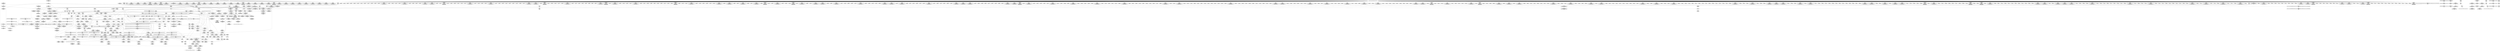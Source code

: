 digraph {
	CE0x5872ab0 [shape=record,shape=Mrecord,label="{CE0x5872ab0|_ret_i32_%retval.0,_!dbg_!27728|security/selinux/avc.c,775|*SummSource*}"]
	CE0x586e2a0 [shape=record,shape=Mrecord,label="{CE0x586e2a0|28:_i32,_:_CRE_67,68_}"]
	CE0x5827170 [shape=record,shape=Mrecord,label="{CE0x5827170|56:_i8*,_:_CRE_728,736_|*MultipleSource*|Function::selinux_kernel_create_files_as&Arg::inode::|security/selinux/hooks.c,3543}"]
	CE0x5887630 [shape=record,shape=Mrecord,label="{CE0x5887630|current_sid:tmp6|security/selinux/hooks.c,218|*SummSink*}"]
	CE0x586bd40 [shape=record,shape=Mrecord,label="{CE0x586bd40|GLOBAL:current_sid|*Constant*|*SummSource*}"]
	CE0x5842a90 [shape=record,shape=Mrecord,label="{CE0x5842a90|28:_i32,_:_CRE_22,23_}"]
	CE0x583a4e0 [shape=record,shape=Mrecord,label="{CE0x583a4e0|56:_i8*,_:_CRE_919,920_}"]
	CE0x583b3c0 [shape=record,shape=Mrecord,label="{CE0x583b3c0|56:_i8*,_:_CRE_933,934_}"]
	CE0x58790a0 [shape=record,shape=Mrecord,label="{CE0x58790a0|i8*_getelementptr_inbounds_(_25_x_i8_,_25_x_i8_*_.str3,_i32_0,_i32_0)|*Constant*|*SummSink*}"]
	CE0x5809880 [shape=record,shape=Mrecord,label="{CE0x5809880|get_current:tmp2|*SummSource*}"]
	CE0x581c6c0 [shape=record,shape=Mrecord,label="{CE0x581c6c0|56:_i8*,_:_CRE_193,194_}"]
	CE0x5867200 [shape=record,shape=Mrecord,label="{CE0x5867200|selinux_kernel_create_files_as:cmp|security/selinux/hooks.c,3553}"]
	CE0x586e6a0 [shape=record,shape=Mrecord,label="{CE0x586e6a0|28:_i32,_:_CRE_71,72_}"]
	CE0x5868800 [shape=record,shape=Mrecord,label="{CE0x5868800|GLOBAL:__llvm_gcov_ctr277|Global_var:__llvm_gcov_ctr277|*SummSink*}"]
	"CONST[source:1(input),value:2(dynamic)][purpose:{subject}][SrcIdx:3]"
	CE0x5829960 [shape=record,shape=Mrecord,label="{CE0x5829960|56:_i8*,_:_CRE_873,874_}"]
	CE0x588bae0 [shape=record,shape=Mrecord,label="{CE0x588bae0|get_current:tmp3|*SummSource*}"]
	CE0x581cca0 [shape=record,shape=Mrecord,label="{CE0x581cca0|selinux_kernel_create_files_as:bb|*SummSource*}"]
	CE0x586e8a0 [shape=record,shape=Mrecord,label="{CE0x586e8a0|28:_i32,_:_CRE_73,74_}"]
	CE0x5839f90 [shape=record,shape=Mrecord,label="{CE0x5839f90|56:_i8*,_:_CRE_914,915_}"]
	CE0x582ba50 [shape=record,shape=Mrecord,label="{CE0x582ba50|56:_i8*,_:_CRE_557,558_}"]
	CE0x5881750 [shape=record,shape=Mrecord,label="{CE0x5881750|i64_3|*Constant*|*SummSource*}"]
	CE0x5809810 [shape=record,shape=Mrecord,label="{CE0x5809810|get_current:tmp2}"]
	CE0x580af50 [shape=record,shape=Mrecord,label="{CE0x580af50|56:_i8*,_:_CRE_16,24_|*MultipleSource*|Function::selinux_kernel_create_files_as&Arg::inode::|security/selinux/hooks.c,3543}"]
	CE0x5810ff0 [shape=record,shape=Mrecord,label="{CE0x5810ff0|56:_i8*,_:_CRE_424,432_|*MultipleSource*|Function::selinux_kernel_create_files_as&Arg::inode::|security/selinux/hooks.c,3543}"]
	CE0x5866120 [shape=record,shape=Mrecord,label="{CE0x5866120|28:_i32,_:_CRE_168,184_|*MultipleSource*|*LoadInst*|security/selinux/hooks.c,3543|security/selinux/hooks.c,3543|security/selinux/hooks.c,3548}"]
	CE0x580c8d0 [shape=record,shape=Mrecord,label="{CE0x580c8d0|128:_i8*,_:_CRE_8,16_|*MultipleSource*|Function::selinux_kernel_create_files_as&Arg::new::|security/selinux/hooks.c,3544}"]
	CE0x58347b0 [shape=record,shape=Mrecord,label="{CE0x58347b0|56:_i8*,_:_CRE_243,244_}"]
	CE0x58640f0 [shape=record,shape=Mrecord,label="{CE0x58640f0|28:_i32,_:_CRE_100,101_}"]
	CE0x5883b70 [shape=record,shape=Mrecord,label="{CE0x5883b70|current_sid:do.end|*SummSink*}"]
	CE0x5889950 [shape=record,shape=Mrecord,label="{CE0x5889950|GLOBAL:current_sid.__warned|Global_var:current_sid.__warned}"]
	CE0x58629f0 [shape=record,shape=Mrecord,label="{CE0x58629f0|28:_i32,_:_CRE_77,78_}"]
	CE0x588b4c0 [shape=record,shape=Mrecord,label="{CE0x588b4c0|current_sid:tmp10|security/selinux/hooks.c,218|*SummSink*}"]
	CE0x5869fc0 [shape=record,shape=Mrecord,label="{CE0x5869fc0|128:_i8*,_:_CRE_144,152_|*MultipleSource*|Function::selinux_kernel_create_files_as&Arg::new::|security/selinux/hooks.c,3544}"]
	CE0x5846380 [shape=record,shape=Mrecord,label="{CE0x5846380|i32_0|*Constant*|*SummSource*}"]
	CE0x588b7c0 [shape=record,shape=Mrecord,label="{CE0x588b7c0|current_sid:tmp11|security/selinux/hooks.c,218|*SummSource*}"]
	CE0x582a400 [shape=record,shape=Mrecord,label="{CE0x582a400|56:_i8*,_:_CRE_883,884_}"]
	CE0x58356a0 [shape=record,shape=Mrecord,label="{CE0x58356a0|56:_i8*,_:_CRE_259,260_}"]
	CE0x583dfa0 [shape=record,shape=Mrecord,label="{CE0x583dfa0|28:_i32,_:_CRE_8,9_}"]
	CE0x5844360 [shape=record,shape=Mrecord,label="{CE0x5844360|56:_i8*,_:_CRE_580,581_}"]
	CE0x5826db0 [shape=record,shape=Mrecord,label="{CE0x5826db0|56:_i8*,_:_CRE_704,712_|*MultipleSource*|Function::selinux_kernel_create_files_as&Arg::inode::|security/selinux/hooks.c,3543}"]
	CE0x585fcc0 [shape=record,shape=Mrecord,label="{CE0x585fcc0|i64*_getelementptr_inbounds_(_11_x_i64_,_11_x_i64_*___llvm_gcov_ctr125,_i64_0,_i64_9)|*Constant*|*SummSink*}"]
	CE0x581b930 [shape=record,shape=Mrecord,label="{CE0x581b930|selinux_kernel_create_files_as:tmp}"]
	CE0x5898700 [shape=record,shape=Mrecord,label="{CE0x5898700|i32_22|*Constant*}"]
	CE0x586b5b0 [shape=record,shape=Mrecord,label="{CE0x586b5b0|current_sid:entry|*SummSink*}"]
	CE0x580fbb0 [shape=record,shape=Mrecord,label="{CE0x580fbb0|56:_i8*,_:_CRE_328,336_|*MultipleSource*|Function::selinux_kernel_create_files_as&Arg::inode::|security/selinux/hooks.c,3543}"]
	CE0x583b1a0 [shape=record,shape=Mrecord,label="{CE0x583b1a0|56:_i8*,_:_CRE_931,932_}"]
	CE0x5844250 [shape=record,shape=Mrecord,label="{CE0x5844250|56:_i8*,_:_CRE_579,580_}"]
	CE0x5810870 [shape=record,shape=Mrecord,label="{CE0x5810870|56:_i8*,_:_CRE_392,400_|*MultipleSource*|Function::selinux_kernel_create_files_as&Arg::inode::|security/selinux/hooks.c,3543}"]
	CE0x58658a0 [shape=record,shape=Mrecord,label="{CE0x58658a0|28:_i32,_:_CRE_136,144_|*MultipleSource*|*LoadInst*|security/selinux/hooks.c,3543|security/selinux/hooks.c,3543|security/selinux/hooks.c,3548}"]
	CE0x5863df0 [shape=record,shape=Mrecord,label="{CE0x5863df0|28:_i32,_:_CRE_97,98_}"]
	CE0x583ea80 [shape=record,shape=Mrecord,label="{CE0x583ea80|128:_i8*,_:_CRE_24,28_|*MultipleSource*|Function::selinux_kernel_create_files_as&Arg::new::|security/selinux/hooks.c,3544}"]
	CE0x5818210 [shape=record,shape=Mrecord,label="{CE0x5818210|56:_i8*,_:_CRE_147,148_}"]
	CE0x5838a50 [shape=record,shape=Mrecord,label="{CE0x5838a50|56:_i8*,_:_CRE_894,895_}"]
	CE0x5833fe0 [shape=record,shape=Mrecord,label="{CE0x5833fe0|56:_i8*,_:_CRE_240,241_}"]
	CE0x5844690 [shape=record,shape=Mrecord,label="{CE0x5844690|56:_i8*,_:_CRE_583,584_}"]
	CE0x58345d0 [shape=record,shape=Mrecord,label="{CE0x58345d0|56:_i8*,_:_CRE_242,243_}"]
	CE0x5817840 [shape=record,shape=Mrecord,label="{CE0x5817840|get_current:tmp}"]
	CE0x5865240 [shape=record,shape=Mrecord,label="{CE0x5865240|28:_i32,_:_CRE_116,117_}"]
	CE0x58313a0 [shape=record,shape=Mrecord,label="{CE0x58313a0|56:_i8*,_:_CRE_189,190_}"]
	CE0x583e2e0 [shape=record,shape=Mrecord,label="{CE0x583e2e0|selinux_kernel_create_files_as:call2|security/selinux/hooks.c,3548}"]
	CE0x58204a0 [shape=record,shape=Mrecord,label="{CE0x58204a0|56:_i8*,_:_CRE_186,187_}"]
	CE0x5890c30 [shape=record,shape=Mrecord,label="{CE0x5890c30|current_sid:tobool1|security/selinux/hooks.c,218|*SummSink*}"]
	CE0x581e750 [shape=record,shape=Mrecord,label="{CE0x581e750|56:_i8*,_:_CRE_270,271_}"]
	CE0x5845020 [shape=record,shape=Mrecord,label="{CE0x5845020|56:_i8*,_:_CRE_592,593_}"]
	CE0x582c9b0 [shape=record,shape=Mrecord,label="{CE0x582c9b0|i64*_getelementptr_inbounds_(_5_x_i64_,_5_x_i64_*___llvm_gcov_ctr277,_i64_0,_i64_0)|*Constant*|*SummSink*}"]
	CE0x5896970 [shape=record,shape=Mrecord,label="{CE0x5896970|get_current:entry}"]
	CE0x580f6e0 [shape=record,shape=Mrecord,label="{CE0x580f6e0|56:_i8*,_:_CRE_311,312_}"]
	CE0x5865f20 [shape=record,shape=Mrecord,label="{CE0x5865f20|28:_i32,_:_CRE_160,168_|*MultipleSource*|*LoadInst*|security/selinux/hooks.c,3543|security/selinux/hooks.c,3543|security/selinux/hooks.c,3548}"]
	CE0x5814130 [shape=record,shape=Mrecord,label="{CE0x5814130|current_sid:tmp14|security/selinux/hooks.c,218}"]
	CE0x583a5f0 [shape=record,shape=Mrecord,label="{CE0x583a5f0|56:_i8*,_:_CRE_920,921_}"]
	CE0x5842120 [shape=record,shape=Mrecord,label="{CE0x5842120|56:_i8*,_:_CRE_555,556_}"]
	CE0x5863cf0 [shape=record,shape=Mrecord,label="{CE0x5863cf0|28:_i32,_:_CRE_96,97_}"]
	CE0x5843d00 [shape=record,shape=Mrecord,label="{CE0x5843d00|56:_i8*,_:_CRE_574,575_}"]
	CE0x5813e30 [shape=record,shape=Mrecord,label="{CE0x5813e30|current_sid:tmp13|security/selinux/hooks.c,218|*SummSource*}"]
	CE0x5835da0 [shape=record,shape=Mrecord,label="{CE0x5835da0|56:_i8*,_:_CRE_284,285_}"]
	CE0x5840920 [shape=record,shape=Mrecord,label="{CE0x5840920|56:_i8*,_:_CRE_552,553_}"]
	CE0x5889460 [shape=record,shape=Mrecord,label="{CE0x5889460|%struct.task_struct*_(%struct.task_struct**)*_asm_movq_%gs:$_1:P_,$0_,_r,im,_dirflag_,_fpsr_,_flags_|*SummSource*}"]
	CE0x5832490 [shape=record,shape=Mrecord,label="{CE0x5832490|selinux_kernel_create_files_as:tmp9|security/selinux/hooks.c,3553}"]
	CE0x583c7c0 [shape=record,shape=Mrecord,label="{CE0x583c7c0|56:_i8*,_:_CRE_983,984_}"]
	CE0x58647a0 [shape=record,shape=Mrecord,label="{CE0x58647a0|28:_i32,_:_CRE_106,107_}"]
	CE0x5868c40 [shape=record,shape=Mrecord,label="{CE0x5868c40|selinux_kernel_create_files_as:tmp8|security/selinux/hooks.c,3553}"]
	CE0x588c780 [shape=record,shape=Mrecord,label="{CE0x588c780|current_sid:do.end|*SummSource*}"]
	CE0x58806b0 [shape=record,shape=Mrecord,label="{CE0x58806b0|12:_i32,_:_CME_8,12_|*MultipleSource*|*LoadInst*|security/selinux/hooks.c,3544|security/selinux/hooks.c,3544|security/selinux/hooks.c,3554}"]
	CE0x585ea00 [shape=record,shape=Mrecord,label="{CE0x585ea00|i64*_getelementptr_inbounds_(_5_x_i64_,_5_x_i64_*___llvm_gcov_ctr277,_i64_0,_i64_3)|*Constant*|*SummSink*}"]
	CE0x510e050 [shape=record,shape=Mrecord,label="{CE0x510e050|i64_1|*Constant*}"]
	CE0x58994b0 [shape=record,shape=Mrecord,label="{CE0x58994b0|current_sid:tmp23|security/selinux/hooks.c,218}"]
	CE0x581e860 [shape=record,shape=Mrecord,label="{CE0x581e860|56:_i8*,_:_CRE_271,272_}"]
	CE0x583c5a0 [shape=record,shape=Mrecord,label="{CE0x583c5a0|56:_i8*,_:_CRE_981,982_}"]
	CE0x5832d10 [shape=record,shape=Mrecord,label="{CE0x5832d10|i64*_getelementptr_inbounds_(_5_x_i64_,_5_x_i64_*___llvm_gcov_ctr277,_i64_0,_i64_3)|*Constant*|*SummSource*}"]
	CE0x587f0f0 [shape=record,shape=Mrecord,label="{CE0x587f0f0|_ret_%struct.task_struct*_%tmp4,_!dbg_!27714|./arch/x86/include/asm/current.h,14|*SummSink*}"]
	CE0x5829a70 [shape=record,shape=Mrecord,label="{CE0x5829a70|56:_i8*,_:_CRE_874,875_}"]
	CE0x582a960 [shape=record,shape=Mrecord,label="{CE0x582a960|56:_i8*,_:_CRE_199,200_}"]
	CE0x588d990 [shape=record,shape=Mrecord,label="{CE0x588d990|0:_i8,_:_GCMR_current_sid.__warned_internal_global_i8_0,_section_.data.unlikely_,_align_1:_elem_0:default:}"]
	CE0x58824e0 [shape=record,shape=Mrecord,label="{CE0x58824e0|i1_true|*Constant*|*SummSink*}"]
	CE0x5873ca0 [shape=record,shape=Mrecord,label="{CE0x5873ca0|avc_has_perm:entry|*SummSink*}"]
	CE0x5889fa0 [shape=record,shape=Mrecord,label="{CE0x5889fa0|i64*_getelementptr_inbounds_(_11_x_i64_,_11_x_i64_*___llvm_gcov_ctr125,_i64_0,_i64_1)|*Constant*}"]
	CE0x5881a10 [shape=record,shape=Mrecord,label="{CE0x5881a10|current_sid:tmp4|security/selinux/hooks.c,218}"]
	CE0x5898960 [shape=record,shape=Mrecord,label="{CE0x5898960|current_sid:security|security/selinux/hooks.c,218}"]
	CE0x5895790 [shape=record,shape=Mrecord,label="{CE0x5895790|current_sid:tmp20|security/selinux/hooks.c,218}"]
	CE0x5827ad0 [shape=record,shape=Mrecord,label="{CE0x5827ad0|56:_i8*,_:_CRE_768,776_|*MultipleSource*|Function::selinux_kernel_create_files_as&Arg::inode::|security/selinux/hooks.c,3543}"]
	CE0x587f050 [shape=record,shape=Mrecord,label="{CE0x587f050|_ret_%struct.task_struct*_%tmp4,_!dbg_!27714|./arch/x86/include/asm/current.h,14}"]
	CE0x588c500 [shape=record,shape=Mrecord,label="{CE0x588c500|current_sid:land.lhs.true2}"]
	CE0x587da30 [shape=record,shape=Mrecord,label="{CE0x587da30|selinux_kernel_create_files_as:tmp14|security/selinux/hooks.c,3555}"]
	CE0x582f940 [shape=record,shape=Mrecord,label="{CE0x582f940|_call_void_mcount()_#3|*SummSink*}"]
	CE0x580f4c0 [shape=record,shape=Mrecord,label="{CE0x580f4c0|56:_i8*,_:_CRE_309,310_}"]
	CE0x58420b0 [shape=record,shape=Mrecord,label="{CE0x58420b0|56:_i8*,_:_CRE_556,557_}"]
	CE0x5878e70 [shape=record,shape=Mrecord,label="{CE0x5878e70|GLOBAL:lockdep_rcu_suspicious|*Constant*|*SummSource*}"]
	CE0x58361e0 [shape=record,shape=Mrecord,label="{CE0x58361e0|56:_i8*,_:_CRE_288,289_}"]
	CE0x5894ed0 [shape=record,shape=Mrecord,label="{CE0x5894ed0|current_sid:tmp19|security/selinux/hooks.c,218}"]
	CE0x581c5b0 [shape=record,shape=Mrecord,label="{CE0x581c5b0|56:_i8*,_:_CRE_192,193_}"]
	CE0x619f170 [shape=record,shape=Mrecord,label="{CE0x619f170|56:_i8*,_:_CRE_120,128_|*MultipleSource*|Function::selinux_kernel_create_files_as&Arg::inode::|security/selinux/hooks.c,3543}"]
	CE0x582a1e0 [shape=record,shape=Mrecord,label="{CE0x582a1e0|56:_i8*,_:_CRE_881,882_}"]
	CE0x5878c20 [shape=record,shape=Mrecord,label="{CE0x5878c20|GLOBAL:lockdep_rcu_suspicious|*Constant*}"]
	CE0x5813dc0 [shape=record,shape=Mrecord,label="{CE0x5813dc0|current_sid:tmp13|security/selinux/hooks.c,218}"]
	CE0x58630f0 [shape=record,shape=Mrecord,label="{CE0x58630f0|28:_i32,_:_CRE_84,85_}"]
	CE0x58985d0 [shape=record,shape=Mrecord,label="{CE0x58985d0|current_sid:tmp21|security/selinux/hooks.c,218|*SummSource*}"]
	CE0x582ab80 [shape=record,shape=Mrecord,label="{CE0x582ab80|56:_i8*,_:_CRE_201,202_}"]
	CE0x5867ca0 [shape=record,shape=Mrecord,label="{CE0x5867ca0|selinux_kernel_create_files_as:tmp7|security/selinux/hooks.c,3553|*SummSource*}"]
	CE0x5843ae0 [shape=record,shape=Mrecord,label="{CE0x5843ae0|56:_i8*,_:_CRE_572,573_}"]
	CE0x581c310 [shape=record,shape=Mrecord,label="{CE0x581c310|56:_i8*,_:_CRE_2,4_|*MultipleSource*|Function::selinux_kernel_create_files_as&Arg::inode::|security/selinux/hooks.c,3543}"]
	CE0x582e5a0 [shape=record,shape=Mrecord,label="{CE0x582e5a0|56:_i8*,_:_CRE_88,96_|*MultipleSource*|Function::selinux_kernel_create_files_as&Arg::inode::|security/selinux/hooks.c,3543}"]
	CE0x5862cf0 [shape=record,shape=Mrecord,label="{CE0x5862cf0|28:_i32,_:_CRE_80,81_}"]
	CE0x5880830 [shape=record,shape=Mrecord,label="{CE0x5880830|i64*_getelementptr_inbounds_(_5_x_i64_,_5_x_i64_*___llvm_gcov_ctr277,_i64_0,_i64_4)|*Constant*|*SummSink*}"]
	CE0x581ce80 [shape=record,shape=Mrecord,label="{CE0x581ce80|56:_i8*,_:_CRE_141,142_}"]
	CE0x5842c90 [shape=record,shape=Mrecord,label="{CE0x5842c90|28:_i32,_:_CRE_24,28_|*MultipleSource*|*LoadInst*|security/selinux/hooks.c,3543|security/selinux/hooks.c,3543|security/selinux/hooks.c,3548}"]
	CE0x581ded0 [shape=record,shape=Mrecord,label="{CE0x581ded0|get_current:tmp1|*SummSink*}"]
	CE0x5895600 [shape=record,shape=Mrecord,label="{CE0x5895600|i64*_getelementptr_inbounds_(_11_x_i64_,_11_x_i64_*___llvm_gcov_ctr125,_i64_0,_i64_10)|*Constant*|*SummSource*}"]
	CE0x5824870 [shape=record,shape=Mrecord,label="{CE0x5824870|56:_i8*,_:_CRE_608,609_}"]
	CE0x5835eb0 [shape=record,shape=Mrecord,label="{CE0x5835eb0|56:_i8*,_:_CRE_285,286_}"]
	CE0x583aa30 [shape=record,shape=Mrecord,label="{CE0x583aa30|56:_i8*,_:_CRE_924,925_}"]
	CE0x5833680 [shape=record,shape=Mrecord,label="{CE0x5833680|56:_i8*,_:_CRE_267,268_}"]
	CE0x5838940 [shape=record,shape=Mrecord,label="{CE0x5838940|56:_i8*,_:_CRE_893,894_}"]
	CE0x5842990 [shape=record,shape=Mrecord,label="{CE0x5842990|28:_i32,_:_CRE_21,22_}"]
	CE0x588bbe0 [shape=record,shape=Mrecord,label="{CE0x588bbe0|get_current:tmp3|*SummSink*}"]
	"CONST[source:0(mediator),value:0(static)][purpose:{operation}][SnkIdx:3]"
	CE0x583b800 [shape=record,shape=Mrecord,label="{CE0x583b800|56:_i8*,_:_CRE_936,944_|*MultipleSource*|Function::selinux_kernel_create_files_as&Arg::inode::|security/selinux/hooks.c,3543}"]
	CE0x58903d0 [shape=record,shape=Mrecord,label="{CE0x58903d0|current_sid:if.end|*SummSink*}"]
	CE0x5844030 [shape=record,shape=Mrecord,label="{CE0x5844030|56:_i8*,_:_CRE_577,578_}"]
	CE0x5833350 [shape=record,shape=Mrecord,label="{CE0x5833350|56:_i8*,_:_CRE_264,265_}"]
	CE0x58459b0 [shape=record,shape=Mrecord,label="{CE0x58459b0|56:_i8*,_:_CRE_601,602_}"]
	"CONST[source:0(mediator),value:2(dynamic)][purpose:{subject}][SnkIdx:0]"
	CE0x5868480 [shape=record,shape=Mrecord,label="{CE0x5868480|GLOBAL:__llvm_gcov_ctr277|Global_var:__llvm_gcov_ctr277}"]
	CE0x5824fe0 [shape=record,shape=Mrecord,label="{CE0x5824fe0|56:_i8*,_:_CRE_615,616_}"]
	CE0x583caf0 [shape=record,shape=Mrecord,label="{CE0x583caf0|56:_i8*,_:_CRE_988,992_|*MultipleSource*|Function::selinux_kernel_create_files_as&Arg::inode::|security/selinux/hooks.c,3543}"]
	CE0x5870e40 [shape=record,shape=Mrecord,label="{CE0x5870e40|avc_has_perm:tsid|Function::avc_has_perm&Arg::tsid::|*SummSink*}"]
	CE0x58438c0 [shape=record,shape=Mrecord,label="{CE0x58438c0|56:_i8*,_:_CRE_570,571_}"]
	CE0x5890330 [shape=record,shape=Mrecord,label="{CE0x5890330|current_sid:if.end|*SummSource*}"]
	CE0x580a8d0 [shape=record,shape=Mrecord,label="{CE0x580a8d0|current_sid:tmp11|security/selinux/hooks.c,218|*SummSink*}"]
	CE0x58343f0 [shape=record,shape=Mrecord,label="{CE0x58343f0|56:_i8*,_:_CRE_241,242_}"]
	CE0x586c050 [shape=record,shape=Mrecord,label="{CE0x586c050|current_sid:entry}"]
	CE0x588b360 [shape=record,shape=Mrecord,label="{CE0x588b360|current_sid:tmp10|security/selinux/hooks.c,218|*SummSource*}"]
	CE0x588bce0 [shape=record,shape=Mrecord,label="{CE0x588bce0|i64_4|*Constant*|*SummSink*}"]
	CE0x588be00 [shape=record,shape=Mrecord,label="{CE0x588be00|current_sid:tmp10|security/selinux/hooks.c,218}"]
	CE0x5829da0 [shape=record,shape=Mrecord,label="{CE0x5829da0|56:_i8*,_:_CRE_877,878_}"]
	CE0x5890b00 [shape=record,shape=Mrecord,label="{CE0x5890b00|current_sid:tobool1|security/selinux/hooks.c,218|*SummSource*}"]
	CE0x5845790 [shape=record,shape=Mrecord,label="{CE0x5845790|56:_i8*,_:_CRE_599,600_}"]
	CE0x5864be0 [shape=record,shape=Mrecord,label="{CE0x5864be0|28:_i32,_:_CRE_110,111_}"]
	CE0x5864f10 [shape=record,shape=Mrecord,label="{CE0x5864f10|28:_i32,_:_CRE_113,114_}"]
	CE0x5837500 [shape=record,shape=Mrecord,label="{CE0x5837500|56:_i8*,_:_CRE_306,307_}"]
	CE0x58432a0 [shape=record,shape=Mrecord,label="{CE0x58432a0|56:_i8*,_:_CRE_564,565_}"]
	CE0x58315c0 [shape=record,shape=Mrecord,label="{CE0x58315c0|56:_i8*,_:_CRE_191,192_}"]
	CE0x5870d10 [shape=record,shape=Mrecord,label="{CE0x5870d10|avc_has_perm:tsid|Function::avc_has_perm&Arg::tsid::|*SummSource*}"]
	CE0x5882190 [shape=record,shape=Mrecord,label="{CE0x5882190|i1_true|*Constant*}"]
	CE0x580fd00 [shape=record,shape=Mrecord,label="{CE0x580fd00|56:_i8*,_:_CRE_336,344_|*MultipleSource*|Function::selinux_kernel_create_files_as&Arg::inode::|security/selinux/hooks.c,3543}"]
	CE0x5826810 [shape=record,shape=Mrecord,label="{CE0x5826810|56:_i8*,_:_CRE_684,688_|*MultipleSource*|Function::selinux_kernel_create_files_as&Arg::inode::|security/selinux/hooks.c,3543}"]
	CE0x58673a0 [shape=record,shape=Mrecord,label="{CE0x58673a0|selinux_kernel_create_files_as:cmp|security/selinux/hooks.c,3553|*SummSource*}"]
	CE0x58250f0 [shape=record,shape=Mrecord,label="{CE0x58250f0|56:_i8*,_:_CRE_616,617_}"]
	CE0x583df30 [shape=record,shape=Mrecord,label="{CE0x583df30|28:_i32,_:_CRE_0,8_|*MultipleSource*|*LoadInst*|security/selinux/hooks.c,3543|security/selinux/hooks.c,3543|security/selinux/hooks.c,3548}"]
	CE0x58382e0 [shape=record,shape=Mrecord,label="{CE0x58382e0|56:_i8*,_:_CRE_887,888_}"]
	CE0x58373f0 [shape=record,shape=Mrecord,label="{CE0x58373f0|56:_i8*,_:_CRE_305,306_}"]
	CE0x581b9a0 [shape=record,shape=Mrecord,label="{CE0x581b9a0|COLLAPSED:_GCMRE___llvm_gcov_ctr277_internal_global_5_x_i64_zeroinitializer:_elem_0:default:}"]
	CE0x5829330 [shape=record,shape=Mrecord,label="{CE0x5829330|56:_i8*,_:_CRE_867,868_}"]
	CE0x5831fb0 [shape=record,shape=Mrecord,label="{CE0x5831fb0|selinux_kernel_create_files_as:i_security|security/selinux/hooks.c,3543}"]
	CE0x58678f0 [shape=record,shape=Mrecord,label="{CE0x58678f0|i64_2|*Constant*|*SummSink*}"]
	CE0x5816680 [shape=record,shape=Mrecord,label="{CE0x5816680|56:_i8*,_:_CRE_171,172_}"]
	CE0x581ba80 [shape=record,shape=Mrecord,label="{CE0x581ba80|56:_i8*,_:_CRE_245,246_}"]
	CE0x58415e0 [shape=record,shape=Mrecord,label="{CE0x58415e0|56:_i8*,_:_CRE_528,536_|*MultipleSource*|Function::selinux_kernel_create_files_as&Arg::inode::|security/selinux/hooks.c,3543}"]
	CE0x58439d0 [shape=record,shape=Mrecord,label="{CE0x58439d0|56:_i8*,_:_CRE_571,572_}"]
	CE0x5889c00 [shape=record,shape=Mrecord,label="{CE0x5889c00|GLOBAL:current_task|Global_var:current_task|*SummSource*}"]
	CE0x583e160 [shape=record,shape=Mrecord,label="{CE0x583e160|28:_i32,_:_CRE_9,10_}"]
	CE0x588c050 [shape=record,shape=Mrecord,label="{CE0x588c050|current_sid:tmp9|security/selinux/hooks.c,218}"]
	CE0x5818ac0 [shape=record,shape=Mrecord,label="{CE0x5818ac0|56:_i8*,_:_CRE_56,64_|*MultipleSource*|Function::selinux_kernel_create_files_as&Arg::inode::|security/selinux/hooks.c,3543}"]
	CE0x5897ed0 [shape=record,shape=Mrecord,label="{CE0x5897ed0|current_sid:cred|security/selinux/hooks.c,218}"]
	CE0x5824650 [shape=record,shape=Mrecord,label="{CE0x5824650|56:_i8*,_:_CRE_606,607_}"]
	CE0x5872290 [shape=record,shape=Mrecord,label="{CE0x5872290|%struct.common_audit_data*_null|*Constant*|*SummSink*}"]
	CE0x583f350 [shape=record,shape=Mrecord,label="{CE0x583f350|128:_i8*,_:_CRE_44,48_|*MultipleSource*|Function::selinux_kernel_create_files_as&Arg::new::|security/selinux/hooks.c,3544}"]
	CE0x581fac0 [shape=record,shape=Mrecord,label="{CE0x581fac0|56:_i8*,_:_CRE_166,167_}"]
	CE0x58628f0 [shape=record,shape=Mrecord,label="{CE0x58628f0|28:_i32,_:_CRE_76,77_}"]
	CE0x586d9a0 [shape=record,shape=Mrecord,label="{CE0x586d9a0|28:_i32,_:_CRE_58,59_}"]
	CE0x58636f0 [shape=record,shape=Mrecord,label="{CE0x58636f0|28:_i32,_:_CRE_90,91_}"]
	CE0x586e1a0 [shape=record,shape=Mrecord,label="{CE0x586e1a0|28:_i32,_:_CRE_66,67_}"]
	CE0x5873610 [shape=record,shape=Mrecord,label="{CE0x5873610|avc_has_perm:entry}"]
	CE0x58329c0 [shape=record,shape=Mrecord,label="{CE0x58329c0|i64*_getelementptr_inbounds_(_5_x_i64_,_5_x_i64_*___llvm_gcov_ctr277,_i64_0,_i64_3)|*Constant*}"]
	CE0x5827530 [shape=record,shape=Mrecord,label="{CE0x5827530|56:_i8*,_:_CRE_744,752_|*MultipleSource*|Function::selinux_kernel_create_files_as&Arg::inode::|security/selinux/hooks.c,3543}"]
	CE0x5865d20 [shape=record,shape=Mrecord,label="{CE0x5865d20|28:_i32,_:_CRE_152,160_|*MultipleSource*|*LoadInst*|security/selinux/hooks.c,3543|security/selinux/hooks.c,3543|security/selinux/hooks.c,3548}"]
	CE0x5868640 [shape=record,shape=Mrecord,label="{CE0x5868640|GLOBAL:__llvm_gcov_ctr277|Global_var:__llvm_gcov_ctr277|*SummSource*}"]
	CE0x58327d0 [shape=record,shape=Mrecord,label="{CE0x58327d0|i32_10|*Constant*|*SummSink*}"]
	CE0x587dec0 [shape=record,shape=Mrecord,label="{CE0x587dec0|selinux_kernel_create_files_as:tmp15|security/selinux/hooks.c,3555}"]
	CE0x583cff0 [shape=record,shape=Mrecord,label="{CE0x583cff0|selinux_kernel_create_files_as:tmp2|*LoadInst*|security/selinux/hooks.c,3543|*SummSource*}"]
	CE0x58880a0 [shape=record,shape=Mrecord,label="{CE0x58880a0|_call_void_mcount()_#3|*SummSource*}"]
	CE0x5836b70 [shape=record,shape=Mrecord,label="{CE0x5836b70|56:_i8*,_:_CRE_297,298_}"]
	CE0x5810690 [shape=record,shape=Mrecord,label="{CE0x5810690|56:_i8*,_:_CRE_384,388_|*MultipleSource*|Function::selinux_kernel_create_files_as&Arg::inode::|security/selinux/hooks.c,3543}"]
	CE0x581be80 [shape=record,shape=Mrecord,label="{CE0x581be80|56:_i8*,_:_CRE_249,250_}"]
	CE0x581ac80 [shape=record,shape=Mrecord,label="{CE0x581ac80|_call_void_lockdep_rcu_suspicious(i8*_getelementptr_inbounds_(_25_x_i8_,_25_x_i8_*_.str3,_i32_0,_i32_0),_i32_218,_i8*_getelementptr_inbounds_(_45_x_i8_,_45_x_i8_*_.str12,_i32_0,_i32_0))_#10,_!dbg_!27727|security/selinux/hooks.c,218|*SummSink*}"]
	CE0x58292c0 [shape=record,shape=Mrecord,label="{CE0x58292c0|56:_i8*,_:_CRE_868,869_}"]
	CE0x5835260 [shape=record,shape=Mrecord,label="{CE0x5835260|56:_i8*,_:_CRE_255,256_}"]
	CE0x5816460 [shape=record,shape=Mrecord,label="{CE0x5816460|56:_i8*,_:_CRE_169,170_}"]
	CE0x5894af0 [shape=record,shape=Mrecord,label="{CE0x5894af0|current_sid:tmp18|security/selinux/hooks.c,218}"]
	CE0x5881830 [shape=record,shape=Mrecord,label="{CE0x5881830|i64_3|*Constant*|*SummSink*}"]
	CE0x5826f90 [shape=record,shape=Mrecord,label="{CE0x5826f90|56:_i8*,_:_CRE_712,728_|*MultipleSource*|Function::selinux_kernel_create_files_as&Arg::inode::|security/selinux/hooks.c,3543}"]
	CE0x5844cf0 [shape=record,shape=Mrecord,label="{CE0x5844cf0|56:_i8*,_:_CRE_589,590_}"]
	CE0x5834e90 [shape=record,shape=Mrecord,label="{CE0x5834e90|56:_i8*,_:_CRE_162,163_}"]
	CE0x5841f40 [shape=record,shape=Mrecord,label="{CE0x5841f40|56:_i8*,_:_CRE_554,555_}"]
	CE0x583ac50 [shape=record,shape=Mrecord,label="{CE0x583ac50|56:_i8*,_:_CRE_926,927_}"]
	CE0x5813ea0 [shape=record,shape=Mrecord,label="{CE0x5813ea0|current_sid:tmp13|security/selinux/hooks.c,218|*SummSink*}"]
	CE0x5817130 [shape=record,shape=Mrecord,label="{CE0x5817130|i64*_getelementptr_inbounds_(_11_x_i64_,_11_x_i64_*___llvm_gcov_ctr125,_i64_0,_i64_6)|*Constant*|*SummSource*}"]
	CE0x5816ed0 [shape=record,shape=Mrecord,label="{CE0x5816ed0|i64*_getelementptr_inbounds_(_11_x_i64_,_11_x_i64_*___llvm_gcov_ctr125,_i64_0,_i64_6)|*Constant*}"]
	CE0x58637f0 [shape=record,shape=Mrecord,label="{CE0x58637f0|28:_i32,_:_CRE_91,92_}"]
	CE0x5838830 [shape=record,shape=Mrecord,label="{CE0x5838830|56:_i8*,_:_CRE_892,893_}"]
	CE0x5878f00 [shape=record,shape=Mrecord,label="{CE0x5878f00|GLOBAL:lockdep_rcu_suspicious|*Constant*|*SummSink*}"]
	CE0x58360d0 [shape=record,shape=Mrecord,label="{CE0x58360d0|56:_i8*,_:_CRE_287,288_}"]
	CE0x6d23670 [shape=record,shape=Mrecord,label="{CE0x6d23670|i64*_getelementptr_inbounds_(_5_x_i64_,_5_x_i64_*___llvm_gcov_ctr277,_i64_0,_i64_0)|*Constant*|*SummSource*}"]
	CE0x5829740 [shape=record,shape=Mrecord,label="{CE0x5829740|56:_i8*,_:_CRE_871,872_}"]
	CE0x5825970 [shape=record,shape=Mrecord,label="{CE0x5825970|56:_i8*,_:_CRE_864,865_}"]
	CE0x58648b0 [shape=record,shape=Mrecord,label="{CE0x58648b0|28:_i32,_:_CRE_107,108_}"]
	CE0x5889010 [shape=record,shape=Mrecord,label="{CE0x5889010|current_sid:tmp15|security/selinux/hooks.c,218|*SummSink*}"]
	CE0x58997d0 [shape=record,shape=Mrecord,label="{CE0x58997d0|current_sid:tmp23|security/selinux/hooks.c,218|*SummSource*}"]
	CE0x586c0c0 [shape=record,shape=Mrecord,label="{CE0x586c0c0|current_sid:entry|*SummSource*}"]
	CE0x5870a00 [shape=record,shape=Mrecord,label="{CE0x5870a00|avc_has_perm:ssid|Function::avc_has_perm&Arg::ssid::|*SummSource*}"]
	CE0x586bed0 [shape=record,shape=Mrecord,label="{CE0x586bed0|GLOBAL:current_sid|*Constant*|*SummSink*}"]
	CE0x586b640 [shape=record,shape=Mrecord,label="{CE0x586b640|_ret_i32_%tmp24,_!dbg_!27742|security/selinux/hooks.c,220}"]
	CE0x5872e70 [shape=record,shape=Mrecord,label="{CE0x5872e70|selinux_kernel_create_files_as:call2|security/selinux/hooks.c,3548|*SummSource*}"]
	CE0x5865af0 [shape=record,shape=Mrecord,label="{CE0x5865af0|28:_i32,_:_CRE_144,152_|*MultipleSource*|*LoadInst*|security/selinux/hooks.c,3543|security/selinux/hooks.c,3543|security/selinux/hooks.c,3548}"]
	CE0x5898d60 [shape=record,shape=Mrecord,label="{CE0x5898d60|COLLAPSED:_CMRE:_elem_0::|security/selinux/hooks.c,218}"]
	CE0x5833dc0 [shape=record,shape=Mrecord,label="{CE0x5833dc0|56:_i8*,_:_CRE_206,207_}"]
	CE0x5840810 [shape=record,shape=Mrecord,label="{CE0x5840810|56:_i8*,_:_CRE_487,488_}"]
	CE0x581e640 [shape=record,shape=Mrecord,label="{CE0x581e640|56:_i8*,_:_CRE_269,270_}"]
	CE0x58100f0 [shape=record,shape=Mrecord,label="{CE0x58100f0|56:_i8*,_:_CRE_352,360_|*MultipleSource*|Function::selinux_kernel_create_files_as&Arg::inode::|security/selinux/hooks.c,3543}"]
	CE0x5824ba0 [shape=record,shape=Mrecord,label="{CE0x5824ba0|56:_i8*,_:_CRE_611,612_}"]
	CE0x5835480 [shape=record,shape=Mrecord,label="{CE0x5835480|56:_i8*,_:_CRE_257,258_}"]
	CE0x58197a0 [shape=record,shape=Mrecord,label="{CE0x58197a0|56:_i8*,_:_CRE_179,180_}"]
	CE0x581eca0 [shape=record,shape=Mrecord,label="{CE0x581eca0|56:_i8*,_:_CRE_275,276_}"]
	"CONST[source:0(mediator),value:2(dynamic)][purpose:{object}][SnkIdx:2]"
	CE0x588a210 [shape=record,shape=Mrecord,label="{CE0x588a210|current_sid:tmp1|*SummSink*}"]
	CE0x5818320 [shape=record,shape=Mrecord,label="{CE0x5818320|56:_i8*,_:_CRE_148,149_}"]
	CE0x5866d20 [shape=record,shape=Mrecord,label="{CE0x5866d20|selinux_kernel_create_files_as:tmp6|security/selinux/hooks.c,3548|*SummSink*}"]
	CE0x5825750 [shape=record,shape=Mrecord,label="{CE0x5825750|56:_i8*,_:_CRE_622,623_}"]
	CE0x58287f0 [shape=record,shape=Mrecord,label="{CE0x58287f0|56:_i8*,_:_CRE_832,840_|*MultipleSource*|Function::selinux_kernel_create_files_as&Arg::inode::|security/selinux/hooks.c,3543}"]
	CE0x5834a50 [shape=record,shape=Mrecord,label="{CE0x5834a50|56:_i8*,_:_CRE_158,159_}"]
	CE0x5817520 [shape=record,shape=Mrecord,label="{CE0x5817520|i64_1|*Constant*}"]
	CE0x583bc00 [shape=record,shape=Mrecord,label="{CE0x583bc00|56:_i8*,_:_CRE_960,968_|*MultipleSource*|Function::selinux_kernel_create_files_as&Arg::inode::|security/selinux/hooks.c,3543}"]
	CE0x587f890 [shape=record,shape=Mrecord,label="{CE0x587f890|selinux_kernel_create_files_as:tmp15|security/selinux/hooks.c,3555|*SummSink*}"]
	CE0x58859c0 [shape=record,shape=Mrecord,label="{CE0x58859c0|current_sid:tmp2|*SummSink*}"]
	CE0x5870030 [shape=record,shape=Mrecord,label="{CE0x5870030|i32_22|*Constant*|*SummSink*}"]
	CE0x5863ef0 [shape=record,shape=Mrecord,label="{CE0x5863ef0|28:_i32,_:_CRE_98,99_}"]
	CE0x587ffc0 [shape=record,shape=Mrecord,label="{CE0x587ffc0|selinux_kernel_create_files_as:create_sid|security/selinux/hooks.c,3554|*SummSink*}"]
	CE0x5817590 [shape=record,shape=Mrecord,label="{CE0x5817590|get_current:tmp1}"]
	CE0x580a250 [shape=record,shape=Mrecord,label="{CE0x580a250|i8_1|*Constant*|*SummSink*}"]
	CE0x585f520 [shape=record,shape=Mrecord,label="{CE0x585f520|i8*_getelementptr_inbounds_(_45_x_i8_,_45_x_i8_*_.str12,_i32_0,_i32_0)|*Constant*}"]
	CE0x5824a90 [shape=record,shape=Mrecord,label="{CE0x5824a90|56:_i8*,_:_CRE_610,611_}"]
	CE0x588fbe0 [shape=record,shape=Mrecord,label="{CE0x588fbe0|i64_4|*Constant*|*SummSource*}"]
	CE0x582eb50 [shape=record,shape=Mrecord,label="{CE0x582eb50|56:_i8*,_:_CRE_76,80_|*MultipleSource*|Function::selinux_kernel_create_files_as&Arg::inode::|security/selinux/hooks.c,3543}"]
	CE0x582be90 [shape=record,shape=Mrecord,label="{CE0x582be90|56:_i8*,_:_CRE_561,562_}"]
	CE0x5842320 [shape=record,shape=Mrecord,label="{CE0x5842320|28:_i32,_:_CRE_14,15_}"]
	CE0x5826630 [shape=record,shape=Mrecord,label="{CE0x5826630|56:_i8*,_:_CRE_680,684_|*MultipleSource*|Function::selinux_kernel_create_files_as&Arg::inode::|security/selinux/hooks.c,3543}"]
	CE0x586e3a0 [shape=record,shape=Mrecord,label="{CE0x586e3a0|28:_i32,_:_CRE_68,69_}"]
	CE0x5866520 [shape=record,shape=Mrecord,label="{CE0x5866520|28:_i32,_:_CRE_192,196_|*MultipleSource*|*LoadInst*|security/selinux/hooks.c,3543|security/selinux/hooks.c,3543|security/selinux/hooks.c,3548}"]
	CE0x58180c0 [shape=record,shape=Mrecord,label="{CE0x58180c0|56:_i8*,_:_CRE_146,147_}"]
	CE0x510e0c0 [shape=record,shape=Mrecord,label="{CE0x510e0c0|i64_1|*Constant*|*SummSource*}"]
	CE0x587eb50 [shape=record,shape=Mrecord,label="{CE0x587eb50|get_current:tmp4|./arch/x86/include/asm/current.h,14|*SummSource*}"]
	CE0x580ee20 [shape=record,shape=Mrecord,label="{CE0x580ee20|selinux_kernel_create_files_as:entry|*SummSource*}"]
	CE0x580f7f0 [shape=record,shape=Mrecord,label="{CE0x580f7f0|56:_i8*,_:_CRE_472,473_}"]
	CE0x5884f80 [shape=record,shape=Mrecord,label="{CE0x5884f80|GLOBAL:current_sid.__warned|Global_var:current_sid.__warned|*SummSink*}"]
	CE0x582c4d0 [shape=record,shape=Mrecord,label="{CE0x582c4d0|56:_i8*,_:_CRE_216,224_|*MultipleSource*|Function::selinux_kernel_create_files_as&Arg::inode::|security/selinux/hooks.c,3543}"]
	CE0x586b8a0 [shape=record,shape=Mrecord,label="{CE0x586b8a0|_ret_i32_%tmp24,_!dbg_!27742|security/selinux/hooks.c,220|*SummSink*}"]
	CE0x5884a40 [shape=record,shape=Mrecord,label="{CE0x5884a40|current_sid:tmp5|security/selinux/hooks.c,218}"]
	CE0x5814820 [shape=record,shape=Mrecord,label="{CE0x5814820|current_sid:tmp9|security/selinux/hooks.c,218|*SummSink*}"]
	CE0x5894060 [shape=record,shape=Mrecord,label="{CE0x5894060|current_sid:tmp24|security/selinux/hooks.c,220|*SummSource*}"]
	CE0x581f8a0 [shape=record,shape=Mrecord,label="{CE0x581f8a0|56:_i8*,_:_CRE_164,165_}"]
	CE0x583a700 [shape=record,shape=Mrecord,label="{CE0x583a700|56:_i8*,_:_CRE_921,922_}"]
	CE0x583da40 [shape=record,shape=Mrecord,label="{CE0x583da40|selinux_kernel_create_files_as:sid1|security/selinux/hooks.c,3548}"]
	CE0x581d9b0 [shape=record,shape=Mrecord,label="{CE0x581d9b0|selinux_kernel_create_files_as:if.end|*SummSource*}"]
	CE0x5843370 [shape=record,shape=Mrecord,label="{CE0x5843370|56:_i8*,_:_CRE_565,566_}"]
	CE0x587bed0 [shape=record,shape=Mrecord,label="{CE0x587bed0|_call_void_mcount()_#3|*SummSource*}"]
	CE0x587e730 [shape=record,shape=Mrecord,label="{CE0x587e730|get_current:bb}"]
	CE0x5866720 [shape=record,shape=Mrecord,label="{CE0x5866720|28:_i32,_:_CRE_200,208_|*MultipleSource*|*LoadInst*|security/selinux/hooks.c,3543|security/selinux/hooks.c,3543|security/selinux/hooks.c,3548}"]
	CE0x5842790 [shape=record,shape=Mrecord,label="{CE0x5842790|28:_i32,_:_CRE_19,20_}"]
	CE0x58193a0 [shape=record,shape=Mrecord,label="{CE0x58193a0|current_sid:tmp1|*SummSource*}"]
	CE0x587fcd0 [shape=record,shape=Mrecord,label="{CE0x587fcd0|_ret_i32_%call2,_!dbg_!27733|security/selinux/hooks.c,3555|*SummSource*}"]
	CE0x5827710 [shape=record,shape=Mrecord,label="{CE0x5827710|56:_i8*,_:_CRE_752,756_|*MultipleSource*|Function::selinux_kernel_create_files_as&Arg::inode::|security/selinux/hooks.c,3543}"]
	CE0x583edf0 [shape=record,shape=Mrecord,label="{CE0x583edf0|128:_i8*,_:_CRE_32,36_|*MultipleSource*|Function::selinux_kernel_create_files_as&Arg::new::|security/selinux/hooks.c,3544}"]
	CE0x585fd30 [shape=record,shape=Mrecord,label="{CE0x585fd30|current_sid:tmp17|security/selinux/hooks.c,218}"]
	CE0x58458a0 [shape=record,shape=Mrecord,label="{CE0x58458a0|56:_i8*,_:_CRE_600,601_}"]
	CE0x5837610 [shape=record,shape=Mrecord,label="{CE0x5837610|56:_i8*,_:_CRE_307,308_}"]
	CE0x5811770 [shape=record,shape=Mrecord,label="{CE0x5811770|56:_i8*,_:_CRE_456,464_|*MultipleSource*|Function::selinux_kernel_create_files_as&Arg::inode::|security/selinux/hooks.c,3543}"]
	CE0x583cc90 [shape=record,shape=Mrecord,label="{CE0x583cc90|56:_i8*,_:_CRE_992,1000_|*MultipleSource*|Function::selinux_kernel_create_files_as&Arg::inode::|security/selinux/hooks.c,3543}"]
	CE0x58447a0 [shape=record,shape=Mrecord,label="{CE0x58447a0|56:_i8*,_:_CRE_584,585_}"]
	CE0x588db50 [shape=record,shape=Mrecord,label="{CE0x588db50|current_sid:tmp8|security/selinux/hooks.c,218|*SummSource*}"]
	CE0x5809460 [shape=record,shape=Mrecord,label="{CE0x5809460|GLOBAL:__llvm_gcov_ctr125|Global_var:__llvm_gcov_ctr125}"]
	CE0x5839d70 [shape=record,shape=Mrecord,label="{CE0x5839d70|56:_i8*,_:_CRE_912,913_}"]
	CE0x588bee0 [shape=record,shape=Mrecord,label="{CE0x588bee0|i64_5|*Constant*|*SummSource*}"]
	CE0x510dfe0 [shape=record,shape=Mrecord,label="{CE0x510dfe0|selinux_kernel_create_files_as:tmp|*SummSink*}"]
	CE0x5827350 [shape=record,shape=Mrecord,label="{CE0x5827350|56:_i8*,_:_CRE_736,740_|*MultipleSource*|Function::selinux_kernel_create_files_as&Arg::inode::|security/selinux/hooks.c,3543}"]
	CE0x5866dc0 [shape=record,shape=Mrecord,label="{CE0x5866dc0|selinux_kernel_create_files_as:cmp|security/selinux/hooks.c,3553|*SummSink*}"]
	CE0x58713f0 [shape=record,shape=Mrecord,label="{CE0x58713f0|i32_2|*Constant*}"]
	CE0x5839c60 [shape=record,shape=Mrecord,label="{CE0x5839c60|56:_i8*,_:_CRE_911,912_}"]
	CE0x581d640 [shape=record,shape=Mrecord,label="{CE0x581d640|i64*_getelementptr_inbounds_(_2_x_i64_,_2_x_i64_*___llvm_gcov_ctr98,_i64_0,_i64_1)|*Constant*|*SummSource*}"]
	CE0x5836620 [shape=record,shape=Mrecord,label="{CE0x5836620|56:_i8*,_:_CRE_292,293_}"]
	CE0x583ad60 [shape=record,shape=Mrecord,label="{CE0x583ad60|56:_i8*,_:_CRE_927,928_}"]
	CE0x580f5d0 [shape=record,shape=Mrecord,label="{CE0x580f5d0|56:_i8*,_:_CRE_310,311_}"]
	CE0x5820060 [shape=record,shape=Mrecord,label="{CE0x5820060|56:_i8*,_:_CRE_182,183_}"]
	CE0x587fc60 [shape=record,shape=Mrecord,label="{CE0x587fc60|_ret_i32_%call2,_!dbg_!27733|security/selinux/hooks.c,3555}"]
	CE0x5828d90 [shape=record,shape=Mrecord,label="{CE0x5828d90|56:_i8*,_:_CRE_856,864_|*MultipleSource*|Function::selinux_kernel_create_files_as&Arg::inode::|security/selinux/hooks.c,3543}"]
	CE0x58394f0 [shape=record,shape=Mrecord,label="{CE0x58394f0|56:_i8*,_:_CRE_904,905_}"]
	CE0x5869c00 [shape=record,shape=Mrecord,label="{CE0x5869c00|128:_i8*,_:_CRE_128,136_|*MultipleSource*|Function::selinux_kernel_create_files_as&Arg::new::|security/selinux/hooks.c,3544}"]
	CE0x5829fc0 [shape=record,shape=Mrecord,label="{CE0x5829fc0|56:_i8*,_:_CRE_879,880_}"]
	CE0x586ffc0 [shape=record,shape=Mrecord,label="{CE0x586ffc0|i32_22|*Constant*|*SummSource*}"]
	CE0x5845460 [shape=record,shape=Mrecord,label="{CE0x5845460|56:_i8*,_:_CRE_596,597_}"]
	CE0x5833130 [shape=record,shape=Mrecord,label="{CE0x5833130|56:_i8*,_:_CRE_262,263_}"]
	CE0x5897d40 [shape=record,shape=Mrecord,label="{CE0x5897d40|i32_78|*Constant*|*SummSink*}"]
	CE0x5873040 [shape=record,shape=Mrecord,label="{CE0x5873040|selinux_kernel_create_files_as:call2|security/selinux/hooks.c,3548|*SummSink*}"]
	CE0x582c0b0 [shape=record,shape=Mrecord,label="{CE0x582c0b0|56:_i8*,_:_CRE_563,564_}"]
	CE0x58963c0 [shape=record,shape=Mrecord,label="{CE0x58963c0|GLOBAL:get_current|*Constant*}"]
	CE0x587a7a0 [shape=record,shape=Mrecord,label="{CE0x587a7a0|current_sid:land.lhs.true}"]
	CE0x588c570 [shape=record,shape=Mrecord,label="{CE0x588c570|current_sid:land.lhs.true2|*SummSink*}"]
	CE0x5828070 [shape=record,shape=Mrecord,label="{CE0x5828070|56:_i8*,_:_CRE_800,804_|*MultipleSource*|Function::selinux_kernel_create_files_as&Arg::inode::|security/selinux/hooks.c,3543}"]
	CE0x586f780 [shape=record,shape=Mrecord,label="{CE0x586f780|selinux_kernel_create_files_as:new|Function::selinux_kernel_create_files_as&Arg::new::}"]
	CE0x5871720 [shape=record,shape=Mrecord,label="{CE0x5871720|avc_has_perm:tclass|Function::avc_has_perm&Arg::tclass::}"]
	CE0x5830e70 [shape=record,shape=Mrecord,label="{CE0x5830e70|56:_i8*,_:_CRE_112,120_|*MultipleSource*|Function::selinux_kernel_create_files_as&Arg::inode::|security/selinux/hooks.c,3543}"]
	CE0x5820390 [shape=record,shape=Mrecord,label="{CE0x5820390|56:_i8*,_:_CRE_185,186_}"]
	CE0x580d900 [shape=record,shape=Mrecord,label="{CE0x580d900|selinux_kernel_create_files_as:if.end|*SummSink*}"]
	CE0x583bab0 [shape=record,shape=Mrecord,label="{CE0x583bab0|56:_i8*,_:_CRE_952,960_|*MultipleSource*|Function::selinux_kernel_create_files_as&Arg::inode::|security/selinux/hooks.c,3543}"]
	CE0x5862ff0 [shape=record,shape=Mrecord,label="{CE0x5862ff0|28:_i32,_:_CRE_83,84_}"]
	CE0x5872220 [shape=record,shape=Mrecord,label="{CE0x5872220|%struct.common_audit_data*_null|*Constant*|*SummSource*}"]
	CE0x5888b20 [shape=record,shape=Mrecord,label="{CE0x5888b20|i64*_getelementptr_inbounds_(_11_x_i64_,_11_x_i64_*___llvm_gcov_ctr125,_i64_0,_i64_8)|*Constant*}"]
	CE0x58739c0 [shape=record,shape=Mrecord,label="{CE0x58739c0|avc_has_perm:entry|*SummSource*}"]
	CE0x5842290 [shape=record,shape=Mrecord,label="{CE0x5842290|28:_i32,_:_CRE_13,14_}"]
	CE0x586c430 [shape=record,shape=Mrecord,label="{CE0x586c430|selinux_kernel_create_files_as:call|security/selinux/hooks.c,3545|*SummSource*}"]
	CE0x58904e0 [shape=record,shape=Mrecord,label="{CE0x58904e0|i64*_getelementptr_inbounds_(_11_x_i64_,_11_x_i64_*___llvm_gcov_ctr125,_i64_0,_i64_0)|*Constant*}"]
	CE0x58677c0 [shape=record,shape=Mrecord,label="{CE0x58677c0|i64_2|*Constant*|*SummSource*}"]
	CE0x58372e0 [shape=record,shape=Mrecord,label="{CE0x58372e0|56:_i8*,_:_CRE_304,305_}"]
	CE0x5863ff0 [shape=record,shape=Mrecord,label="{CE0x5863ff0|28:_i32,_:_CRE_99,100_}"]
	CE0x5840070 [shape=record,shape=Mrecord,label="{CE0x5840070|128:_i8*,_:_CRE_88,89_|*MultipleSource*|Function::selinux_kernel_create_files_as&Arg::new::|security/selinux/hooks.c,3544}"]
	CE0x588be70 [shape=record,shape=Mrecord,label="{CE0x588be70|i64_5|*Constant*}"]
	CE0x5811e80 [shape=record,shape=Mrecord,label="{CE0x5811e80|56:_i8*,_:_CRE_476,477_}"]
	CE0x587e4a0 [shape=record,shape=Mrecord,label="{CE0x587e4a0|0:_i32,_4:_i32,_8:_i32,_12:_i32,_:_CMRE_4,8_|*MultipleSource*|security/selinux/hooks.c,218|security/selinux/hooks.c,218|security/selinux/hooks.c,220}"]
	CE0x5839820 [shape=record,shape=Mrecord,label="{CE0x5839820|56:_i8*,_:_CRE_907,908_}"]
	CE0x581c210 [shape=record,shape=Mrecord,label="{CE0x581c210|56:_i8*,_:_CRE_0,2_|*MultipleSource*|Function::selinux_kernel_create_files_as&Arg::inode::|security/selinux/hooks.c,3543}"]
	CE0x581a8f0 [shape=record,shape=Mrecord,label="{CE0x581a8f0|selinux_kernel_create_files_as:i_security|security/selinux/hooks.c,3543|*SummSink*}"]
	CE0x58919c0 [shape=record,shape=Mrecord,label="{CE0x58919c0|i64*_getelementptr_inbounds_(_11_x_i64_,_11_x_i64_*___llvm_gcov_ctr125,_i64_0,_i64_8)|*Constant*|*SummSource*}"]
	CE0x5825200 [shape=record,shape=Mrecord,label="{CE0x5825200|56:_i8*,_:_CRE_617,618_}"]
	CE0x5843f20 [shape=record,shape=Mrecord,label="{CE0x5843f20|56:_i8*,_:_CRE_576,577_}"]
	CE0x5871af0 [shape=record,shape=Mrecord,label="{CE0x5871af0|i32_2|*Constant*|*SummSource*}"]
	CE0x583e750 [shape=record,shape=Mrecord,label="{CE0x583e750|28:_i32,_:_CRE_11,12_}"]
	CE0x581d020 [shape=record,shape=Mrecord,label="{CE0x581d020|56:_i8*,_:_CRE_143,144_}"]
	CE0x5842d90 [shape=record,shape=Mrecord,label="{CE0x5842d90|28:_i32,_:_CRE_28,32_|*MultipleSource*|*LoadInst*|security/selinux/hooks.c,3543|security/selinux/hooks.c,3543|security/selinux/hooks.c,3548}"]
	CE0x5836fb0 [shape=record,shape=Mrecord,label="{CE0x5836fb0|56:_i8*,_:_CRE_301,302_}"]
	CE0x58380c0 [shape=record,shape=Mrecord,label="{CE0x58380c0|56:_i8*,_:_CRE_885,886_}"]
	CE0x5869480 [shape=record,shape=Mrecord,label="{CE0x5869480|128:_i8*,_:_CRE_96,104_|*MultipleSource*|Function::selinux_kernel_create_files_as&Arg::new::|security/selinux/hooks.c,3544}"]
	"CONST[source:2(external),value:2(dynamic)][purpose:{subject}][SrcIdx:2]"
	CE0x5879860 [shape=record,shape=Mrecord,label="{CE0x5879860|selinux_kernel_create_files_as:tmp13|security/selinux/hooks.c,3554}"]
	CE0x588e1c0 [shape=record,shape=Mrecord,label="{CE0x588e1c0|COLLAPSED:_GCMRE___llvm_gcov_ctr125_internal_global_11_x_i64_zeroinitializer:_elem_0:default:}"]
	CE0x58417c0 [shape=record,shape=Mrecord,label="{CE0x58417c0|56:_i8*,_:_CRE_536,540_|*MultipleSource*|Function::selinux_kernel_create_files_as&Arg::inode::|security/selinux/hooks.c,3543}"]
	CE0x619f340 [shape=record,shape=Mrecord,label="{CE0x619f340|56:_i8*,_:_CRE_128,136_|*MultipleSource*|Function::selinux_kernel_create_files_as&Arg::inode::|security/selinux/hooks.c,3543}"]
	CE0x5828bb0 [shape=record,shape=Mrecord,label="{CE0x5828bb0|56:_i8*,_:_CRE_848,856_|*MultipleSource*|Function::selinux_kernel_create_files_as&Arg::inode::|security/selinux/hooks.c,3543}"]
	CE0x582ee30 [shape=record,shape=Mrecord,label="{CE0x582ee30|56:_i8*,_:_CRE_151,152_}"]
	CE0x583a810 [shape=record,shape=Mrecord,label="{CE0x583a810|56:_i8*,_:_CRE_922,923_}"]
	CE0x583b4d0 [shape=record,shape=Mrecord,label="{CE0x583b4d0|56:_i8*,_:_CRE_934,935_}"]
	CE0x586f610 [shape=record,shape=Mrecord,label="{CE0x586f610|selinux_kernel_create_files_as:tmp3|security/selinux/hooks.c,3543|*SummSink*}"]
	CE0x586d8a0 [shape=record,shape=Mrecord,label="{CE0x586d8a0|28:_i32,_:_CRE_57,58_}"]
	CE0x5865020 [shape=record,shape=Mrecord,label="{CE0x5865020|28:_i32,_:_CRE_114,115_}"]
	CE0x580dbd0 [shape=record,shape=Mrecord,label="{CE0x580dbd0|selinux_kernel_create_files_as:entry|*SummSink*}"]
	CE0x58894f0 [shape=record,shape=Mrecord,label="{CE0x58894f0|%struct.task_struct*_(%struct.task_struct**)*_asm_movq_%gs:$_1:P_,$0_,_r,im,_dirflag_,_fpsr_,_flags_|*SummSink*}"]
	CE0x581cb00 [shape=record,shape=Mrecord,label="{CE0x581cb00|56:_i8*,_:_CRE_197,198_}"]
	CE0x5899210 [shape=record,shape=Mrecord,label="{CE0x5899210|current_sid:tmp22|security/selinux/hooks.c,218}"]
	CE0x581ea80 [shape=record,shape=Mrecord,label="{CE0x581ea80|56:_i8*,_:_CRE_273,274_}"]
	CE0x586d560 [shape=record,shape=Mrecord,label="{CE0x586d560|28:_i32,_:_CRE_53,54_}"]
	CE0x5869660 [shape=record,shape=Mrecord,label="{CE0x5869660|128:_i8*,_:_CRE_104,112_|*MultipleSource*|Function::selinux_kernel_create_files_as&Arg::new::|security/selinux/hooks.c,3544}"]
	CE0x58600f0 [shape=record,shape=Mrecord,label="{CE0x58600f0|current_sid:tmp17|security/selinux/hooks.c,218|*SummSource*}"]
	CE0x5895350 [shape=record,shape=Mrecord,label="{CE0x5895350|current_sid:tmp19|security/selinux/hooks.c,218|*SummSource*}"]
	CE0x581bc60 [shape=record,shape=Mrecord,label="{CE0x581bc60|56:_i8*,_:_CRE_247,248_}"]
	CE0x5879eb0 [shape=record,shape=Mrecord,label="{CE0x5879eb0|selinux_kernel_create_files_as:tmp13|security/selinux/hooks.c,3554|*SummSink*}"]
	CE0x58340f0 [shape=record,shape=Mrecord,label="{CE0x58340f0|56:_i8*,_:_CRE_208,210_|*MultipleSource*|Function::selinux_kernel_create_files_as&Arg::inode::|security/selinux/hooks.c,3543}"]
	CE0x5826090 [shape=record,shape=Mrecord,label="{CE0x5826090|56:_i8*,_:_CRE_656,664_|*MultipleSource*|Function::selinux_kernel_create_files_as&Arg::inode::|security/selinux/hooks.c,3543}"]
	CE0x5843150 [shape=record,shape=Mrecord,label="{CE0x5843150|28:_i32,_:_CRE_34,35_|*MultipleSource*|*LoadInst*|security/selinux/hooks.c,3543|security/selinux/hooks.c,3543|security/selinux/hooks.c,3548}"]
	CE0x5846620 [shape=record,shape=Mrecord,label="{CE0x5846620|56:_i8*,_:_CRE_155,156_}"]
	CE0x5817d10 [shape=record,shape=Mrecord,label="{CE0x5817d10|56:_i8*,_:_CRE_8,12_|*MultipleSource*|Function::selinux_kernel_create_files_as&Arg::inode::|security/selinux/hooks.c,3543}"]
	CE0x5836510 [shape=record,shape=Mrecord,label="{CE0x5836510|56:_i8*,_:_CRE_291,292_}"]
	CE0x58956b0 [shape=record,shape=Mrecord,label="{CE0x58956b0|i64*_getelementptr_inbounds_(_11_x_i64_,_11_x_i64_*___llvm_gcov_ctr125,_i64_0,_i64_10)|*Constant*|*SummSink*}"]
	CE0x5868ad0 [shape=record,shape=Mrecord,label="{CE0x5868ad0|selinux_kernel_create_files_as:tmp9|security/selinux/hooks.c,3553|*SummSource*}"]
	CE0x5812630 [shape=record,shape=Mrecord,label="{CE0x5812630|56:_i8*,_:_CRE_482,483_}"]
	CE0x581d200 [shape=record,shape=Mrecord,label="{CE0x581d200|56:_i8*,_:_CRE_145,146_}"]
	CE0x5811b30 [shape=record,shape=Mrecord,label="{CE0x5811b30|56:_i8*,_:_CRE_473,474_}"]
	CE0x5842690 [shape=record,shape=Mrecord,label="{CE0x5842690|28:_i32,_:_CRE_18,19_}"]
	CE0x5827cb0 [shape=record,shape=Mrecord,label="{CE0x5827cb0|56:_i8*,_:_CRE_776,792_|*MultipleSource*|Function::selinux_kernel_create_files_as&Arg::inode::|security/selinux/hooks.c,3543}"]
	CE0x581eec0 [shape=record,shape=Mrecord,label="{CE0x581eec0|56:_i8*,_:_CRE_277,278_}"]
	CE0x581eb90 [shape=record,shape=Mrecord,label="{CE0x581eb90|56:_i8*,_:_CRE_274,275_}"]
	CE0x588f950 [shape=record,shape=Mrecord,label="{CE0x588f950|i64_4|*Constant*}"]
	CE0x585efd0 [shape=record,shape=Mrecord,label="{CE0x585efd0|i32_218|*Constant*|*SummSink*}"]
	CE0x585edd0 [shape=record,shape=Mrecord,label="{CE0x585edd0|_call_void_lockdep_rcu_suspicious(i8*_getelementptr_inbounds_(_25_x_i8_,_25_x_i8_*_.str3,_i32_0,_i32_0),_i32_218,_i8*_getelementptr_inbounds_(_45_x_i8_,_45_x_i8_*_.str12,_i32_0,_i32_0))_#10,_!dbg_!27727|security/selinux/hooks.c,218}"]
	CE0x580a0d0 [shape=record,shape=Mrecord,label="{CE0x580a0d0|i8_1|*Constant*|*SummSource*}"]
	CE0x6ecbe00 [shape=record,shape=Mrecord,label="{CE0x6ecbe00|selinux_kernel_create_files_as:tmp1}"]
	CE0x5897f40 [shape=record,shape=Mrecord,label="{CE0x5897f40|COLLAPSED:_GCMRE_current_task_external_global_%struct.task_struct*:_elem_0::|security/selinux/hooks.c,218}"]
	CE0x58728e0 [shape=record,shape=Mrecord,label="{CE0x58728e0|avc_has_perm:auditdata|Function::avc_has_perm&Arg::auditdata::|*SummSource*}"]
	CE0x586b2e0 [shape=record,shape=Mrecord,label="{CE0x586b2e0|selinux_kernel_create_files_as:tmp12|security/selinux/hooks.c,3554|*SummSource*}"]
	CE0x58874b0 [shape=record,shape=Mrecord,label="{CE0x58874b0|current_sid:tmp6|security/selinux/hooks.c,218|*SummSource*}"]
	CE0x5841d60 [shape=record,shape=Mrecord,label="{CE0x5841d60|56:_i8*,_:_CRE_553,554_}"]
	CE0x586eaa0 [shape=record,shape=Mrecord,label="{CE0x586eaa0|28:_i32,_:_CRE_75,76_}"]
	CE0x58aada0 [shape=record,shape=Mrecord,label="{CE0x58aada0|get_current:tmp1|*SummSource*}"]
	CE0x582d270 [shape=record,shape=Mrecord,label="{CE0x582d270|56:_i8*,_:_CRE_32,40_|*MultipleSource*|Function::selinux_kernel_create_files_as&Arg::inode::|security/selinux/hooks.c,3543}"]
	CE0x58121f0 [shape=record,shape=Mrecord,label="{CE0x58121f0|56:_i8*,_:_CRE_478,479_}"]
	CE0x586aea0 [shape=record,shape=Mrecord,label="{CE0x586aea0|selinux_kernel_create_files_as:tmp11|security/selinux/hooks.c,3554}"]
	CE0x583c3b0 [shape=record,shape=Mrecord,label="{CE0x583c3b0|56:_i8*,_:_CRE_979,980_}"]
	CE0x58641f0 [shape=record,shape=Mrecord,label="{CE0x58641f0|28:_i32,_:_CRE_101,102_}"]
	CE0x5867750 [shape=record,shape=Mrecord,label="{CE0x5867750|i64_2|*Constant*}"]
	CE0x5864ad0 [shape=record,shape=Mrecord,label="{CE0x5864ad0|28:_i32,_:_CRE_109,110_}"]
	CE0x5860410 [shape=record,shape=Mrecord,label="{CE0x5860410|selinux_kernel_create_files_as:tmp12|security/selinux/hooks.c,3554|*SummSink*}"]
	CE0x583ef90 [shape=record,shape=Mrecord,label="{CE0x583ef90|128:_i8*,_:_CRE_36,40_|*MultipleSource*|Function::selinux_kernel_create_files_as&Arg::new::|security/selinux/hooks.c,3544}"]
	CE0x586d7d0 [shape=record,shape=Mrecord,label="{CE0x586d7d0|28:_i32,_:_CRE_56,57_}"]
	CE0x5898f50 [shape=record,shape=Mrecord,label="{CE0x5898f50|current_sid:security|security/selinux/hooks.c,218|*SummSink*}"]
	CE0x5880d90 [shape=record,shape=Mrecord,label="{CE0x5880d90|12:_i32,_:_CME_16,20_|*MultipleSource*|*LoadInst*|security/selinux/hooks.c,3544|security/selinux/hooks.c,3544|security/selinux/hooks.c,3554}"]
	CE0x5810c30 [shape=record,shape=Mrecord,label="{CE0x5810c30|56:_i8*,_:_CRE_408,416_|*MultipleSource*|Function::selinux_kernel_create_files_as&Arg::inode::|security/selinux/hooks.c,3543}"]
	CE0x5809f00 [shape=record,shape=Mrecord,label="{CE0x5809f00|i8_1|*Constant*}"]
	CE0x58816e0 [shape=record,shape=Mrecord,label="{CE0x58816e0|i64_3|*Constant*}"]
	CE0x58393e0 [shape=record,shape=Mrecord,label="{CE0x58393e0|56:_i8*,_:_CRE_903,904_}"]
	CE0x586fa60 [shape=record,shape=Mrecord,label="{CE0x586fa60|selinux_kernel_create_files_as:new|Function::selinux_kernel_create_files_as&Arg::new::|*SummSource*}"]
	CE0x582e0c0 [shape=record,shape=Mrecord,label="{CE0x582e0c0|56:_i8*,_:_CRE_138,139_}"]
	CE0x586e7a0 [shape=record,shape=Mrecord,label="{CE0x586e7a0|28:_i32,_:_CRE_72,73_}"]
	CE0x5838c70 [shape=record,shape=Mrecord,label="{CE0x5838c70|56:_i8*,_:_CRE_896,897_}"]
	CE0x588b5f0 [shape=record,shape=Mrecord,label="{CE0x588b5f0|current_sid:tmp11|security/selinux/hooks.c,218}"]
	CE0x5887760 [shape=record,shape=Mrecord,label="{CE0x5887760|current_sid:tmp7|security/selinux/hooks.c,218}"]
	CE0x5824760 [shape=record,shape=Mrecord,label="{CE0x5824760|56:_i8*,_:_CRE_607,608_}"]
	CE0x5899340 [shape=record,shape=Mrecord,label="{CE0x5899340|current_sid:tmp22|security/selinux/hooks.c,218|*SummSource*}"]
	CE0x5894650 [shape=record,shape=Mrecord,label="{CE0x5894650|i64*_getelementptr_inbounds_(_2_x_i64_,_2_x_i64_*___llvm_gcov_ctr98,_i64_0,_i64_0)|*Constant*}"]
	CE0x5834f60 [shape=record,shape=Mrecord,label="{CE0x5834f60|56:_i8*,_:_CRE_252,253_}"]
	CE0x58104b0 [shape=record,shape=Mrecord,label="{CE0x58104b0|56:_i8*,_:_CRE_376,384_|*MultipleSource*|Function::selinux_kernel_create_files_as&Arg::inode::|security/selinux/hooks.c,3543}"]
	CE0x5863bf0 [shape=record,shape=Mrecord,label="{CE0x5863bf0|28:_i32,_:_CRE_95,96_}"]
	CE0x580acf0 [shape=record,shape=Mrecord,label="{CE0x580acf0|current_sid:tmp12|security/selinux/hooks.c,218|*SummSink*}"]
	CE0x5839b50 [shape=record,shape=Mrecord,label="{CE0x5839b50|56:_i8*,_:_CRE_910,911_}"]
	CE0x5886f00 [shape=record,shape=Mrecord,label="{CE0x5886f00|current_sid:tmp3|*SummSource*}"]
	CE0x5844ad0 [shape=record,shape=Mrecord,label="{CE0x5844ad0|56:_i8*,_:_CRE_587,588_}"]
	CE0x5880bf0 [shape=record,shape=Mrecord,label="{CE0x5880bf0|12:_i32,_:_CME_12,16_|*MultipleSource*|*LoadInst*|security/selinux/hooks.c,3544|security/selinux/hooks.c,3544|security/selinux/hooks.c,3554}"]
	CE0x5836c80 [shape=record,shape=Mrecord,label="{CE0x5836c80|56:_i8*,_:_CRE_298,299_}"]
	CE0x586af10 [shape=record,shape=Mrecord,label="{CE0x586af10|selinux_kernel_create_files_as:tmp11|security/selinux/hooks.c,3554|*SummSource*}"]
	CE0x583bff0 [shape=record,shape=Mrecord,label="{CE0x583bff0|56:_i8*,_:_CRE_977,978_}"]
	CE0x5828f70 [shape=record,shape=Mrecord,label="{CE0x5828f70|56:_i8*,_:_CRE_865,866_}"]
	CE0x5809170 [shape=record,shape=Mrecord,label="{CE0x5809170|current_sid:tmp4|security/selinux/hooks.c,218|*SummSink*}"]
	CE0x5836950 [shape=record,shape=Mrecord,label="{CE0x5836950|56:_i8*,_:_CRE_295,296_}"]
	CE0x581f9b0 [shape=record,shape=Mrecord,label="{CE0x581f9b0|56:_i8*,_:_CRE_165,166_}"]
	CE0x5837ee0 [shape=record,shape=Mrecord,label="{CE0x5837ee0|56:_i8*,_:_CRE_176,177_}"]
	CE0x5863af0 [shape=record,shape=Mrecord,label="{CE0x5863af0|28:_i32,_:_CRE_94,95_}"]
	CE0x5889c90 [shape=record,shape=Mrecord,label="{CE0x5889c90|GLOBAL:current_task|Global_var:current_task|*SummSink*}"]
	CE0x58113b0 [shape=record,shape=Mrecord,label="{CE0x58113b0|56:_i8*,_:_CRE_440,448_|*MultipleSource*|Function::selinux_kernel_create_files_as&Arg::inode::|security/selinux/hooks.c,3543}"]
	CE0x5835040 [shape=record,shape=Mrecord,label="{CE0x5835040|56:_i8*,_:_CRE_253,254_}"]
	CE0x5820280 [shape=record,shape=Mrecord,label="{CE0x5820280|56:_i8*,_:_CRE_184,185_}"]
	CE0x58419a0 [shape=record,shape=Mrecord,label="{CE0x58419a0|56:_i8*,_:_CRE_540,544_|*MultipleSource*|Function::selinux_kernel_create_files_as&Arg::inode::|security/selinux/hooks.c,3543}"]
	CE0x5824240 [shape=record,shape=Mrecord,label="{CE0x5824240|56:_i8*,_:_CRE_602,603_}"]
	CE0x581ddd0 [shape=record,shape=Mrecord,label="{CE0x581ddd0|selinux_kernel_create_files_as:if.then|*SummSink*}"]
	CE0x5871bd0 [shape=record,shape=Mrecord,label="{CE0x5871bd0|i32_2|*Constant*|*SummSink*}"]
	CE0x5882d10 [shape=record,shape=Mrecord,label="{CE0x5882d10|i64*_getelementptr_inbounds_(_11_x_i64_,_11_x_i64_*___llvm_gcov_ctr125,_i64_0,_i64_1)|*Constant*|*SummSink*}"]
	CE0x5833790 [shape=record,shape=Mrecord,label="{CE0x5833790|56:_i8*,_:_CRE_268,269_}"]
	CE0x5846510 [shape=record,shape=Mrecord,label="{CE0x5846510|56:_i8*,_:_CRE_154,155_}"]
	CE0x586dba0 [shape=record,shape=Mrecord,label="{CE0x586dba0|28:_i32,_:_CRE_60,61_}"]
	CE0x58897d0 [shape=record,shape=Mrecord,label="{CE0x58897d0|current_sid:tmp7|security/selinux/hooks.c,218|*SummSource*}"]
	CE0x5896b40 [shape=record,shape=Mrecord,label="{CE0x5896b40|get_current:entry|*SummSink*}"]
	CE0x5824320 [shape=record,shape=Mrecord,label="{CE0x5824320|56:_i8*,_:_CRE_603,604_}"]
	CE0x582aa70 [shape=record,shape=Mrecord,label="{CE0x582aa70|56:_i8*,_:_CRE_200,201_}"]
	CE0x5835c90 [shape=record,shape=Mrecord,label="{CE0x5835c90|56:_i8*,_:_CRE_283,284_}"]
	CE0x5825640 [shape=record,shape=Mrecord,label="{CE0x5825640|56:_i8*,_:_CRE_621,622_}"]
	CE0x5830900 [shape=record,shape=Mrecord,label="{CE0x5830900|i32_0|*Constant*|*SummSink*}"]
	CE0x58631f0 [shape=record,shape=Mrecord,label="{CE0x58631f0|28:_i32,_:_CRE_85,86_}"]
	CE0x583f8f0 [shape=record,shape=Mrecord,label="{CE0x583f8f0|128:_i8*,_:_CRE_56,64_|*MultipleSource*|Function::selinux_kernel_create_files_as&Arg::new::|security/selinux/hooks.c,3544}"]
	CE0x5868a10 [shape=record,shape=Mrecord,label="{CE0x5868a10|i64_0|*Constant*|*SummSink*}"]
	CE0x5811ef0 [shape=record,shape=Mrecord,label="{CE0x5811ef0|56:_i8*,_:_CRE_475,476_}"]
	CE0x5845570 [shape=record,shape=Mrecord,label="{CE0x5845570|56:_i8*,_:_CRE_597,598_}"]
	CE0x5860160 [shape=record,shape=Mrecord,label="{CE0x5860160|current_sid:tmp17|security/selinux/hooks.c,218|*SummSink*}"]
	CE0x581bd70 [shape=record,shape=Mrecord,label="{CE0x581bd70|56:_i8*,_:_CRE_248,249_}"]
	CE0x5844f10 [shape=record,shape=Mrecord,label="{CE0x5844f10|56:_i8*,_:_CRE_591,592_}"]
	CE0x5896a20 [shape=record,shape=Mrecord,label="{CE0x5896a20|get_current:entry|*SummSource*}"]
	CE0x58269f0 [shape=record,shape=Mrecord,label="{CE0x58269f0|56:_i8*,_:_CRE_688,692_|*MultipleSource*|Function::selinux_kernel_create_files_as&Arg::inode::|security/selinux/hooks.c,3543}"]
	CE0x587d200 [shape=record,shape=Mrecord,label="{CE0x587d200|get_current:tmp|*SummSource*}"]
	CE0x581db70 [shape=record,shape=Mrecord,label="{CE0x581db70|selinux_kernel_create_files_as:if.end}"]
	CE0x581edb0 [shape=record,shape=Mrecord,label="{CE0x581edb0|56:_i8*,_:_CRE_276,277_}"]
	CE0x5819330 [shape=record,shape=Mrecord,label="{CE0x5819330|current_sid:tmp1}"]
	CE0x58c3fd0 [shape=record,shape=Mrecord,label="{CE0x58c3fd0|get_current:tmp2|*SummSink*}"]
	CE0x5809c50 [shape=record,shape=Mrecord,label="{CE0x5809c50|current_sid:tmp16|security/selinux/hooks.c,218|*SummSource*}"]
	CE0x5833020 [shape=record,shape=Mrecord,label="{CE0x5833020|56:_i8*,_:_CRE_261,262_}"]
	CE0x58392d0 [shape=record,shape=Mrecord,label="{CE0x58392d0|56:_i8*,_:_CRE_902,903_}"]
	CE0x58995b0 [shape=record,shape=Mrecord,label="{CE0x58995b0|current_sid:tmp22|security/selinux/hooks.c,218|*SummSink*}"]
	CE0x5819690 [shape=record,shape=Mrecord,label="{CE0x5819690|56:_i8*,_:_CRE_178,179_}"]
	CE0x58448b0 [shape=record,shape=Mrecord,label="{CE0x58448b0|56:_i8*,_:_CRE_585,586_}"]
	CE0x5838fa0 [shape=record,shape=Mrecord,label="{CE0x5838fa0|56:_i8*,_:_CRE_899,900_}"]
	CE0x5895220 [shape=record,shape=Mrecord,label="{CE0x5895220|i64*_getelementptr_inbounds_(_11_x_i64_,_11_x_i64_*___llvm_gcov_ctr125,_i64_0,_i64_10)|*Constant*}"]
	CE0x5817930 [shape=record,shape=Mrecord,label="{CE0x5817930|current_sid:bb|*SummSource*}"]
	CE0x588c640 [shape=record,shape=Mrecord,label="{CE0x588c640|current_sid:do.end}"]
	CE0x5895910 [shape=record,shape=Mrecord,label="{CE0x5895910|current_sid:tmp20|security/selinux/hooks.c,218|*SummSource*}"]
	CE0x5844140 [shape=record,shape=Mrecord,label="{CE0x5844140|56:_i8*,_:_CRE_578,579_}"]
	CE0x5824540 [shape=record,shape=Mrecord,label="{CE0x5824540|56:_i8*,_:_CRE_605,606_}"]
	CE0x582ada0 [shape=record,shape=Mrecord,label="{CE0x582ada0|56:_i8*,_:_CRE_203,204_}"]
	CE0x586c830 [shape=record,shape=Mrecord,label="{CE0x586c830|selinux_kernel_create_files_as:call|security/selinux/hooks.c,3545|*SummSink*}"]
	CE0x5816350 [shape=record,shape=Mrecord,label="{CE0x5816350|56:_i8*,_:_CRE_168,169_}"]
	CE0x5825860 [shape=record,shape=Mrecord,label="{CE0x5825860|56:_i8*,_:_CRE_623,624_}"]
	CE0x5883c80 [shape=record,shape=Mrecord,label="{CE0x5883c80|current_sid:do.body}"]
	CE0x5878fb0 [shape=record,shape=Mrecord,label="{CE0x5878fb0|i8*_getelementptr_inbounds_(_25_x_i8_,_25_x_i8_*_.str3,_i32_0,_i32_0)|*Constant*|*SummSource*}"]
	CE0x580fa10 [shape=record,shape=Mrecord,label="{CE0x580fa10|56:_i8*,_:_CRE_320,328_|*MultipleSource*|Function::selinux_kernel_create_files_as&Arg::inode::|security/selinux/hooks.c,3543}"]
	CE0x582c330 [shape=record,shape=Mrecord,label="{CE0x582c330|56:_i8*,_:_CRE_212,216_|*MultipleSource*|Function::selinux_kernel_create_files_as&Arg::inode::|security/selinux/hooks.c,3543}"]
	CE0x58328d0 [shape=record,shape=Mrecord,label="{CE0x58328d0|selinux_kernel_create_files_as:tmp10|security/selinux/hooks.c,3553|*SummSource*}"]
	CE0x58404e0 [shape=record,shape=Mrecord,label="{CE0x58404e0|56:_i8*,_:_CRE_484,485_}"]
	CE0x582a0d0 [shape=record,shape=Mrecord,label="{CE0x582a0d0|56:_i8*,_:_CRE_880,881_}"]
	CE0x586cba0 [shape=record,shape=Mrecord,label="{CE0x586cba0|i32_3|*Constant*|*SummSink*}"]
	CE0x5835590 [shape=record,shape=Mrecord,label="{CE0x5835590|56:_i8*,_:_CRE_258,259_}"]
	CE0x5824ed0 [shape=record,shape=Mrecord,label="{CE0x5824ed0|56:_i8*,_:_CRE_614,615_}"]
	CE0x5836840 [shape=record,shape=Mrecord,label="{CE0x5836840|56:_i8*,_:_CRE_294,295_}"]
	CE0x5845240 [shape=record,shape=Mrecord,label="{CE0x5845240|56:_i8*,_:_CRE_594,595_}"]
	CE0x5832630 [shape=record,shape=Mrecord,label="{CE0x5832630|i32_10|*Constant*}"]
	CE0x587d270 [shape=record,shape=Mrecord,label="{CE0x587d270|COLLAPSED:_GCMRE___llvm_gcov_ctr98_internal_global_2_x_i64_zeroinitializer:_elem_0:default:}"]
	CE0x5840a30 [shape=record,shape=Mrecord,label="{CE0x5840a30|56:_i8*,_:_CRE_488,496_|*MultipleSource*|Function::selinux_kernel_create_files_as&Arg::inode::|security/selinux/hooks.c,3543}"]
	CE0x585ee40 [shape=record,shape=Mrecord,label="{CE0x585ee40|_call_void_lockdep_rcu_suspicious(i8*_getelementptr_inbounds_(_25_x_i8_,_25_x_i8_*_.str3,_i32_0,_i32_0),_i32_218,_i8*_getelementptr_inbounds_(_45_x_i8_,_45_x_i8_*_.str12,_i32_0,_i32_0))_#10,_!dbg_!27727|security/selinux/hooks.c,218|*SummSource*}"]
	CE0x586b960 [shape=record,shape=Mrecord,label="{CE0x586b960|selinux_kernel_create_files_as:sid1|security/selinux/hooks.c,3548|*SummSink*}"]
	CE0x5871280 [shape=record,shape=Mrecord,label="{CE0x5871280|i16_48|*Constant*|*SummSink*}"]
	CE0x5839e80 [shape=record,shape=Mrecord,label="{CE0x5839e80|56:_i8*,_:_CRE_913,914_}"]
	CE0x583fcb0 [shape=record,shape=Mrecord,label="{CE0x583fcb0|128:_i8*,_:_CRE_72,80_|*MultipleSource*|Function::selinux_kernel_create_files_as&Arg::new::|security/selinux/hooks.c,3544}"]
	CE0x58634f0 [shape=record,shape=Mrecord,label="{CE0x58634f0|28:_i32,_:_CRE_88,89_}"]
	CE0x583e650 [shape=record,shape=Mrecord,label="{CE0x583e650|28:_i32,_:_CRE_10,11_}"]
	CE0x582fa30 [shape=record,shape=Mrecord,label="{CE0x582fa30|current_sid:call|security/selinux/hooks.c,218}"]
	CE0x58289d0 [shape=record,shape=Mrecord,label="{CE0x58289d0|56:_i8*,_:_CRE_840,848_|*MultipleSource*|Function::selinux_kernel_create_files_as&Arg::inode::|security/selinux/hooks.c,3543}"]
	CE0x5835370 [shape=record,shape=Mrecord,label="{CE0x5835370|56:_i8*,_:_CRE_256,257_}"]
	CE0x581f410 [shape=record,shape=Mrecord,label="{CE0x581f410|selinux_kernel_create_files_as:tmp10|security/selinux/hooks.c,3553|*SummSink*}"]
	CE0x5829520 [shape=record,shape=Mrecord,label="{CE0x5829520|56:_i8*,_:_CRE_869,870_}"]
	CE0x5862ef0 [shape=record,shape=Mrecord,label="{CE0x5862ef0|28:_i32,_:_CRE_82,83_}"]
	CE0x58390b0 [shape=record,shape=Mrecord,label="{CE0x58390b0|56:_i8*,_:_CRE_900,901_}"]
	CE0x582e730 [shape=record,shape=Mrecord,label="{CE0x582e730|56:_i8*,_:_CRE_96,104_|*MultipleSource*|Function::selinux_kernel_create_files_as&Arg::inode::|security/selinux/hooks.c,3543}"]
	CE0x5831290 [shape=record,shape=Mrecord,label="{CE0x5831290|56:_i8*,_:_CRE_188,189_}"]
	CE0x583b2b0 [shape=record,shape=Mrecord,label="{CE0x583b2b0|56:_i8*,_:_CRE_932,933_}"]
	CE0x586dea0 [shape=record,shape=Mrecord,label="{CE0x586dea0|28:_i32,_:_CRE_63,64_}"]
	CE0x5894c70 [shape=record,shape=Mrecord,label="{CE0x5894c70|current_sid:tmp18|security/selinux/hooks.c,218|*SummSource*}"]
	CE0x583cde0 [shape=record,shape=Mrecord,label="{CE0x583cde0|56:_i8*,_:_CRE_1000,1008_|*MultipleSource*|Function::selinux_kernel_create_files_as&Arg::inode::|security/selinux/hooks.c,3543}"]
	CE0x5839710 [shape=record,shape=Mrecord,label="{CE0x5839710|56:_i8*,_:_CRE_906,907_}"]
	CE0x586b190 [shape=record,shape=Mrecord,label="{CE0x586b190|selinux_kernel_create_files_as:tmp12|security/selinux/hooks.c,3554}"]
	CE0x5825530 [shape=record,shape=Mrecord,label="{CE0x5825530|56:_i8*,_:_CRE_620,621_}"]
	CE0x5827e90 [shape=record,shape=Mrecord,label="{CE0x5827e90|56:_i8*,_:_CRE_792,800_|*MultipleSource*|Function::selinux_kernel_create_files_as&Arg::inode::|security/selinux/hooks.c,3543}"]
	CE0x5865460 [shape=record,shape=Mrecord,label="{CE0x5865460|28:_i32,_:_CRE_118,119_}"]
	CE0x58449c0 [shape=record,shape=Mrecord,label="{CE0x58449c0|56:_i8*,_:_CRE_586,587_}"]
	CE0x58689a0 [shape=record,shape=Mrecord,label="{CE0x58689a0|i64_0|*Constant*|*SummSource*}"]
	CE0x5835a70 [shape=record,shape=Mrecord,label="{CE0x5835a70|56:_i8*,_:_CRE_281,282_}"]
	CE0x5845680 [shape=record,shape=Mrecord,label="{CE0x5845680|56:_i8*,_:_CRE_598,599_}"]
	CE0x581c9f0 [shape=record,shape=Mrecord,label="{CE0x581c9f0|56:_i8*,_:_CRE_196,197_}"]
	CE0x583b5e0 [shape=record,shape=Mrecord,label="{CE0x583b5e0|56:_i8*,_:_CRE_935,936_}"]
	CE0x5823280 [shape=record,shape=Mrecord,label="{CE0x5823280|selinux_kernel_create_files_as:bb}"]
	CE0x586e4a0 [shape=record,shape=Mrecord,label="{CE0x586e4a0|28:_i32,_:_CRE_69,70_}"]
	CE0x583a2c0 [shape=record,shape=Mrecord,label="{CE0x583a2c0|56:_i8*,_:_CRE_917,918_}"]
	CE0x58405f0 [shape=record,shape=Mrecord,label="{CE0x58405f0|56:_i8*,_:_CRE_485,486_}"]
	CE0x5869110 [shape=record,shape=Mrecord,label="{CE0x5869110|selinux_kernel_create_files_as:tmp8|security/selinux/hooks.c,3553|*SummSink*}"]
	CE0x5825e80 [shape=record,shape=Mrecord,label="{CE0x5825e80|56:_i8*,_:_CRE_648,656_|*MultipleSource*|Function::selinux_kernel_create_files_as&Arg::inode::|security/selinux/hooks.c,3543}"]
	CE0x5811950 [shape=record,shape=Mrecord,label="{CE0x5811950|56:_i8*,_:_CRE_464,472_|*MultipleSource*|Function::selinux_kernel_create_files_as&Arg::inode::|security/selinux/hooks.c,3543}"]
	CE0x5835150 [shape=record,shape=Mrecord,label="{CE0x5835150|56:_i8*,_:_CRE_254,255_}"]
	CE0x5866320 [shape=record,shape=Mrecord,label="{CE0x5866320|28:_i32,_:_CRE_184,192_|*MultipleSource*|*LoadInst*|security/selinux/hooks.c,3543|security/selinux/hooks.c,3543|security/selinux/hooks.c,3548}"]
	CE0x586ce90 [shape=record,shape=Mrecord,label="{CE0x586ce90|28:_i32,_:_CRE_48,49_}"]
	CE0x5864690 [shape=record,shape=Mrecord,label="{CE0x5864690|28:_i32,_:_CRE_105,106_}"]
	CE0x5879cf0 [shape=record,shape=Mrecord,label="{CE0x5879cf0|selinux_kernel_create_files_as:tmp13|security/selinux/hooks.c,3554|*SummSource*}"]
	CE0x5892fe0 [shape=record,shape=Mrecord,label="{CE0x5892fe0|current_sid:sid|security/selinux/hooks.c,220|*SummSource*}"]
	CE0x5838720 [shape=record,shape=Mrecord,label="{CE0x5838720|56:_i8*,_:_CRE_891,892_}"]
	CE0x5896660 [shape=record,shape=Mrecord,label="{CE0x5896660|GLOBAL:get_current|*Constant*|*SummSource*}"]
	CE0x580ade0 [shape=record,shape=Mrecord,label="{CE0x580ade0|56:_i8*,_:_CRE_12,16_|*MultipleSource*|Function::selinux_kernel_create_files_as&Arg::inode::|security/selinux/hooks.c,3543}"]
	CE0x5835740 [shape=record,shape=Mrecord,label="{CE0x5835740|56:_i8*,_:_CRE_278,279_}"]
	CE0x5823ff0 [shape=record,shape=Mrecord,label="{CE0x5823ff0|i64*_getelementptr_inbounds_(_5_x_i64_,_5_x_i64_*___llvm_gcov_ctr277,_i64_0,_i64_0)|*Constant*}"]
	CE0x5869840 [shape=record,shape=Mrecord,label="{CE0x5869840|128:_i8*,_:_CRE_112,120_|*MultipleSource*|Function::selinux_kernel_create_files_as&Arg::new::|security/selinux/hooks.c,3544}"]
	CE0x5862af0 [shape=record,shape=Mrecord,label="{CE0x5862af0|28:_i32,_:_CRE_78,79_}"]
	CE0x5846840 [shape=record,shape=Mrecord,label="{CE0x5846840|56:_i8*,_:_CRE_157,158_}"]
	CE0x5829850 [shape=record,shape=Mrecord,label="{CE0x5829850|56:_i8*,_:_CRE_872,873_}"]
	CE0x5884900 [shape=record,shape=Mrecord,label="{CE0x5884900|GLOBAL:__llvm_gcov_ctr125|Global_var:__llvm_gcov_ctr125|*SummSink*}"]
	CE0x586a1a0 [shape=record,shape=Mrecord,label="{CE0x586a1a0|128:_i8*,_:_CRE_152,160_|*MultipleSource*|Function::selinux_kernel_create_files_as&Arg::new::|security/selinux/hooks.c,3544}"]
	CE0x5845130 [shape=record,shape=Mrecord,label="{CE0x5845130|56:_i8*,_:_CRE_593,594_}"]
	CE0x510e130 [shape=record,shape=Mrecord,label="{CE0x510e130|i64_1|*Constant*|*SummSink*}"]
	CE0x582c830 [shape=record,shape=Mrecord,label="{CE0x582c830|56:_i8*,_:_CRE_232,236_|*MultipleSource*|Function::selinux_kernel_create_files_as&Arg::inode::|security/selinux/hooks.c,3543}"]
	CE0x583e820 [shape=record,shape=Mrecord,label="{CE0x583e820|28:_i32,_:_CRE_12,13_}"]
	CE0x5865790 [shape=record,shape=Mrecord,label="{CE0x5865790|28:_i32,_:_CRE_128,136_|*MultipleSource*|*LoadInst*|security/selinux/hooks.c,3543|security/selinux/hooks.c,3543|security/selinux/hooks.c,3548}"]
	CE0x583c1d0 [shape=record,shape=Mrecord,label="{CE0x583c1d0|56:_i8*,_:_CRE_978,979_}"]
	CE0x5865570 [shape=record,shape=Mrecord,label="{CE0x5865570|28:_i32,_:_CRE_119,120_}"]
	CE0x586d080 [shape=record,shape=Mrecord,label="{CE0x586d080|28:_i32,_:_CRE_49,50_}"]
	CE0x585fb30 [shape=record,shape=Mrecord,label="{CE0x585fb30|i64*_getelementptr_inbounds_(_11_x_i64_,_11_x_i64_*___llvm_gcov_ctr125,_i64_0,_i64_9)|*Constant*|*SummSource*}"]
	CE0x5881a80 [shape=record,shape=Mrecord,label="{CE0x5881a80|current_sid:tmp4|security/selinux/hooks.c,218|*SummSource*}"]
	CE0x582bd80 [shape=record,shape=Mrecord,label="{CE0x582bd80|56:_i8*,_:_CRE_560,561_}"]
	CE0x5818c30 [shape=record,shape=Mrecord,label="{CE0x5818c30|56:_i8*,_:_CRE_64,72_|*MultipleSource*|Function::selinux_kernel_create_files_as&Arg::inode::|security/selinux/hooks.c,3543}"]
	CE0x586d3c0 [shape=record,shape=Mrecord,label="{CE0x586d3c0|28:_i32,_:_CRE_51,52_}"]
	CE0x586c250 [shape=record,shape=Mrecord,label="{CE0x586c250|selinux_kernel_create_files_as:tmp5|security/selinux/hooks.c,3544|*SummSource*}"]
	CE0x585f690 [shape=record,shape=Mrecord,label="{CE0x585f690|i8*_getelementptr_inbounds_(_45_x_i8_,_45_x_i8_*_.str12,_i32_0,_i32_0)|*Constant*|*SummSink*}"]
	CE0x586b800 [shape=record,shape=Mrecord,label="{CE0x586b800|_ret_i32_%tmp24,_!dbg_!27742|security/selinux/hooks.c,220|*SummSource*}"]
	CE0x58943a0 [shape=record,shape=Mrecord,label="{CE0x58943a0|get_current:bb|*SummSource*}"]
	CE0x5867c30 [shape=record,shape=Mrecord,label="{CE0x5867c30|selinux_kernel_create_files_as:tmp7|security/selinux/hooks.c,3553}"]
	CE0x5825a80 [shape=record,shape=Mrecord,label="{CE0x5825a80|56:_i8*,_:_CRE_624,628_|*MultipleSource*|Function::selinux_kernel_create_files_as&Arg::inode::|security/selinux/hooks.c,3543}"]
	CE0x5837dd0 [shape=record,shape=Mrecord,label="{CE0x5837dd0|56:_i8*,_:_CRE_175,176_}"]
	CE0x5873330 [shape=record,shape=Mrecord,label="{CE0x5873330|i32_(i32,_i32,_i16,_i32,_%struct.common_audit_data*)*_bitcast_(i32_(i32,_i32,_i16,_i32,_%struct.common_audit_data.495*)*_avc_has_perm_to_i32_(i32,_i32,_i16,_i32,_%struct.common_audit_data*)*)|*Constant*|*SummSource*}"]
	CE0x5818950 [shape=record,shape=Mrecord,label="{CE0x5818950|56:_i8*,_:_CRE_48,56_|*MultipleSource*|Function::selinux_kernel_create_files_as&Arg::inode::|security/selinux/hooks.c,3543}"]
	CE0x583b090 [shape=record,shape=Mrecord,label="{CE0x583b090|56:_i8*,_:_CRE_930,931_}"]
	CE0x586dca0 [shape=record,shape=Mrecord,label="{CE0x586dca0|28:_i32,_:_CRE_61,62_}"]
	CE0x5864580 [shape=record,shape=Mrecord,label="{CE0x5864580|28:_i32,_:_CRE_104,105_}"]
	CE0x586a740 [shape=record,shape=Mrecord,label="{CE0x586a740|selinux_kernel_create_files_as:tmp4|*LoadInst*|security/selinux/hooks.c,3544|*SummSource*}"]
	CE0x587bfd0 [shape=record,shape=Mrecord,label="{CE0x587bfd0|get_current:tmp|*SummSink*}"]
	CE0x58805b0 [shape=record,shape=Mrecord,label="{CE0x58805b0|12:_i32,_:_CME_4,8_|*MultipleSource*|*LoadInst*|security/selinux/hooks.c,3544|security/selinux/hooks.c,3544|security/selinux/hooks.c,3554}"]
	CE0x587bb50 [shape=record,shape=Mrecord,label="{CE0x587bb50|current_sid:tmp3|*SummSink*}"]
	CE0x5825310 [shape=record,shape=Mrecord,label="{CE0x5825310|56:_i8*,_:_CRE_618,619_}"]
	CE0x58639f0 [shape=record,shape=Mrecord,label="{CE0x58639f0|28:_i32,_:_CRE_93,94_}"]
	CE0x588f3b0 [shape=record,shape=Mrecord,label="{CE0x588f3b0|current_sid:tmp}"]
	CE0x5838e90 [shape=record,shape=Mrecord,label="{CE0x5838e90|56:_i8*,_:_CRE_898,899_}"]
	CE0x5817fc0 [shape=record,shape=Mrecord,label="{CE0x5817fc0|selinux_kernel_create_files_as:bb|*SummSink*}"]
	CE0x5831760 [shape=record,shape=Mrecord,label="{CE0x5831760|selinux_kernel_create_files_as:if.then}"]
	CE0x583d1d0 [shape=record,shape=Mrecord,label="{CE0x583d1d0|selinux_kernel_create_files_as:tmp2|*LoadInst*|security/selinux/hooks.c,3543|*SummSink*}"]
	CE0x5871150 [shape=record,shape=Mrecord,label="{CE0x5871150|i16_48|*Constant*|*SummSource*}"]
	CE0x5871fe0 [shape=record,shape=Mrecord,label="{CE0x5871fe0|avc_has_perm:requested|Function::avc_has_perm&Arg::requested::|*SummSource*}"]
	CE0x58199c0 [shape=record,shape=Mrecord,label="{CE0x58199c0|56:_i8*,_:_CRE_181,182_}"]
	CE0x5898450 [shape=record,shape=Mrecord,label="{CE0x5898450|current_sid:tmp21|security/selinux/hooks.c,218}"]
	CE0x5837bb0 [shape=record,shape=Mrecord,label="{CE0x5837bb0|56:_i8*,_:_CRE_173,174_}"]
	CE0x5817a40 [shape=record,shape=Mrecord,label="{CE0x5817a40|current_sid:land.lhs.true2|*SummSource*}"]
	CE0x587a190 [shape=record,shape=Mrecord,label="{CE0x587a190|_ret_i32_%call2,_!dbg_!27733|security/selinux/hooks.c,3555|*SummSink*}"]
	CE0x5811590 [shape=record,shape=Mrecord,label="{CE0x5811590|56:_i8*,_:_CRE_448,456_|*MultipleSource*|Function::selinux_kernel_create_files_as&Arg::inode::|security/selinux/hooks.c,3543}"]
	CE0x5834d80 [shape=record,shape=Mrecord,label="{CE0x5834d80|56:_i8*,_:_CRE_161,162_}"]
	CE0x583a3d0 [shape=record,shape=Mrecord,label="{CE0x583a3d0|56:_i8*,_:_CRE_918,919_}"]
	CE0x580caa0 [shape=record,shape=Mrecord,label="{CE0x580caa0|128:_i8*,_:_CRE_16,20_|*MultipleSource*|Function::selinux_kernel_create_files_as&Arg::new::|security/selinux/hooks.c,3544}"]
	CE0x58681c0 [shape=record,shape=Mrecord,label="{CE0x58681c0|selinux_kernel_create_files_as:tmp7|security/selinux/hooks.c,3553|*SummSink*}"]
	CE0x580a380 [shape=record,shape=Mrecord,label="{CE0x580a380|i8*_getelementptr_inbounds_(_25_x_i8_,_25_x_i8_*_.str3,_i32_0,_i32_0)|*Constant*}"]
	CE0x5837cc0 [shape=record,shape=Mrecord,label="{CE0x5837cc0|56:_i8*,_:_CRE_174,175_}"]
	CE0x5886d20 [shape=record,shape=Mrecord,label="{CE0x5886d20|current_sid:tmp3}"]
	CE0x5887c30 [shape=record,shape=Mrecord,label="{CE0x5887c30|current_sid:if.then|*SummSource*}"]
	CE0x586a380 [shape=record,shape=Mrecord,label="{CE0x586a380|128:_i8*,_:_CRE_160,168_|*MultipleSource*|Function::selinux_kernel_create_files_as&Arg::new::|security/selinux/hooks.c,3544}"]
	CE0x5840ce0 [shape=record,shape=Mrecord,label="{CE0x5840ce0|56:_i8*,_:_CRE_500,504_|*MultipleSource*|Function::selinux_kernel_create_files_as&Arg::inode::|security/selinux/hooks.c,3543}"]
	CE0x5894da0 [shape=record,shape=Mrecord,label="{CE0x5894da0|current_sid:tmp18|security/selinux/hooks.c,218|*SummSink*}"]
	CE0x581bb50 [shape=record,shape=Mrecord,label="{CE0x581bb50|56:_i8*,_:_CRE_246,247_}"]
	CE0x5833570 [shape=record,shape=Mrecord,label="{CE0x5833570|56:_i8*,_:_CRE_266,267_}"]
	CE0x58723e0 [shape=record,shape=Mrecord,label="{CE0x58723e0|avc_has_perm:auditdata|Function::avc_has_perm&Arg::auditdata::|*SummSink*}"]
	CE0x5881f00 [shape=record,shape=Mrecord,label="{CE0x5881f00|current_sid:tmp14|security/selinux/hooks.c,218|*SummSource*}"]
	CE0x583f170 [shape=record,shape=Mrecord,label="{CE0x583f170|128:_i8*,_:_CRE_40,44_|*MultipleSource*|Function::selinux_kernel_create_files_as&Arg::new::|security/selinux/hooks.c,3544}"]
	CE0x5894940 [shape=record,shape=Mrecord,label="{CE0x5894940|get_current:tmp4|./arch/x86/include/asm/current.h,14|*SummSink*}"]
	CE0x587db40 [shape=record,shape=Mrecord,label="{CE0x587db40|selinux_kernel_create_files_as:tmp14|security/selinux/hooks.c,3555|*SummSource*}"]
	CE0x5898110 [shape=record,shape=Mrecord,label="{CE0x5898110|current_sid:cred|security/selinux/hooks.c,218|*SummSink*}"]
	CE0x58423f0 [shape=record,shape=Mrecord,label="{CE0x58423f0|28:_i32,_:_CRE_15,16_}"]
	CE0x588ea90 [shape=record,shape=Mrecord,label="{CE0x588ea90|current_sid:tmp8|security/selinux/hooks.c,218|*SummSink*}"]
	CE0x5892f10 [shape=record,shape=Mrecord,label="{CE0x5892f10|current_sid:sid|security/selinux/hooks.c,220}"]
	CE0x5883e10 [shape=record,shape=Mrecord,label="{CE0x5883e10|current_sid:do.body|*SummSource*}"]
	CE0x582ac90 [shape=record,shape=Mrecord,label="{CE0x582ac90|56:_i8*,_:_CRE_202,203_}"]
	CE0x582c620 [shape=record,shape=Mrecord,label="{CE0x582c620|56:_i8*,_:_CRE_224,232_|*MultipleSource*|Function::selinux_kernel_create_files_as&Arg::inode::|security/selinux/hooks.c,3543}"]
	CE0x5885950 [shape=record,shape=Mrecord,label="{CE0x5885950|current_sid:tmp2|*SummSource*}"]
	CE0x5836730 [shape=record,shape=Mrecord,label="{CE0x5836730|56:_i8*,_:_CRE_293,294_}"]
	CE0x5840b40 [shape=record,shape=Mrecord,label="{CE0x5840b40|56:_i8*,_:_CRE_496,500_|*MultipleSource*|Function::selinux_kernel_create_files_as&Arg::inode::|security/selinux/hooks.c,3543}"]
	"CONST[source:0(mediator),value:2(dynamic)][purpose:{subject}][SrcIdx:4]"
	CE0x586dda0 [shape=record,shape=Mrecord,label="{CE0x586dda0|28:_i32,_:_CRE_62,63_}"]
	CE0x5839600 [shape=record,shape=Mrecord,label="{CE0x5839600|56:_i8*,_:_CRE_905,906_}"]
	CE0x586f2c0 [shape=record,shape=Mrecord,label="{CE0x586f2c0|i32_3|*Constant*}"]
	CE0x587fe60 [shape=record,shape=Mrecord,label="{CE0x587fe60|selinux_kernel_create_files_as:create_sid|security/selinux/hooks.c,3554|*SummSource*}"]
	CE0x5829150 [shape=record,shape=Mrecord,label="{CE0x5829150|56:_i8*,_:_CRE_866,867_}"]
	CE0x5838610 [shape=record,shape=Mrecord,label="{CE0x5838610|56:_i8*,_:_CRE_890,891_}"]
	CE0x5865130 [shape=record,shape=Mrecord,label="{CE0x5865130|28:_i32,_:_CRE_115,116_}"]
	CE0x5893ed0 [shape=record,shape=Mrecord,label="{CE0x5893ed0|current_sid:tmp24|security/selinux/hooks.c,220}"]
	CE0x5840700 [shape=record,shape=Mrecord,label="{CE0x5840700|56:_i8*,_:_CRE_486,487_}"]
	CE0x58391c0 [shape=record,shape=Mrecord,label="{CE0x58391c0|56:_i8*,_:_CRE_901,902_}"]
	CE0x58362f0 [shape=record,shape=Mrecord,label="{CE0x58362f0|56:_i8*,_:_CRE_289,290_}"]
	CE0x5899950 [shape=record,shape=Mrecord,label="{CE0x5899950|current_sid:tmp23|security/selinux/hooks.c,218|*SummSink*}"]
	CE0x5812ce0 [shape=record,shape=Mrecord,label="{CE0x5812ce0|i32_0|*Constant*}"]
	CE0x581d0f0 [shape=record,shape=Mrecord,label="{CE0x581d0f0|56:_i8*,_:_CRE_144,145_}"]
	CE0x5870810 [shape=record,shape=Mrecord,label="{CE0x5870810|avc_has_perm:ssid|Function::avc_has_perm&Arg::ssid::}"]
	CE0x588e910 [shape=record,shape=Mrecord,label="{CE0x588e910|current_sid:tobool1|security/selinux/hooks.c,218}"]
	CE0x586c3c0 [shape=record,shape=Mrecord,label="{CE0x586c3c0|selinux_kernel_create_files_as:call|security/selinux/hooks.c,3545}"]
	CE0x5864e00 [shape=record,shape=Mrecord,label="{CE0x5864e00|28:_i32,_:_CRE_112,113_}"]
	CE0x5828610 [shape=record,shape=Mrecord,label="{CE0x5828610|56:_i8*,_:_CRE_824,832_|*MultipleSource*|Function::selinux_kernel_create_files_as&Arg::inode::|security/selinux/hooks.c,3543}"]
	CE0x58381d0 [shape=record,shape=Mrecord,label="{CE0x58381d0|56:_i8*,_:_CRE_886,887_}"]
	CE0x583a920 [shape=record,shape=Mrecord,label="{CE0x583a920|56:_i8*,_:_CRE_923,924_}"]
	CE0x5828250 [shape=record,shape=Mrecord,label="{CE0x5828250|56:_i8*,_:_CRE_808,816_|*MultipleSource*|Function::selinux_kernel_create_files_as&Arg::inode::|security/selinux/hooks.c,3543}"]
	CE0x582a880 [shape=record,shape=Mrecord,label="{CE0x582a880|56:_i8*,_:_CRE_198,199_}"]
	CE0x5824dc0 [shape=record,shape=Mrecord,label="{CE0x5824dc0|56:_i8*,_:_CRE_613,614_}"]
	CE0x5843e10 [shape=record,shape=Mrecord,label="{CE0x5843e10|56:_i8*,_:_CRE_575,576_}"]
	CE0x582e430 [shape=record,shape=Mrecord,label="{CE0x582e430|56:_i8*,_:_CRE_80,88_|*MultipleSource*|Function::selinux_kernel_create_files_as&Arg::inode::|security/selinux/hooks.c,3543}"]
	CE0x5879540 [shape=record,shape=Mrecord,label="{CE0x5879540|selinux_kernel_create_files_as:sid3|security/selinux/hooks.c,3554|*SummSource*}"]
	CE0x586a920 [shape=record,shape=Mrecord,label="{CE0x586a920|selinux_kernel_create_files_as:tmp4|*LoadInst*|security/selinux/hooks.c,3544|*SummSink*}"]
	CE0x5829eb0 [shape=record,shape=Mrecord,label="{CE0x5829eb0|56:_i8*,_:_CRE_878,879_}"]
	CE0x5832f10 [shape=record,shape=Mrecord,label="{CE0x5832f10|56:_i8*,_:_CRE_260,261_}"]
	CE0x587eab0 [shape=record,shape=Mrecord,label="{CE0x587eab0|get_current:tmp4|./arch/x86/include/asm/current.h,14}"]
	CE0x58371d0 [shape=record,shape=Mrecord,label="{CE0x58371d0|56:_i8*,_:_CRE_303,304_}"]
	CE0x5824430 [shape=record,shape=Mrecord,label="{CE0x5824430|56:_i8*,_:_CRE_604,605_}"]
	CE0x5866b20 [shape=record,shape=Mrecord,label="{CE0x5866b20|selinux_kernel_create_files_as:tmp6|security/selinux/hooks.c,3548|*SummSource*}"]
	CE0x58179a0 [shape=record,shape=Mrecord,label="{CE0x58179a0|current_sid:bb|*SummSink*}"]
	CE0x5862df0 [shape=record,shape=Mrecord,label="{CE0x5862df0|28:_i32,_:_CRE_81,82_}"]
	CE0x5812300 [shape=record,shape=Mrecord,label="{CE0x5812300|56:_i8*,_:_CRE_479,480_}"]
	CE0x582ed50 [shape=record,shape=Mrecord,label="{CE0x582ed50|56:_i8*,_:_CRE_150,151_}"]
	CE0x5835850 [shape=record,shape=Mrecord,label="{CE0x5835850|56:_i8*,_:_CRE_279,280_}"]
	CE0x588e230 [shape=record,shape=Mrecord,label="{CE0x588e230|current_sid:tmp|*SummSource*}"]
	CE0x58424c0 [shape=record,shape=Mrecord,label="{CE0x58424c0|28:_i32,_:_CRE_16,17_}"]
	CE0x583e9a0 [shape=record,shape=Mrecord,label="{CE0x583e9a0|128:_i8*,_:_CRE_20,24_|*MultipleSource*|Function::selinux_kernel_create_files_as&Arg::new::|security/selinux/hooks.c,3544}"]
	CE0x58792e0 [shape=record,shape=Mrecord,label="{CE0x58792e0|i32_218|*Constant*}"]
	CE0x5833cb0 [shape=record,shape=Mrecord,label="{CE0x5833cb0|56:_i8*,_:_CRE_205,206_}"]
	CE0x58437b0 [shape=record,shape=Mrecord,label="{CE0x58437b0|56:_i8*,_:_CRE_569,570_}"]
	CE0x582e050 [shape=record,shape=Mrecord,label="{CE0x582e050|56:_i8*,_:_CRE_167,168_}"]
	CE0x583fad0 [shape=record,shape=Mrecord,label="{CE0x583fad0|128:_i8*,_:_CRE_64,72_|*MultipleSource*|Function::selinux_kernel_create_files_as&Arg::new::|security/selinux/hooks.c,3544}"]
	CE0x5896290 [shape=record,shape=Mrecord,label="{CE0x5896290|current_sid:call4|security/selinux/hooks.c,218|*SummSink*}"]
	CE0x587ea10 [shape=record,shape=Mrecord,label="{CE0x587ea10|_call_void_mcount()_#3|*SummSink*}"]
	CE0x5829630 [shape=record,shape=Mrecord,label="{CE0x5829630|56:_i8*,_:_CRE_870,871_}"]
	CE0x5838500 [shape=record,shape=Mrecord,label="{CE0x5838500|56:_i8*,_:_CRE_889,890_}"]
	CE0x5842590 [shape=record,shape=Mrecord,label="{CE0x5842590|28:_i32,_:_CRE_17,18_}"]
	CE0x583ae70 [shape=record,shape=Mrecord,label="{CE0x583ae70|56:_i8*,_:_CRE_928,929_}"]
	CE0x5841b80 [shape=record,shape=Mrecord,label="{CE0x5841b80|56:_i8*,_:_CRE_544,552_|*MultipleSource*|Function::selinux_kernel_create_files_as&Arg::inode::|security/selinux/hooks.c,3543}"]
	CE0x582ae90 [shape=record,shape=Mrecord,label="{CE0x582ae90|selinux_kernel_create_files_as:if.then|*SummSource*}"]
	CE0x586fe20 [shape=record,shape=Mrecord,label="{CE0x586fe20|i32_22|*Constant*}"]
	CE0x580c570 [shape=record,shape=Mrecord,label="{CE0x580c570|128:_i8*,_:_CRE_4,8_|*MultipleSource*|Function::selinux_kernel_create_files_as&Arg::new::|security/selinux/hooks.c,3544}"]
	CE0x586c9e0 [shape=record,shape=Mrecord,label="{CE0x586c9e0|GLOBAL:current_sid|*Constant*}"]
	CE0x582bb60 [shape=record,shape=Mrecord,label="{CE0x582bb60|56:_i8*,_:_CRE_558,559_}"]
	CE0x583b6f0 [shape=record,shape=Mrecord,label="{CE0x583b6f0|56:_i8*,_:_CRE_976,977_}"]
	CE0x5824cb0 [shape=record,shape=Mrecord,label="{CE0x5824cb0|56:_i8*,_:_CRE_612,613_}"]
	CE0x58812a0 [shape=record,shape=Mrecord,label="{CE0x58812a0|i64*_getelementptr_inbounds_(_5_x_i64_,_5_x_i64_*___llvm_gcov_ctr277,_i64_0,_i64_4)|*Constant*|*SummSource*}"]
	CE0x5898b70 [shape=record,shape=Mrecord,label="{CE0x5898b70|current_sid:security|security/selinux/hooks.c,218|*SummSource*}"]
	CE0x5873490 [shape=record,shape=Mrecord,label="{CE0x5873490|i32_(i32,_i32,_i16,_i32,_%struct.common_audit_data*)*_bitcast_(i32_(i32,_i32,_i16,_i32,_%struct.common_audit_data.495*)*_avc_has_perm_to_i32_(i32,_i32,_i16,_i32,_%struct.common_audit_data*)*)|*Constant*|*SummSink*}"]
	CE0x581f080 [shape=record,shape=Mrecord,label="{CE0x581f080|selinux_kernel_create_files_as:tmp10|security/selinux/hooks.c,3553}"]
	CE0x5894520 [shape=record,shape=Mrecord,label="{CE0x5894520|get_current:bb|*SummSink*}"]
	CE0x5888530 [shape=record,shape=Mrecord,label="{CE0x5888530|GLOBAL:current_sid.__warned|Global_var:current_sid.__warned|*SummSource*}"]
	CE0x583d650 [shape=record,shape=Mrecord,label="{CE0x583d650|selinux_kernel_create_files_as:security|security/selinux/hooks.c,3544|*SummSink*}"]
	CE0x58132c0 [shape=record,shape=Mrecord,label="{CE0x58132c0|current_sid:call|security/selinux/hooks.c,218|*SummSource*}"]
	CE0x5841220 [shape=record,shape=Mrecord,label="{CE0x5841220|56:_i8*,_:_CRE_512,520_|*MultipleSource*|Function::selinux_kernel_create_files_as&Arg::inode::|security/selinux/hooks.c,3543}"]
	CE0x587b170 [shape=record,shape=Mrecord,label="{CE0x587b170|current_sid:land.lhs.true|*SummSource*}"]
	CE0x586fbf0 [shape=record,shape=Mrecord,label="{CE0x586fbf0|selinux_kernel_create_files_as:new|Function::selinux_kernel_create_files_as&Arg::new::|*SummSink*}"]
	CE0x586f5a0 [shape=record,shape=Mrecord,label="{CE0x586f5a0|selinux_kernel_create_files_as:tmp3|security/selinux/hooks.c,3543|*SummSource*}"]
	CE0x587a310 [shape=record,shape=Mrecord,label="{CE0x587a310|current_sid:land.lhs.true|*SummSink*}"]
	CE0x5836400 [shape=record,shape=Mrecord,label="{CE0x5836400|56:_i8*,_:_CRE_290,291_}"]
	CE0x586dfa0 [shape=record,shape=Mrecord,label="{CE0x586dfa0|28:_i32,_:_CRE_64,65_}"]
	CE0x58850b0 [shape=record,shape=Mrecord,label="{CE0x58850b0|current_sid:tmp8|security/selinux/hooks.c,218}"]
	CE0x581d540 [shape=record,shape=Mrecord,label="{CE0x581d540|selinux_kernel_create_files_as:inode|Function::selinux_kernel_create_files_as&Arg::inode::|*SummSource*}"]
	CE0x587e200 [shape=record,shape=Mrecord,label="{CE0x587e200|current_sid:sid|security/selinux/hooks.c,220|*SummSink*}"]
	CE0x583af80 [shape=record,shape=Mrecord,label="{CE0x583af80|56:_i8*,_:_CRE_929,930_}"]
	CE0x5810e10 [shape=record,shape=Mrecord,label="{CE0x5810e10|56:_i8*,_:_CRE_416,424_|*MultipleSource*|Function::selinux_kernel_create_files_as&Arg::inode::|security/selinux/hooks.c,3543}"]
	CE0x5825d30 [shape=record,shape=Mrecord,label="{CE0x5825d30|56:_i8*,_:_CRE_640,648_|*MultipleSource*|Function::selinux_kernel_create_files_as&Arg::inode::|security/selinux/hooks.c,3543}"]
	CE0x583be10 [shape=record,shape=Mrecord,label="{CE0x583be10|56:_i8*,_:_CRE_968,976_|*MultipleSource*|Function::selinux_kernel_create_files_as&Arg::inode::|security/selinux/hooks.c,3543}"]
	CE0x5811d10 [shape=record,shape=Mrecord,label="{CE0x5811d10|56:_i8*,_:_CRE_474,475_}"]
	CE0x5844be0 [shape=record,shape=Mrecord,label="{CE0x5844be0|56:_i8*,_:_CRE_588,589_}"]
	CE0x5872b20 [shape=record,shape=Mrecord,label="{CE0x5872b20|_ret_i32_%retval.0,_!dbg_!27728|security/selinux/avc.c,775|*SummSink*}"]
	CE0x586e9a0 [shape=record,shape=Mrecord,label="{CE0x586e9a0|28:_i32,_:_CRE_74,75_}"]
	CE0x5870b60 [shape=record,shape=Mrecord,label="{CE0x5870b60|avc_has_perm:tsid|Function::avc_has_perm&Arg::tsid::}"]
	CE0x580ff10 [shape=record,shape=Mrecord,label="{CE0x580ff10|56:_i8*,_:_CRE_344,352_|*MultipleSource*|Function::selinux_kernel_create_files_as&Arg::inode::|security/selinux/hooks.c,3543}"]
	CE0x5833460 [shape=record,shape=Mrecord,label="{CE0x5833460|56:_i8*,_:_CRE_265,266_}"]
	CE0x583c9e0 [shape=record,shape=Mrecord,label="{CE0x583c9e0|56:_i8*,_:_CRE_984,988_|*MultipleSource*|Function::selinux_kernel_create_files_as&Arg::inode::|security/selinux/hooks.c,3543}"]
	CE0x58120e0 [shape=record,shape=Mrecord,label="{CE0x58120e0|56:_i8*,_:_CRE_477,478_}"]
	CE0x5843bf0 [shape=record,shape=Mrecord,label="{CE0x5843bf0|56:_i8*,_:_CRE_573,574_}"]
	CE0x5833ed0 [shape=record,shape=Mrecord,label="{CE0x5833ed0|56:_i8*,_:_CRE_207,208_}"]
	CE0x5819580 [shape=record,shape=Mrecord,label="{CE0x5819580|56:_i8*,_:_CRE_177,178_}"]
	CE0x581c0a0 [shape=record,shape=Mrecord,label="{CE0x581c0a0|56:_i8*,_:_CRE_251,252_}"]
	CE0x5869a20 [shape=record,shape=Mrecord,label="{CE0x5869a20|128:_i8*,_:_CRE_120,128_|*MultipleSource*|Function::selinux_kernel_create_files_as&Arg::new::|security/selinux/hooks.c,3544}"]
	CE0x583ab40 [shape=record,shape=Mrecord,label="{CE0x583ab40|56:_i8*,_:_CRE_925,926_}"]
	CE0x581c7d0 [shape=record,shape=Mrecord,label="{CE0x581c7d0|56:_i8*,_:_CRE_194,195_}"]
	CE0x5866920 [shape=record,shape=Mrecord,label="{CE0x5866920|selinux_kernel_create_files_as:tmp6|security/selinux/hooks.c,3548}"]
	CE0x58633f0 [shape=record,shape=Mrecord,label="{CE0x58633f0|28:_i32,_:_CRE_87,88_}"]
	CE0x583db10 [shape=record,shape=Mrecord,label="{CE0x583db10|selinux_kernel_create_files_as:sid1|security/selinux/hooks.c,3548|*SummSource*}"]
	CE0x586af80 [shape=record,shape=Mrecord,label="{CE0x586af80|selinux_kernel_create_files_as:tmp11|security/selinux/hooks.c,3554|*SummSink*}"]
	CE0x58146f0 [shape=record,shape=Mrecord,label="{CE0x58146f0|current_sid:tmp9|security/selinux/hooks.c,218|*SummSource*}"]
	CE0x5869de0 [shape=record,shape=Mrecord,label="{CE0x5869de0|128:_i8*,_:_CRE_136,144_|*MultipleSource*|Function::selinux_kernel_create_files_as&Arg::new::|security/selinux/hooks.c,3544}"]
	CE0x58649c0 [shape=record,shape=Mrecord,label="{CE0x58649c0|28:_i32,_:_CRE_108,109_}"]
	CE0x5893b40 [shape=record,shape=Mrecord,label="{CE0x5893b40|i64*_getelementptr_inbounds_(_2_x_i64_,_2_x_i64_*___llvm_gcov_ctr98,_i64_0,_i64_0)|*Constant*|*SummSink*}"]
	CE0x58987f0 [shape=record,shape=Mrecord,label="{CE0x58987f0|current_sid:tmp21|security/selinux/hooks.c,218|*SummSink*}"]
	CE0x581f790 [shape=record,shape=Mrecord,label="{CE0x581f790|56:_i8*,_:_CRE_163,164_}"]
	CE0x5862bf0 [shape=record,shape=Mrecord,label="{CE0x5862bf0|28:_i32,_:_CRE_79,80_}"]
	CE0x58638f0 [shape=record,shape=Mrecord,label="{CE0x58638f0|28:_i32,_:_CRE_92,93_}"]
	CE0x5864cf0 [shape=record,shape=Mrecord,label="{CE0x5864cf0|28:_i32,_:_CRE_111,112_}"]
	CE0x586d630 [shape=record,shape=Mrecord,label="{CE0x586d630|28:_i32,_:_CRE_54,55_}"]
	CE0x5870200 [shape=record,shape=Mrecord,label="{CE0x5870200|selinux_kernel_create_files_as:security|security/selinux/hooks.c,3544}"]
	CE0x587bc60 [shape=record,shape=Mrecord,label="{CE0x587bc60|_call_void_mcount()_#3}"]
	CE0x5841040 [shape=record,shape=Mrecord,label="{CE0x5841040|56:_i8*,_:_CRE_508,512_|*MultipleSource*|Function::selinux_kernel_create_files_as&Arg::inode::|security/selinux/hooks.c,3543}"]
	CE0x5895ab0 [shape=record,shape=Mrecord,label="{CE0x5895ab0|current_sid:tmp20|security/selinux/hooks.c,218|*SummSink*}"]
	CE0x587ee60 [shape=record,shape=Mrecord,label="{CE0x587ee60|_ret_%struct.task_struct*_%tmp4,_!dbg_!27714|./arch/x86/include/asm/current.h,14|*SummSource*}"]
	CE0x58111d0 [shape=record,shape=Mrecord,label="{CE0x58111d0|56:_i8*,_:_CRE_432,440_|*MultipleSource*|Function::selinux_kernel_create_files_as&Arg::inode::|security/selinux/hooks.c,3543}"]
	CE0x5894a80 [shape=record,shape=Mrecord,label="{CE0x5894a80|_call_void_mcount()_#3}"]
	CE0x586d490 [shape=record,shape=Mrecord,label="{CE0x586d490|28:_i32,_:_CRE_52,53_}"]
	CE0x5871d40 [shape=record,shape=Mrecord,label="{CE0x5871d40|avc_has_perm:requested|Function::avc_has_perm&Arg::requested::|*SummSink*}"]
	CE0x58462c0 [shape=record,shape=Mrecord,label="{CE0x58462c0|_call_void_mcount()_#3|*SummSink*}"]
	CE0x58632f0 [shape=record,shape=Mrecord,label="{CE0x58632f0|28:_i32,_:_CRE_86,87_}"]
	CE0x587dbb0 [shape=record,shape=Mrecord,label="{CE0x587dbb0|selinux_kernel_create_files_as:tmp14|security/selinux/hooks.c,3555|*SummSink*}"]
	CE0x5826450 [shape=record,shape=Mrecord,label="{CE0x5826450|56:_i8*,_:_CRE_672,680_|*MultipleSource*|Function::selinux_kernel_create_files_as&Arg::inode::|security/selinux/hooks.c,3543}"]
	CE0x581d3d0 [shape=record,shape=Mrecord,label="{CE0x581d3d0|selinux_kernel_create_files_as:inode|Function::selinux_kernel_create_files_as&Arg::inode::}"]
	CE0x583ec20 [shape=record,shape=Mrecord,label="{CE0x583ec20|128:_i8*,_:_CRE_28,32_|*MultipleSource*|Function::selinux_kernel_create_files_as&Arg::new::|security/selinux/hooks.c,3544}"]
	CE0x58314b0 [shape=record,shape=Mrecord,label="{CE0x58314b0|56:_i8*,_:_CRE_190,191_}"]
	CE0x5828430 [shape=record,shape=Mrecord,label="{CE0x5828430|56:_i8*,_:_CRE_816,824_|*MultipleSource*|Function::selinux_kernel_create_files_as&Arg::inode::|security/selinux/hooks.c,3543}"]
	CE0x580c410 [shape=record,shape=Mrecord,label="{CE0x580c410|128:_i8*,_:_CRE_0,4_|*MultipleSource*|Function::selinux_kernel_create_files_as&Arg::new::|security/selinux/hooks.c,3544}"]
	CE0x581ba10 [shape=record,shape=Mrecord,label="{CE0x581ba10|selinux_kernel_create_files_as:tmp|*SummSource*}"]
	CE0x5873130 [shape=record,shape=Mrecord,label="{CE0x5873130|i32_(i32,_i32,_i16,_i32,_%struct.common_audit_data*)*_bitcast_(i32_(i32,_i32,_i16,_i32,_%struct.common_audit_data.495*)*_avc_has_perm_to_i32_(i32,_i32,_i16,_i32,_%struct.common_audit_data*)*)|*Constant*}"]
	CE0x58102d0 [shape=record,shape=Mrecord,label="{CE0x58102d0|56:_i8*,_:_CRE_360,376_|*MultipleSource*|Function::selinux_kernel_create_files_as&Arg::inode::|security/selinux/hooks.c,3543}"]
	CE0x5820170 [shape=record,shape=Mrecord,label="{CE0x5820170|56:_i8*,_:_CRE_183,184_}"]
	CE0x5886420 [shape=record,shape=Mrecord,label="{CE0x5886420|current_sid:tmp6|security/selinux/hooks.c,218}"]
	CE0x5818430 [shape=record,shape=Mrecord,label="{CE0x5818430|56:_i8*,_:_CRE_149,150_}"]
	CE0x5892e30 [shape=record,shape=Mrecord,label="{CE0x5892e30|i32_1|*Constant*|*SummSink*}"]
	CE0x5829b80 [shape=record,shape=Mrecord,label="{CE0x5829b80|56:_i8*,_:_CRE_875,876_}"]
	CE0x5835960 [shape=record,shape=Mrecord,label="{CE0x5835960|56:_i8*,_:_CRE_280,281_}"]
	CE0x5838d80 [shape=record,shape=Mrecord,label="{CE0x5838d80|56:_i8*,_:_CRE_897,898_}"]
	CE0x583d3b0 [shape=record,shape=Mrecord,label="{CE0x583d3b0|selinux_kernel_create_files_as:tmp3|security/selinux/hooks.c,3543}"]
	CE0x5881910 [shape=record,shape=Mrecord,label="{CE0x5881910|i64_0|*Constant*}"]
	CE0x586c2c0 [shape=record,shape=Mrecord,label="{CE0x586c2c0|selinux_kernel_create_files_as:tmp5|security/selinux/hooks.c,3544|*SummSink*}"]
	CE0x58819a0 [shape=record,shape=Mrecord,label="{CE0x58819a0|i64_2|*Constant*}"]
	CE0x5865680 [shape=record,shape=Mrecord,label="{CE0x5865680|28:_i32,_:_CRE_120,128_|*MultipleSource*|*LoadInst*|security/selinux/hooks.c,3543|security/selinux/hooks.c,3543|security/selinux/hooks.c,3548}"]
	CE0x5865350 [shape=record,shape=Mrecord,label="{CE0x5865350|28:_i32,_:_CRE_117,118_}"]
	CE0x580b0c0 [shape=record,shape=Mrecord,label="{CE0x580b0c0|56:_i8*,_:_CRE_24,32_|*MultipleSource*|Function::selinux_kernel_create_files_as&Arg::inode::|security/selinux/hooks.c,3543}"]
	CE0x5831f40 [shape=record,shape=Mrecord,label="{CE0x5831f40|56:_i8*,_:_CRE_136,137_}"]
	CE0x5870190 [shape=record,shape=Mrecord,label="{CE0x5870190|selinux_kernel_create_files_as:tmp4|*LoadInst*|security/selinux/hooks.c,3544}"]
	CE0x5883410 [shape=record,shape=Mrecord,label="{CE0x5883410|current_sid:tobool|security/selinux/hooks.c,218|*SummSink*}"]
	CE0x58858e0 [shape=record,shape=Mrecord,label="{CE0x58858e0|current_sid:tmp2}"]
	CE0x582e260 [shape=record,shape=Mrecord,label="{CE0x582e260|56:_i8*,_:_CRE_139,140_}"]
	CE0x581d8f0 [shape=record,shape=Mrecord,label="{CE0x581d8f0|_call_void_mcount()_#3}"]
	CE0x582bfa0 [shape=record,shape=Mrecord,label="{CE0x582bfa0|56:_i8*,_:_CRE_562,563_}"]
	CE0x583c6b0 [shape=record,shape=Mrecord,label="{CE0x583c6b0|56:_i8*,_:_CRE_982,983_}"]
	"CONST[source:1(input),value:2(dynamic)][purpose:{object}][SrcIdx:1]"
	CE0x5837aa0 [shape=record,shape=Mrecord,label="{CE0x5837aa0|56:_i8*,_:_CRE_172,173_}"]
	CE0x5889b00 [shape=record,shape=Mrecord,label="{CE0x5889b00|GLOBAL:current_task|Global_var:current_task}"]
	CE0x5816570 [shape=record,shape=Mrecord,label="{CE0x5816570|56:_i8*,_:_CRE_170,171_}"]
	CE0x5834b60 [shape=record,shape=Mrecord,label="{CE0x5834b60|56:_i8*,_:_CRE_159,160_}"]
	CE0x583fe90 [shape=record,shape=Mrecord,label="{CE0x583fe90|128:_i8*,_:_CRE_80,88_|*MultipleSource*|Function::selinux_kernel_create_files_as&Arg::new::|security/selinux/hooks.c,3544}"]
	CE0x5839a40 [shape=record,shape=Mrecord,label="{CE0x5839a40|56:_i8*,_:_CRE_909,910_}"]
	CE0x5888f30 [shape=record,shape=Mrecord,label="{CE0x5888f30|current_sid:tmp15|security/selinux/hooks.c,218}"]
	CE0x5812520 [shape=record,shape=Mrecord,label="{CE0x5812520|56:_i8*,_:_CRE_481,482_}"]
	CE0x5813470 [shape=record,shape=Mrecord,label="{CE0x5813470|i32_0|*Constant*}"]
	CE0x586a560 [shape=record,shape=Mrecord,label="{CE0x586a560|128:_i8*,_:_CRE_168,176_|*MultipleSource*|Function::selinux_kernel_create_files_as&Arg::new::|security/selinux/hooks.c,3544}"]
	CE0x5867a70 [shape=record,shape=Mrecord,label="{CE0x5867a70|i64_0|*Constant*}"]
	CE0x588bfb0 [shape=record,shape=Mrecord,label="{CE0x588bfb0|i64_5|*Constant*|*SummSink*}"]
	CE0x5840180 [shape=record,shape=Mrecord,label="{CE0x5840180|i64*_getelementptr_inbounds_(_2_x_i64_,_2_x_i64_*___llvm_gcov_ctr98,_i64_0,_i64_1)|*Constant*|*SummSink*}"]
	CE0x581da60 [shape=record,shape=Mrecord,label="{CE0x581da60|i64*_getelementptr_inbounds_(_2_x_i64_,_2_x_i64_*___llvm_gcov_ctr98,_i64_0,_i64_1)|*Constant*}"]
	CE0x5842e90 [shape=record,shape=Mrecord,label="{CE0x5842e90|28:_i32,_:_CRE_32,34_|*MultipleSource*|*LoadInst*|security/selinux/hooks.c,3543|security/selinux/hooks.c,3543|security/selinux/hooks.c,3548}"]
	CE0x583a0a0 [shape=record,shape=Mrecord,label="{CE0x583a0a0|56:_i8*,_:_CRE_915,916_}"]
	CE0x5892ba0 [shape=record,shape=Mrecord,label="{CE0x5892ba0|i32_1|*Constant*}"]
	CE0x5812c40 [shape=record,shape=Mrecord,label="{CE0x5812c40|selinux_kernel_create_files_as:tmp1|*SummSource*}"]
	CE0x582ef40 [shape=record,shape=Mrecord,label="{CE0x582ef40|56:_i8*,_:_CRE_152,153_}"]
	CE0x586cca0 [shape=record,shape=Mrecord,label="{CE0x586cca0|28:_i32,_:_CRE_40,44_|*MultipleSource*|*LoadInst*|security/selinux/hooks.c,3543|security/selinux/hooks.c,3543|security/selinux/hooks.c,3548}"]
	CE0x586e5a0 [shape=record,shape=Mrecord,label="{CE0x586e5a0|28:_i32,_:_CRE_70,71_}"]
	CE0x5826270 [shape=record,shape=Mrecord,label="{CE0x5826270|56:_i8*,_:_CRE_664,672_|*MultipleSource*|Function::selinux_kernel_create_files_as&Arg::inode::|security/selinux/hooks.c,3543}"]
	CE0x586daa0 [shape=record,shape=Mrecord,label="{CE0x586daa0|28:_i32,_:_CRE_59,60_}"]
	CE0x583a1b0 [shape=record,shape=Mrecord,label="{CE0x583a1b0|56:_i8*,_:_CRE_916,917_}"]
	CE0x5880f40 [shape=record,shape=Mrecord,label="{CE0x5880f40|12:_i32,_:_CME_20,24_|*MultipleSource*|*LoadInst*|security/selinux/hooks.c,3544|security/selinux/hooks.c,3544|security/selinux/hooks.c,3554}"]
	CE0x5832760 [shape=record,shape=Mrecord,label="{CE0x5832760|i32_10|*Constant*|*SummSource*}"]
	CE0x58370c0 [shape=record,shape=Mrecord,label="{CE0x58370c0|56:_i8*,_:_CRE_302,303_}"]
	CE0x582bc70 [shape=record,shape=Mrecord,label="{CE0x582bc70|56:_i8*,_:_CRE_559,560_}"]
	CE0x5864470 [shape=record,shape=Mrecord,label="{CE0x5864470|28:_i32,_:_CRE_103,104_}"]
	CE0x581d440 [shape=record,shape=Mrecord,label="{CE0x581d440|selinux_kernel_create_files_as:inode|Function::selinux_kernel_create_files_as&Arg::inode::|*SummSink*}"]
	CE0x583c8d0 [shape=record,shape=Mrecord,label="{CE0x583c8d0|selinux_kernel_create_files_as:tmp2|*LoadInst*|security/selinux/hooks.c,3543}"]
	CE0x5844e00 [shape=record,shape=Mrecord,label="{CE0x5844e00|56:_i8*,_:_CRE_590,591_}"]
	CE0x58847d0 [shape=record,shape=Mrecord,label="{CE0x58847d0|GLOBAL:__llvm_gcov_ctr125|Global_var:__llvm_gcov_ctr125|*SummSource*}"]
	CE0x5882b30 [shape=record,shape=Mrecord,label="{CE0x5882b30|i64*_getelementptr_inbounds_(_11_x_i64_,_11_x_i64_*___llvm_gcov_ctr125,_i64_0,_i64_1)|*Constant*|*SummSource*}"]
	CE0x5842b90 [shape=record,shape=Mrecord,label="{CE0x5842b90|28:_i32,_:_CRE_23,24_}"]
	CE0x5836ea0 [shape=record,shape=Mrecord,label="{CE0x5836ea0|56:_i8*,_:_CRE_300,301_}"]
	CE0x5812740 [shape=record,shape=Mrecord,label="{CE0x5812740|56:_i8*,_:_CRE_483,484_}"]
	CE0x58727d0 [shape=record,shape=Mrecord,label="{CE0x58727d0|avc_has_perm:auditdata|Function::avc_has_perm&Arg::auditdata::}"]
	CE0x581cf50 [shape=record,shape=Mrecord,label="{CE0x581cf50|56:_i8*,_:_CRE_142,143_}"]
	CE0x586d700 [shape=record,shape=Mrecord,label="{CE0x586d700|28:_i32,_:_CRE_55,56_}"]
	CE0x5897cd0 [shape=record,shape=Mrecord,label="{CE0x5897cd0|i32_78|*Constant*}"]
	CE0x581bf90 [shape=record,shape=Mrecord,label="{CE0x581bf90|56:_i8*,_:_CRE_250,251_}"]
	CE0x5872560 [shape=record,shape=Mrecord,label="{CE0x5872560|_ret_i32_%retval.0,_!dbg_!27728|security/selinux/avc.c,775}"]
	CE0x5887da0 [shape=record,shape=Mrecord,label="{CE0x5887da0|current_sid:bb}"]
	CE0x580aa00 [shape=record,shape=Mrecord,label="{CE0x580aa00|current_sid:tmp12|security/selinux/hooks.c,218}"]
	CE0x583b910 [shape=record,shape=Mrecord,label="{CE0x583b910|56:_i8*,_:_CRE_944,952_|*MultipleSource*|Function::selinux_kernel_create_files_as&Arg::inode::|security/selinux/hooks.c,3543}"]
	CE0x588e490 [shape=record,shape=Mrecord,label="{CE0x588e490|i64*_getelementptr_inbounds_(_11_x_i64_,_11_x_i64_*___llvm_gcov_ctr125,_i64_0,_i64_0)|*Constant*|*SummSink*}"]
	CE0x58c40a0 [shape=record,shape=Mrecord,label="{CE0x58c40a0|get_current:tmp3}"]
	CE0x5834160 [shape=record,shape=Mrecord,label="{CE0x5834160|selinux_kernel_create_files_as:tmp1|*SummSink*}"]
	CE0x582e9e0 [shape=record,shape=Mrecord,label="{CE0x582e9e0|56:_i8*,_:_CRE_72,76_|*MultipleSource*|Function::selinux_kernel_create_files_as&Arg::inode::|security/selinux/hooks.c,3543}"]
	CE0x58607e0 [shape=record,shape=Mrecord,label="{CE0x58607e0|selinux_kernel_create_files_as:sid3|security/selinux/hooks.c,3554}"]
	CE0x58173e0 [shape=record,shape=Mrecord,label="{CE0x58173e0|i64*_getelementptr_inbounds_(_11_x_i64_,_11_x_i64_*___llvm_gcov_ctr125,_i64_0,_i64_6)|*Constant*|*SummSink*}"]
	CE0x5809dd0 [shape=record,shape=Mrecord,label="{CE0x5809dd0|current_sid:tmp16|security/selinux/hooks.c,218|*SummSink*}"]
	CE0x5842890 [shape=record,shape=Mrecord,label="{CE0x5842890|28:_i32,_:_CRE_20,21_}"]
	CE0x586d270 [shape=record,shape=Mrecord,label="{CE0x586d270|28:_i32,_:_CRE_50,51_}"]
	CE0x5882060 [shape=record,shape=Mrecord,label="{CE0x5882060|current_sid:tmp14|security/selinux/hooks.c,218|*SummSink*}"]
	CE0x58882a0 [shape=record,shape=Mrecord,label="{CE0x58882a0|current_sid:tmp7|security/selinux/hooks.c,218|*SummSink*}"]
	CE0x5841400 [shape=record,shape=Mrecord,label="{CE0x5841400|56:_i8*,_:_CRE_520,528_|*MultipleSource*|Function::selinux_kernel_create_files_as&Arg::inode::|security/selinux/hooks.c,3543}"]
	CE0x5830d00 [shape=record,shape=Mrecord,label="{CE0x5830d00|56:_i8*,_:_CRE_104,112_|*MultipleSource*|Function::selinux_kernel_create_files_as&Arg::inode::|security/selinux/hooks.c,3543}"]
	CE0x5817bc0 [shape=record,shape=Mrecord,label="{CE0x5817bc0|56:_i8*,_:_CRE_4,8_|*MultipleSource*|Function::selinux_kernel_create_files_as&Arg::inode::|security/selinux/hooks.c,3543}"]
	CE0x5870fb0 [shape=record,shape=Mrecord,label="{CE0x5870fb0|i16_48|*Constant*}"]
	CE0x587f710 [shape=record,shape=Mrecord,label="{CE0x587f710|selinux_kernel_create_files_as:tmp15|security/selinux/hooks.c,3555|*SummSource*}"]
	CE0x5895e80 [shape=record,shape=Mrecord,label="{CE0x5895e80|current_sid:call4|security/selinux/hooks.c,218}"]
	CE0x580dcc0 [shape=record,shape=Mrecord,label="{CE0x580dcc0|selinux_kernel_create_files_as:entry}"]
	CE0x5833240 [shape=record,shape=Mrecord,label="{CE0x5833240|56:_i8*,_:_CRE_263,264_}"]
	CE0x5883eb0 [shape=record,shape=Mrecord,label="{CE0x5883eb0|current_sid:do.body|*SummSink*}"]
	CE0x5888fa0 [shape=record,shape=Mrecord,label="{CE0x5888fa0|current_sid:tmp15|security/selinux/hooks.c,218|*SummSource*}"]
	CE0x582f050 [shape=record,shape=Mrecord,label="{CE0x582f050|56:_i8*,_:_CRE_153,154_}"]
	CE0x5895720 [shape=record,shape=Mrecord,label="{CE0x5895720|current_sid:tmp19|security/selinux/hooks.c,218|*SummSink*}"]
	CE0x58383f0 [shape=record,shape=Mrecord,label="{CE0x58383f0|56:_i8*,_:_CRE_888,889_}"]
	CE0x582a2f0 [shape=record,shape=Mrecord,label="{CE0x582a2f0|56:_i8*,_:_CRE_882,883_}"]
	CE0x5832020 [shape=record,shape=Mrecord,label="{CE0x5832020|selinux_kernel_create_files_as:i_security|security/selinux/hooks.c,3543|*SummSource*}"]
	CE0x5826bd0 [shape=record,shape=Mrecord,label="{CE0x5826bd0|56:_i8*,_:_CRE_696,704_|*MultipleSource*|Function::selinux_kernel_create_files_as&Arg::inode::|security/selinux/hooks.c,3543}"]
	CE0x585f960 [shape=record,shape=Mrecord,label="{CE0x585f960|i64*_getelementptr_inbounds_(_11_x_i64_,_11_x_i64_*___llvm_gcov_ctr125,_i64_0,_i64_9)|*Constant*}"]
	CE0x5839930 [shape=record,shape=Mrecord,label="{CE0x5839930|56:_i8*,_:_CRE_908,909_}"]
	CE0x5882610 [shape=record,shape=Mrecord,label="{CE0x5882610|i64*_getelementptr_inbounds_(_11_x_i64_,_11_x_i64_*___llvm_gcov_ctr125,_i64_0,_i64_8)|*Constant*|*SummSink*}"]
	CE0x582a510 [shape=record,shape=Mrecord,label="{CE0x582a510|56:_i8*,_:_CRE_884,885_}"]
	CE0x5825420 [shape=record,shape=Mrecord,label="{CE0x5825420|56:_i8*,_:_CRE_619,620_}"]
	CE0x586e0a0 [shape=record,shape=Mrecord,label="{CE0x586e0a0|28:_i32,_:_CRE_65,66_}"]
	CE0x581e970 [shape=record,shape=Mrecord,label="{CE0x581e970|56:_i8*,_:_CRE_272,273_}"]
	CE0x582e1f0 [shape=record,shape=Mrecord,label="{CE0x582e1f0|56:_i8*,_:_CRE_140,141_}"]
	CE0x58967e0 [shape=record,shape=Mrecord,label="{CE0x58967e0|GLOBAL:get_current|*Constant*|*SummSink*}"]
	CE0x5869010 [shape=record,shape=Mrecord,label="{CE0x5869010|selinux_kernel_create_files_as:tmp9|security/selinux/hooks.c,3553|*SummSink*}"]
	CE0x58901c0 [shape=record,shape=Mrecord,label="{CE0x58901c0|current_sid:if.end}"]
	CE0x5843590 [shape=record,shape=Mrecord,label="{CE0x5843590|56:_i8*,_:_CRE_567,568_}"]
	CE0x5812410 [shape=record,shape=Mrecord,label="{CE0x5812410|56:_i8*,_:_CRE_480,481_}"]
	CE0x5835fc0 [shape=record,shape=Mrecord,label="{CE0x5835fc0|56:_i8*,_:_CRE_286,287_}"]
	CE0x582d3e0 [shape=record,shape=Mrecord,label="{CE0x582d3e0|56:_i8*,_:_CRE_40,48_|*MultipleSource*|Function::selinux_kernel_create_files_as&Arg::inode::|security/selinux/hooks.c,3543}"]
	CE0x5831180 [shape=record,shape=Mrecord,label="{CE0x5831180|56:_i8*,_:_CRE_187,188_}"]
	CE0x5809a30 [shape=record,shape=Mrecord,label="{CE0x5809a30|current_sid:tmp16|security/selinux/hooks.c,218}"]
	CE0x5886590 [shape=record,shape=Mrecord,label="{CE0x5886590|current_sid:tmp5|security/selinux/hooks.c,218|*SummSink*}"]
	CE0x5838b60 [shape=record,shape=Mrecord,label="{CE0x5838b60|56:_i8*,_:_CRE_895,896_}"]
	CE0x583f530 [shape=record,shape=Mrecord,label="{CE0x583f530|128:_i8*,_:_CRE_48,52_|*MultipleSource*|Function::selinux_kernel_create_files_as&Arg::new::|security/selinux/hooks.c,3544}"]
	CE0x583c340 [shape=record,shape=Mrecord,label="{CE0x583c340|56:_i8*,_:_CRE_980,981_}"]
	CE0x5843480 [shape=record,shape=Mrecord,label="{CE0x5843480|56:_i8*,_:_CRE_566,567_}"]
	CE0x58278f0 [shape=record,shape=Mrecord,label="{CE0x58278f0|56:_i8*,_:_CRE_760,768_|*MultipleSource*|Function::selinux_kernel_create_files_as&Arg::inode::|security/selinux/hooks.c,3543}"]
	CE0x58892e0 [shape=record,shape=Mrecord,label="{CE0x58892e0|%struct.task_struct*_(%struct.task_struct**)*_asm_movq_%gs:$_1:P_,$0_,_r,im,_dirflag_,_fpsr_,_flags_}"]
	CE0x5813360 [shape=record,shape=Mrecord,label="{CE0x5813360|current_sid:call|security/selinux/hooks.c,218|*SummSink*}"]
	CE0x5897db0 [shape=record,shape=Mrecord,label="{CE0x5897db0|i32_78|*Constant*|*SummSource*}"]
	CE0x583d580 [shape=record,shape=Mrecord,label="{CE0x583d580|selinux_kernel_create_files_as:security|security/selinux/hooks.c,3544|*SummSource*}"]
	CE0x586ab00 [shape=record,shape=Mrecord,label="{CE0x586ab00|selinux_kernel_create_files_as:tmp5|security/selinux/hooks.c,3544}"]
	CE0x5836d90 [shape=record,shape=Mrecord,label="{CE0x5836d90|56:_i8*,_:_CRE_299,300_}"]
	CE0x5824980 [shape=record,shape=Mrecord,label="{CE0x5824980|56:_i8*,_:_CRE_609,610_}"]
	CE0x5892cd0 [shape=record,shape=Mrecord,label="{CE0x5892cd0|i32_1|*Constant*|*SummSource*}"]
	"CONST[source:0(mediator),value:2(dynamic)][purpose:{object}][SnkIdx:1]"
	CE0x5887d00 [shape=record,shape=Mrecord,label="{CE0x5887d00|current_sid:if.then|*SummSink*}"]
	CE0x587d650 [shape=record,shape=Mrecord,label="{CE0x587d650|current_sid:if.then}"]
	CE0x5896110 [shape=record,shape=Mrecord,label="{CE0x5896110|current_sid:call4|security/selinux/hooks.c,218|*SummSource*}"]
	CE0x5829c90 [shape=record,shape=Mrecord,label="{CE0x5829c90|56:_i8*,_:_CRE_876,877_}"]
	CE0x58436a0 [shape=record,shape=Mrecord,label="{CE0x58436a0|56:_i8*,_:_CRE_568,569_}"]
	CE0x587a030 [shape=record,shape=Mrecord,label="{CE0x587a030|selinux_kernel_create_files_as:create_sid|security/selinux/hooks.c,3554}"]
	CE0x5844580 [shape=record,shape=Mrecord,label="{CE0x5844580|56:_i8*,_:_CRE_582,583_}"]
	CE0x5836a60 [shape=record,shape=Mrecord,label="{CE0x5836a60|56:_i8*,_:_CRE_296,297_}"]
	CE0x586f3f0 [shape=record,shape=Mrecord,label="{CE0x586f3f0|i32_3|*Constant*|*SummSource*}"]
	CE0x5864360 [shape=record,shape=Mrecord,label="{CE0x5864360|28:_i32,_:_CRE_102,103_}"]
	CE0x5880140 [shape=record,shape=Mrecord,label="{CE0x5880140|12:_i32,_:_CME_0,4_|*MultipleSource*|*LoadInst*|security/selinux/hooks.c,3544|security/selinux/hooks.c,3544|security/selinux/hooks.c,3554}"]
	CE0x5879480 [shape=record,shape=Mrecord,label="{CE0x5879480|i32_218|*Constant*|*SummSource*}"]
	CE0x5834740 [shape=record,shape=Mrecord,label="{CE0x5834740|56:_i8*,_:_CRE_244,245_}"]
	CE0x5833ba0 [shape=record,shape=Mrecord,label="{CE0x5833ba0|56:_i8*,_:_CRE_204,205_}"]
	CE0x5884ab0 [shape=record,shape=Mrecord,label="{CE0x5884ab0|current_sid:tmp5|security/selinux/hooks.c,218|*SummSource*}"]
	CE0x5871790 [shape=record,shape=Mrecord,label="{CE0x5871790|avc_has_perm:tclass|Function::avc_has_perm&Arg::tclass::|*SummSource*}"]
	CE0x58aaef0 [shape=record,shape=Mrecord,label="{CE0x58aaef0|i64*_getelementptr_inbounds_(_2_x_i64_,_2_x_i64_*___llvm_gcov_ctr98,_i64_0,_i64_0)|*Constant*|*SummSource*}"]
	CE0x585f620 [shape=record,shape=Mrecord,label="{CE0x585f620|i8*_getelementptr_inbounds_(_45_x_i8_,_45_x_i8_*_.str12,_i32_0,_i32_0)|*Constant*|*SummSource*}"]
	CE0x58198b0 [shape=record,shape=Mrecord,label="{CE0x58198b0|56:_i8*,_:_CRE_180,181_}"]
	CE0x588f200 [shape=record,shape=Mrecord,label="{CE0x588f200|i64*_getelementptr_inbounds_(_11_x_i64_,_11_x_i64_*___llvm_gcov_ctr125,_i64_0,_i64_0)|*Constant*|*SummSource*}"]
	CE0x5871ea0 [shape=record,shape=Mrecord,label="{CE0x5871ea0|%struct.common_audit_data*_null|*Constant*}"]
	CE0x5840e30 [shape=record,shape=Mrecord,label="{CE0x5840e30|56:_i8*,_:_CRE_504,508_|*MultipleSource*|Function::selinux_kernel_create_files_as&Arg::inode::|security/selinux/hooks.c,3543}"]
	CE0x5835b80 [shape=record,shape=Mrecord,label="{CE0x5835b80|56:_i8*,_:_CRE_282,283_}"]
	CE0x5844470 [shape=record,shape=Mrecord,label="{CE0x5844470|56:_i8*,_:_CRE_581,582_}"]
	CE0x5825b90 [shape=record,shape=Mrecord,label="{CE0x5825b90|56:_i8*,_:_CRE_632,640_|*MultipleSource*|Function::selinux_kernel_create_files_as&Arg::inode::|security/selinux/hooks.c,3543}"]
	CE0x583f710 [shape=record,shape=Mrecord,label="{CE0x583f710|128:_i8*,_:_CRE_52,56_|*MultipleSource*|Function::selinux_kernel_create_files_as&Arg::new::|security/selinux/hooks.c,3544}"]
	CE0x619f4e0 [shape=record,shape=Mrecord,label="{CE0x619f4e0|56:_i8*,_:_CRE_137,138_}"]
	CE0x5868da0 [shape=record,shape=Mrecord,label="{CE0x5868da0|selinux_kernel_create_files_as:tmp8|security/selinux/hooks.c,3553|*SummSource*}"]
	CE0x581c8e0 [shape=record,shape=Mrecord,label="{CE0x581c8e0|56:_i8*,_:_CRE_195,196_}"]
	CE0x58635f0 [shape=record,shape=Mrecord,label="{CE0x58635f0|28:_i32,_:_CRE_89,90_}"]
	CE0x587d050 [shape=record,shape=Mrecord,label="{CE0x587d050|current_sid:tobool|security/selinux/hooks.c,218}"]
	CE0x580ab70 [shape=record,shape=Mrecord,label="{CE0x580ab70|current_sid:tmp12|security/selinux/hooks.c,218|*SummSource*}"]
	CE0x58941f0 [shape=record,shape=Mrecord,label="{CE0x58941f0|current_sid:tmp24|security/selinux/hooks.c,220|*SummSink*}"]
	CE0x5871830 [shape=record,shape=Mrecord,label="{CE0x5871830|avc_has_perm:tclass|Function::avc_has_perm&Arg::tclass::|*SummSink*}"]
	CE0x5871f10 [shape=record,shape=Mrecord,label="{CE0x5871f10|avc_has_perm:requested|Function::avc_has_perm&Arg::requested::}"]
	CE0x5882360 [shape=record,shape=Mrecord,label="{CE0x5882360|i1_true|*Constant*|*SummSource*}"]
	CE0x5810a50 [shape=record,shape=Mrecord,label="{CE0x5810a50|56:_i8*,_:_CRE_400,408_|*MultipleSource*|Function::selinux_kernel_create_files_as&Arg::inode::|security/selinux/hooks.c,3543}"]
	CE0x5846730 [shape=record,shape=Mrecord,label="{CE0x5846730|56:_i8*,_:_CRE_156,157_}"]
	CE0x5819230 [shape=record,shape=Mrecord,label="{CE0x5819230|current_sid:tmp|*SummSink*}"]
	CE0x58192c0 [shape=record,shape=Mrecord,label="{CE0x58192c0|i64_1|*Constant*}"]
	CE0x58796a0 [shape=record,shape=Mrecord,label="{CE0x58796a0|selinux_kernel_create_files_as:sid3|security/selinux/hooks.c,3554|*SummSink*}"]
	CE0x6ecbd90 [shape=record,shape=Mrecord,label="{CE0x6ecbd90|_call_void_mcount()_#3|*SummSource*}"]
	CE0x5834c70 [shape=record,shape=Mrecord,label="{CE0x5834c70|56:_i8*,_:_CRE_160,161_}"]
	CE0x58834e0 [shape=record,shape=Mrecord,label="{CE0x58834e0|current_sid:tobool|security/selinux/hooks.c,218|*SummSource*}"]
	CE0x580f3e0 [shape=record,shape=Mrecord,label="{CE0x580f3e0|56:_i8*,_:_CRE_308,309_}"]
	CE0x58810f0 [shape=record,shape=Mrecord,label="{CE0x58810f0|i64*_getelementptr_inbounds_(_5_x_i64_,_5_x_i64_*___llvm_gcov_ctr277,_i64_0,_i64_4)|*Constant*}"]
	CE0x5870aa0 [shape=record,shape=Mrecord,label="{CE0x5870aa0|avc_has_perm:ssid|Function::avc_has_perm&Arg::ssid::|*SummSink*}"]
	CE0x580f900 [shape=record,shape=Mrecord,label="{CE0x580f900|56:_i8*,_:_CRE_312,320_|*MultipleSource*|Function::selinux_kernel_create_files_as&Arg::inode::|security/selinux/hooks.c,3543}"]
	CE0x5845350 [shape=record,shape=Mrecord,label="{CE0x5845350|56:_i8*,_:_CRE_595,596_}"]
	CE0x5898040 [shape=record,shape=Mrecord,label="{CE0x5898040|current_sid:cred|security/selinux/hooks.c,218|*SummSource*}"]
	CE0x58858e0 -> CE0x5886d20
	CE0x58892e0 -> CE0x5897f40
	"CONST[source:1(input),value:2(dynamic)][purpose:{object}][SrcIdx:1]" -> CE0x581bc60
	"CONST[source:1(input),value:2(dynamic)][purpose:{object}][SrcIdx:1]" -> CE0x581ce80
	"CONST[source:1(input),value:2(dynamic)][purpose:{object}][SrcIdx:1]" -> CE0x581bb50
	"CONST[source:1(input),value:2(dynamic)][purpose:{object}][SrcIdx:1]" -> CE0x583cc90
	"CONST[source:1(input),value:2(dynamic)][purpose:{object}][SrcIdx:1]" -> CE0x5844cf0
	"CONST[source:1(input),value:2(dynamic)][purpose:{object}][SrcIdx:1]" -> CE0x5837610
	CE0x588f200 -> CE0x58904e0
	CE0x5868c40 -> CE0x581b9a0
	"CONST[source:1(input),value:2(dynamic)][purpose:{object}][SrcIdx:1]" -> CE0x58381d0
	CE0x5881910 -> CE0x5884a40
	"CONST[source:1(input),value:2(dynamic)][purpose:{object}][SrcIdx:1]" -> CE0x582e430
	"CONST[source:1(input),value:2(dynamic)][purpose:{object}][SrcIdx:1]" -> CE0x5842890
	"CONST[source:1(input),value:2(dynamic)][purpose:{object}][SrcIdx:1]" -> CE0x5843150
	"CONST[source:1(input),value:2(dynamic)][purpose:{object}][SrcIdx:1]" -> CE0x5865240
	CE0x5868c40 -> CE0x5869110
	"CONST[source:1(input),value:2(dynamic)][purpose:{object}][SrcIdx:1]" -> CE0x5810e10
	"CONST[source:1(input),value:2(dynamic)][purpose:{object}][SrcIdx:1]" -> CE0x5862df0
	CE0x587d050 -> CE0x5883410
	CE0x587d650 -> CE0x5887d00
	"CONST[source:1(input),value:2(dynamic)][purpose:{object}][SrcIdx:1]" -> CE0x581edb0
	CE0x586f2c0 -> CE0x587a030
	"CONST[source:1(input),value:2(dynamic)][purpose:{object}][SrcIdx:1]" -> CE0x58198b0
	CE0x580aa00 -> CE0x588e1c0
	"CONST[source:1(input),value:2(dynamic)][purpose:{object}][SrcIdx:1]" -> CE0x583aa30
	"CONST[source:1(input),value:2(dynamic)][purpose:{object}][SrcIdx:1]" -> CE0x5833460
	CE0x5886420 -> CE0x5887760
	CE0x5817840 -> CE0x5817590
	"CONST[source:1(input),value:2(dynamic)][purpose:{object}][SrcIdx:1]" -> CE0x5842790
	"CONST[source:1(input),value:2(dynamic)][purpose:{object}][SrcIdx:1]" -> CE0x58449c0
	CE0x581da60 -> CE0x5840180
	CE0x5889460 -> CE0x58892e0
	CE0x5868480 -> CE0x5868800
	CE0x586fe20 -> CE0x5870200
	"CONST[source:1(input),value:2(dynamic)][purpose:{object}][SrcIdx:1]" -> CE0x5835260
	"CONST[source:1(input),value:2(dynamic)][purpose:{object}][SrcIdx:1]" -> CE0x582bfa0
	"CONST[source:1(input),value:2(dynamic)][purpose:{subject}][SrcIdx:3]" -> CE0x58805b0
	CE0x5823280 -> CE0x583e2e0
	"CONST[source:1(input),value:2(dynamic)][purpose:{object}][SrcIdx:1]" -> CE0x583bab0
	"CONST[source:1(input),value:2(dynamic)][purpose:{subject}][SrcIdx:3]" -> CE0x583f350
	"CONST[source:1(input),value:2(dynamic)][purpose:{object}][SrcIdx:1]" -> CE0x586ce90
	CE0x58858e0 -> CE0x58859c0
	"CONST[source:1(input),value:2(dynamic)][purpose:{object}][SrcIdx:1]" -> CE0x5829b80
	CE0x5899210 -> CE0x58995b0
	CE0x58919c0 -> CE0x5888b20
	CE0x5883c80 -> CE0x5887760
	"CONST[source:1(input),value:2(dynamic)][purpose:{subject}][SrcIdx:3]" -> CE0x583f170
	CE0x581b9a0 -> CE0x587da30
	CE0x58192c0 -> CE0x5887760
	"CONST[source:1(input),value:2(dynamic)][purpose:{object}][SrcIdx:1]" -> CE0x5864ad0
	"CONST[source:1(input),value:2(dynamic)][purpose:{object}][SrcIdx:1]" -> CE0x5830d00
	"CONST[source:1(input),value:2(dynamic)][purpose:{object}][SrcIdx:1]" -> CE0x5866520
	CE0x5809a30 -> CE0x5809dd0
	"CONST[source:1(input),value:2(dynamic)][purpose:{object}][SrcIdx:1]" -> CE0x58382e0
	CE0x588e1c0 -> CE0x5888f30
	CE0x58901c0 -> CE0x588e1c0
	"CONST[source:1(input),value:2(dynamic)][purpose:{object}][SrcIdx:1]" -> CE0x5835fc0
	"CONST[source:1(input),value:2(dynamic)][purpose:{object}][SrcIdx:1]" -> CE0x5829150
	CE0x5817a40 -> CE0x588c500
	"CONST[source:1(input),value:2(dynamic)][purpose:{object}][SrcIdx:1]" -> CE0x5865af0
	CE0x5895e80 -> CE0x5896290
	CE0x587e4a0 -> CE0x5893ed0
	CE0x588b7c0 -> CE0x588b5f0
	CE0x5809880 -> CE0x5809810
	CE0x6ecbe00 -> CE0x581b9a0
	CE0x581db70 -> CE0x580d900
	CE0x58812a0 -> CE0x58810f0
	CE0x587d650 -> CE0x5809a30
	"CONST[source:2(external),value:2(dynamic)][purpose:{subject}][SrcIdx:2]" -> CE0x5889c00
	CE0x5831fb0 -> CE0x583c8d0
	CE0x58904e0 -> CE0x588e1c0
	"CONST[source:1(input),value:2(dynamic)][purpose:{object}][SrcIdx:1]" -> CE0x582e050
	CE0x588c640 -> CE0x586b640
	"CONST[source:1(input),value:2(dynamic)][purpose:{object}][SrcIdx:1]" -> CE0x581c7d0
	"CONST[source:1(input),value:2(dynamic)][purpose:{object}][SrcIdx:1]" -> CE0x583b090
	"CONST[source:1(input),value:2(dynamic)][purpose:{object}][SrcIdx:1]" -> CE0x583bc00
	CE0x58874b0 -> CE0x5886420
	"CONST[source:1(input),value:2(dynamic)][purpose:{object}][SrcIdx:1]" -> CE0x5845240
	CE0x587dec0 -> CE0x581b9a0
	CE0x5881a80 -> CE0x5881a10
	CE0x5870b60 -> CE0x5870e40
	CE0x5889fa0 -> CE0x5882d10
	CE0x58901c0 -> CE0x5894af0
	CE0x5870d10 -> CE0x5870b60
	CE0x586c0c0 -> CE0x586c050
	CE0x588be00 -> CE0x588b5f0
	"CONST[source:1(input),value:2(dynamic)][purpose:{object}][SrcIdx:1]" -> CE0x5839f90
	"CONST[source:1(input),value:2(dynamic)][purpose:{object}][SrcIdx:1]" -> CE0x5835b80
	CE0x5897ed0 -> CE0x5898450
	CE0x587eab0 -> CE0x5894940
	CE0x5823280 -> CE0x583d3b0
	"CONST[source:1(input),value:2(dynamic)][purpose:{object}][SrcIdx:1]" -> CE0x5831180
	CE0x587eb50 -> CE0x587eab0
	"CONST[source:1(input),value:2(dynamic)][purpose:{object}][SrcIdx:1]" -> CE0x5825a80
	CE0x58739c0 -> CE0x5873610
	CE0x585fd30 -> CE0x5860160
	CE0x5883c80 -> CE0x5881a10
	CE0x588e910 -> CE0x587d650
	"CONST[source:1(input),value:2(dynamic)][purpose:{object}][SrcIdx:1]" -> CE0x5833cb0
	CE0x586c3c0 -> CE0x586c830
	CE0x587d050 -> CE0x587d650
	CE0x58329c0 -> CE0x586aea0
	"CONST[source:1(input),value:2(dynamic)][purpose:{object}][SrcIdx:1]" -> CE0x58373f0
	CE0x587a7a0 -> CE0x588e910
	CE0x588e1c0 -> CE0x58858e0
	CE0x5878e70 -> CE0x5878c20
	CE0x587ee60 -> CE0x587f050
	CE0x586c050 -> CE0x5883c80
	CE0x5887da0 -> CE0x5886d20
	CE0x58963c0 -> CE0x5896970
	CE0x588c640 -> CE0x5892f10
	"CONST[source:1(input),value:2(dynamic)][purpose:{subject}][SrcIdx:3]" -> CE0x5840070
	"CONST[source:1(input),value:2(dynamic)][purpose:{object}][SrcIdx:1]" -> CE0x58315c0
	"CONST[source:1(input),value:2(dynamic)][purpose:{object}][SrcIdx:1]" -> CE0x583b5e0
	"CONST[source:1(input),value:2(dynamic)][purpose:{subject}][SrcIdx:3]" -> CE0x5869a20
	"CONST[source:1(input),value:2(dynamic)][purpose:{object}][SrcIdx:1]" -> CE0x58436a0
	CE0x5842d90 -> CE0x5866920
	CE0x5896970 -> CE0x5817840
	"CONST[source:1(input),value:2(dynamic)][purpose:{object}][SrcIdx:1]" -> CE0x5839c60
	CE0x58192c0 -> CE0x510e130
	CE0x588c640 -> CE0x5883b70
	CE0x588c500 -> CE0x5814130
	"CONST[source:1(input),value:2(dynamic)][purpose:{object}][SrcIdx:1]" -> CE0x5828430
	CE0x5886d20 -> CE0x587bb50
	CE0x5813470 -> CE0x5830900
	"CONST[source:1(input),value:2(dynamic)][purpose:{object}][SrcIdx:1]" -> CE0x581c0a0
	"CONST[source:1(input),value:2(dynamic)][purpose:{object}][SrcIdx:1]" -> CE0x58423f0
	CE0x586c830 -> "CONST[source:0(mediator),value:2(dynamic)][purpose:{subject}][SnkIdx:0]"
	"CONST[source:1(input),value:2(dynamic)][purpose:{object}][SrcIdx:1]" -> CE0x582c620
	"CONST[source:1(input),value:2(dynamic)][purpose:{object}][SrcIdx:1]" -> CE0x58120e0
	"CONST[source:1(input),value:2(dynamic)][purpose:{object}][SrcIdx:1]" -> CE0x5826f90
	"CONST[source:1(input),value:2(dynamic)][purpose:{object}][SrcIdx:1]" -> CE0x5836620
	"CONST[source:1(input),value:2(dynamic)][purpose:{object}][SrcIdx:1]" -> CE0x583c7c0
	"CONST[source:1(input),value:2(dynamic)][purpose:{object}][SrcIdx:1]" -> CE0x5844be0
	CE0x5892ba0 -> CE0x5892e30
	"CONST[source:1(input),value:2(dynamic)][purpose:{subject}][SrcIdx:3]" -> CE0x583fcb0
	"CONST[source:1(input),value:2(dynamic)][purpose:{object}][SrcIdx:1]" -> CE0x58113b0
	CE0x5867200 -> CE0x5866dc0
	"CONST[source:1(input),value:2(dynamic)][purpose:{object}][SrcIdx:1]" -> CE0x5825750
	"CONST[source:1(input),value:2(dynamic)][purpose:{object}][SrcIdx:1]" -> CE0x583b1a0
	CE0x5897f40 -> CE0x5897f40
	"CONST[source:0(mediator),value:2(dynamic)][purpose:{subject}][SrcIdx:4]" -> CE0x586c430
	CE0x583d3b0 -> CE0x586f610
	CE0x5896970 -> CE0x5817590
	CE0x587fc60 -> CE0x587a190
	"CONST[source:1(input),value:2(dynamic)][purpose:{object}][SrcIdx:1]" -> CE0x5844e00
	CE0x581f080 -> CE0x581f410
	CE0x586b190 -> CE0x581b9a0
	CE0x5813470 -> CE0x5897ed0
	"CONST[source:1(input),value:2(dynamic)][purpose:{object}][SrcIdx:1]" -> CE0x582e0c0
	CE0x587e730 -> CE0x5809810
	CE0x58192c0 -> CE0x5809a30
	CE0x5867c30 -> CE0x5868c40
	"CONST[source:1(input),value:2(dynamic)][purpose:{object}][SrcIdx:1]" -> CE0x586dda0
	"CONST[source:1(input),value:2(dynamic)][purpose:{object}][SrcIdx:1]" -> CE0x58250f0
	"CONST[source:1(input),value:2(dynamic)][purpose:{object}][SrcIdx:1]" -> CE0x581c5b0
	"CONST[source:1(input),value:2(dynamic)][purpose:{object}][SrcIdx:1]" -> CE0x58632f0
	"CONST[source:1(input),value:2(dynamic)][purpose:{object}][SrcIdx:1]" -> CE0x58424c0
	"CONST[source:1(input),value:2(dynamic)][purpose:{object}][SrcIdx:1]" -> CE0x583ab40
	"CONST[source:1(input),value:2(dynamic)][purpose:{object}][SrcIdx:1]" -> CE0x58372e0
	"CONST[source:1(input),value:2(dynamic)][purpose:{object}][SrcIdx:1]" -> CE0x5819690
	CE0x588c640 -> CE0x588e1c0
	CE0x586b640 -> CE0x586b8a0
	CE0x586a740 -> CE0x5870190
	"CONST[source:1(input),value:2(dynamic)][purpose:{object}][SrcIdx:1]" -> CE0x5841b80
	"CONST[source:1(input),value:2(dynamic)][purpose:{object}][SrcIdx:1]" -> CE0x5812740
	"CONST[source:1(input),value:2(dynamic)][purpose:{object}][SrcIdx:1]" -> CE0x5840ce0
	"CONST[source:1(input),value:2(dynamic)][purpose:{object}][SrcIdx:1]" -> CE0x586dca0
	CE0x5832630 -> CE0x5831fb0
	"CONST[source:1(input),value:2(dynamic)][purpose:{object}][SrcIdx:1]" -> CE0x58362f0
	"CONST[source:1(input),value:2(dynamic)][purpose:{object}][SrcIdx:1]" -> CE0x5863bf0
	CE0x581cca0 -> CE0x5823280
	CE0x5817520 -> CE0x5817590
	"CONST[source:1(input),value:2(dynamic)][purpose:{object}][SrcIdx:1]" -> CE0x583a1b0
	CE0x58994b0 -> CE0x5892f10
	CE0x586c050 -> CE0x587a7a0
	CE0x586f2c0 -> CE0x58607e0
	"CONST[source:1(input),value:2(dynamic)][purpose:{object}][SrcIdx:1]" -> CE0x582d3e0
	"CONST[source:1(input),value:2(dynamic)][purpose:{object}][SrcIdx:1]" -> CE0x58633f0
	CE0x5898040 -> CE0x5897ed0
	CE0x58834e0 -> CE0x587d050
	"CONST[source:1(input),value:2(dynamic)][purpose:{object}][SrcIdx:1]" -> CE0x58292c0
	"CONST[source:1(input),value:2(dynamic)][purpose:{object}][SrcIdx:1]" -> CE0x5833ba0
	"CONST[source:1(input),value:2(dynamic)][purpose:{object}][SrcIdx:1]" -> CE0x582a510
	"CONST[source:1(input),value:2(dynamic)][purpose:{object}][SrcIdx:1]" -> CE0x5834e90
	"CONST[source:1(input),value:2(dynamic)][purpose:{object}][SrcIdx:1]" -> CE0x58360d0
	CE0x588e1c0 -> CE0x5886420
	CE0x587a7a0 -> CE0x58850b0
	"CONST[source:1(input),value:2(dynamic)][purpose:{object}][SrcIdx:1]" -> CE0x5864470
	CE0x586f2c0 -> CE0x586cba0
	"CONST[source:1(input),value:2(dynamic)][purpose:{object}][SrcIdx:1]" -> CE0x581eca0
	"CONST[source:1(input),value:2(dynamic)][purpose:{object}][SrcIdx:1]" -> CE0x5840a30
	"CONST[source:1(input),value:2(dynamic)][purpose:{object}][SrcIdx:1]" -> CE0x5824980
	CE0x58892e0 -> CE0x587eab0
	CE0x587da30 -> CE0x587dec0
	CE0x583c8d0 -> CE0x583d3b0
	"CONST[source:1(input),value:2(dynamic)][purpose:{object}][SrcIdx:1]" -> CE0x5839d70
	CE0x583db10 -> CE0x583da40
	CE0x5817520 -> CE0x510e130
	CE0x5831fb0 -> CE0x581a8f0
	"CONST[source:1(input),value:2(dynamic)][purpose:{object}][SrcIdx:1]" -> CE0x5833dc0
	CE0x585f960 -> CE0x588e1c0
	CE0x5894ed0 -> CE0x5895790
	"CONST[source:1(input),value:2(dynamic)][purpose:{object}][SrcIdx:1]" -> CE0x5812410
	"CONST[source:1(input),value:2(dynamic)][purpose:{object}][SrcIdx:1]" -> CE0x586d7d0
	"CONST[source:1(input),value:2(dynamic)][purpose:{subject}][SrcIdx:3]" -> CE0x583edf0
	"CONST[source:1(input),value:2(dynamic)][purpose:{object}][SrcIdx:1]" -> CE0x5838500
	"CONST[source:1(input),value:2(dynamic)][purpose:{object}][SrcIdx:1]" -> CE0x582c4d0
	CE0x58689a0 -> CE0x5867a70
	"CONST[source:1(input),value:2(dynamic)][purpose:{object}][SrcIdx:1]" -> CE0x5827e90
	CE0x581d8f0 -> CE0x58462c0
	CE0x5887da0 -> CE0x588e1c0
	"CONST[source:1(input),value:2(dynamic)][purpose:{subject}][SrcIdx:3]" -> CE0x583f710
	CE0x5809460 -> CE0x5884900
	"CONST[source:1(input),value:2(dynamic)][purpose:{object}][SrcIdx:1]" -> CE0x58392d0
	"CONST[source:1(input),value:2(dynamic)][purpose:{object}][SrcIdx:1]" -> CE0x5811b30
	CE0x581d3d0 -> CE0x5831fb0
	CE0x5867750 -> CE0x5867c30
	"CONST[source:1(input),value:2(dynamic)][purpose:{object}][SrcIdx:1]" -> CE0x5812520
	"CONST[source:1(input),value:2(dynamic)][purpose:{object}][SrcIdx:1]" -> CE0x5838c70
	"CONST[source:1(input),value:2(dynamic)][purpose:{object}][SrcIdx:1]" -> CE0x5838fa0
	"CONST[source:1(input),value:2(dynamic)][purpose:{object}][SrcIdx:1]" -> CE0x583b2b0
	"CONST[source:1(input),value:2(dynamic)][purpose:{object}][SrcIdx:1]" -> CE0x5863af0
	CE0x587dec0 -> CE0x587f890
	CE0x586c9e0 -> CE0x586bed0
	"CONST[source:1(input),value:2(dynamic)][purpose:{object}][SrcIdx:1]" -> CE0x586e5a0
	CE0x586af10 -> CE0x586aea0
	"CONST[source:1(input),value:2(dynamic)][purpose:{object}][SrcIdx:1]" -> CE0x581e750
	CE0x58816e0 -> CE0x5881830
	CE0x5889fa0 -> CE0x58858e0
	CE0x5887c30 -> CE0x587d650
	CE0x588be70 -> CE0x588bfb0
	CE0x5879860 -> CE0x5880bf0
	CE0x5879480 -> CE0x58792e0
	CE0x588e1c0 -> CE0x5894ed0
	CE0x510e0c0 -> CE0x5817520
	"CONST[source:1(input),value:2(dynamic)][purpose:{object}][SrcIdx:1]" -> CE0x586cca0
	"CONST[source:1(input),value:2(dynamic)][purpose:{object}][SrcIdx:1]" -> CE0x58394f0
	CE0x5871790 -> CE0x5871720
	CE0x588bae0 -> CE0x58c40a0
	"CONST[source:1(input),value:2(dynamic)][purpose:{object}][SrcIdx:1]" -> CE0x586d080
	"CONST[source:1(input),value:2(dynamic)][purpose:{object}][SrcIdx:1]" -> CE0x583ad60
	"CONST[source:1(input),value:2(dynamic)][purpose:{subject}][SrcIdx:3]" -> CE0x5880f40
	"CONST[source:1(input),value:2(dynamic)][purpose:{object}][SrcIdx:1]" -> CE0x5826bd0
	CE0x587a7a0 -> CE0x588be00
	"CONST[source:1(input),value:2(dynamic)][purpose:{object}][SrcIdx:1]" -> CE0x5820170
	CE0x587f050 -> CE0x5895e80
	CE0x5896970 -> CE0x587d270
	CE0x58192c0 -> CE0x580aa00
	"CONST[source:1(input),value:2(dynamic)][purpose:{object}][SrcIdx:1]" -> CE0x5826090
	"CONST[source:1(input),value:2(dynamic)][purpose:{object}][SrcIdx:1]" -> CE0x5836ea0
	"CONST[source:1(input),value:2(dynamic)][purpose:{object}][SrcIdx:1]" -> CE0x581ea80
	CE0x5823280 -> CE0x5870190
	CE0x58792e0 -> CE0x585efd0
	CE0x5813470 -> CE0x5898960
	CE0x586ab00 -> CE0x586c2c0
	CE0x5832630 -> CE0x58327d0
	"CONST[source:1(input),value:2(dynamic)][purpose:{object}][SrcIdx:1]" -> CE0x5839a40
	"CONST[source:1(input),value:2(dynamic)][purpose:{object}][SrcIdx:1]" -> CE0x5824540
	CE0x58850b0 -> CE0x588e910
	CE0x5896660 -> CE0x58963c0
	"CONST[source:1(input),value:2(dynamic)][purpose:{object}][SrcIdx:1]" -> CE0x583df30
	CE0x580dcc0 -> CE0x581b9a0
	"CONST[source:1(input),value:2(dynamic)][purpose:{object}][SrcIdx:1]" -> CE0x5828250
	CE0x580a0d0 -> CE0x5809f00
	"CONST[source:1(input),value:2(dynamic)][purpose:{subject}][SrcIdx:3]" -> CE0x5869de0
	CE0x5873610 -> CE0x5873ca0
	"CONST[source:1(input),value:2(dynamic)][purpose:{object}][SrcIdx:1]" -> CE0x58628f0
	CE0x581db70 -> CE0x581b9a0
	"CONST[source:1(input),value:2(dynamic)][purpose:{object}][SrcIdx:1]" -> CE0x5836730
	CE0x588be70 -> CE0x588c050
	"CONST[source:1(input),value:2(dynamic)][purpose:{object}][SrcIdx:1]" -> CE0x581f790
	CE0x5887da0 -> CE0x58179a0
	"CONST[source:1(input),value:2(dynamic)][purpose:{object}][SrcIdx:1]" -> CE0x58448b0
	CE0x580dcc0 -> CE0x5831760
	"CONST[source:1(input),value:2(dynamic)][purpose:{object}][SrcIdx:1]" -> CE0x582e9e0
	"CONST[source:1(input),value:2(dynamic)][purpose:{object}][SrcIdx:1]" -> CE0x58638f0
	CE0x5898960 -> CE0x5899210
	CE0x5818ac0 -> CE0x583c8d0
	CE0x58901c0 -> CE0x58903d0
	"CONST[source:1(input),value:2(dynamic)][purpose:{object}][SrcIdx:1]" -> CE0x583bff0
	"CONST[source:1(input),value:2(dynamic)][purpose:{object}][SrcIdx:1]" -> CE0x5836840
	CE0x587da30 -> CE0x587dbb0
	CE0x58132c0 -> CE0x582fa30
	CE0x587e730 -> CE0x5894a80
	"CONST[source:1(input),value:2(dynamic)][purpose:{object}][SrcIdx:1]" -> CE0x5829520
	CE0x5870200 -> CE0x5870190
	CE0x586fe20 -> CE0x5870030
	"CONST[source:1(input),value:2(dynamic)][purpose:{object}][SrcIdx:1]" -> CE0x583e820
	CE0x588db50 -> CE0x58850b0
	"CONST[source:1(input),value:2(dynamic)][purpose:{object}][SrcIdx:1]" -> CE0x5844f10
	"CONST[source:1(input),value:2(dynamic)][purpose:{object}][SrcIdx:1]" -> CE0x5825200
	"CONST[source:1(input),value:2(dynamic)][purpose:{object}][SrcIdx:1]" -> CE0x581cb00
	"CONST[source:1(input),value:2(dynamic)][purpose:{object}][SrcIdx:1]" -> CE0x5835040
	"CONST[source:1(input),value:2(dynamic)][purpose:{object}][SrcIdx:1]" -> CE0x5836a60
	"CONST[source:1(input),value:2(dynamic)][purpose:{object}][SrcIdx:1]" -> CE0x5862ff0
	CE0x588e910 -> CE0x5890c30
	CE0x5873130 -> CE0x5873490
	"CONST[source:1(input),value:2(dynamic)][purpose:{object}][SrcIdx:1]" -> CE0x5842590
	"CONST[source:1(input),value:2(dynamic)][purpose:{object}][SrcIdx:1]" -> CE0x586d700
	CE0x510e050 -> CE0x586b190
	CE0x5898960 -> CE0x5898f50
	"CONST[source:1(input),value:2(dynamic)][purpose:{object}][SrcIdx:1]" -> CE0x58104b0
	"CONST[source:1(input),value:2(dynamic)][purpose:{object}][SrcIdx:1]" -> CE0x5826db0
	CE0x5823280 -> CE0x5870200
	CE0x5866920 -> CE0x5866d20
	"CONST[source:1(input),value:2(dynamic)][purpose:{object}][SrcIdx:1]" -> CE0x5838610
	CE0x5892cd0 -> CE0x5892ba0
	"CONST[source:1(input),value:2(dynamic)][purpose:{object}][SrcIdx:1]" -> CE0x583a5f0
	CE0x5896110 -> CE0x5895e80
	CE0x58aaef0 -> CE0x5894650
	"CONST[source:1(input),value:2(dynamic)][purpose:{subject}][SrcIdx:3]" -> CE0x586a1a0
	CE0x588c640 -> CE0x5895e80
	"CONST[source:1(input),value:2(dynamic)][purpose:{object}][SrcIdx:1]" -> CE0x5839930
	CE0x6ecbe00 -> CE0x5834160
	CE0x5896970 -> CE0x587e730
	"CONST[source:1(input),value:2(dynamic)][purpose:{object}][SrcIdx:1]" -> CE0x583e750
	CE0x5832490 -> CE0x581f080
	CE0x588c500 -> CE0x587d650
	CE0x586b190 -> CE0x5860410
	CE0x5894af0 -> CE0x5894da0
	"CONST[source:1(input),value:2(dynamic)][purpose:{object}][SrcIdx:1]" -> CE0x58641f0
	CE0x5898450 -> CE0x58987f0
	CE0x583da40 -> CE0x586b960
	"CONST[source:1(input),value:2(dynamic)][purpose:{object}][SrcIdx:1]" -> CE0x5825e80
	"CONST[source:1(input),value:2(dynamic)][purpose:{object}][SrcIdx:1]" -> CE0x5835370
	CE0x5831760 -> CE0x586aea0
	"CONST[source:1(input),value:2(dynamic)][purpose:{object}][SrcIdx:1]" -> CE0x5833790
	"CONST[source:1(input),value:2(dynamic)][purpose:{object}][SrcIdx:1]" -> CE0x581d020
	"CONST[source:1(input),value:2(dynamic)][purpose:{object}][SrcIdx:1]" -> CE0x58459b0
	CE0x5897f40 -> CE0x587eab0
	"CONST[source:1(input),value:2(dynamic)][purpose:{object}][SrcIdx:1]" -> CE0x5828f70
	"CONST[source:1(input),value:2(dynamic)][purpose:{object}][SrcIdx:1]" -> CE0x5846730
	"CONST[source:1(input),value:2(dynamic)][purpose:{object}][SrcIdx:1]" -> CE0x5864cf0
	CE0x5888f30 -> CE0x5809a30
	CE0x587e730 -> CE0x5894520
	CE0x5832020 -> CE0x5831fb0
	CE0x587db40 -> CE0x587da30
	CE0x586c3c0 -> CE0x5870810
	CE0x5889b00 -> CE0x5897f40
	"CONST[source:1(input),value:2(dynamic)][purpose:{object}][SrcIdx:1]" -> CE0x5827cb0
	"CONST[source:1(input),value:2(dynamic)][purpose:{object}][SrcIdx:1]" -> CE0x58287f0
	"CONST[source:1(input),value:2(dynamic)][purpose:{object}][SrcIdx:1]" -> CE0x58404e0
	CE0x5894ed0 -> CE0x5895720
	"CONST[source:1(input),value:2(dynamic)][purpose:{object}][SrcIdx:1]" -> CE0x5864e00
	"CONST[source:1(input),value:2(dynamic)][purpose:{object}][SrcIdx:1]" -> CE0x583af80
	CE0x5871af0 -> CE0x58713f0
	"CONST[source:1(input),value:2(dynamic)][purpose:{object}][SrcIdx:1]" -> CE0x5840b40
	CE0x587d650 -> CE0x588e1c0
	CE0x5887da0 -> CE0x58858e0
	"CONST[source:1(input),value:2(dynamic)][purpose:{object}][SrcIdx:1]" -> CE0x5865680
	CE0x583c8d0 -> CE0x583d1d0
	"CONST[source:1(input),value:2(dynamic)][purpose:{object}][SrcIdx:1]" -> CE0x5846510
	CE0x5809a30 -> CE0x588e1c0
	"CONST[source:1(input),value:2(dynamic)][purpose:{object}][SrcIdx:1]" -> CE0x582a960
	"CONST[source:1(input),value:2(dynamic)][purpose:{object}][SrcIdx:1]" -> CE0x5834d80
	CE0x583cff0 -> CE0x583c8d0
	"CONST[source:1(input),value:2(dynamic)][purpose:{object}][SrcIdx:1]" -> CE0x580f5d0
	"CONST[source:1(input),value:2(dynamic)][purpose:{object}][SrcIdx:1]" -> CE0x5835c90
	CE0x580ee20 -> CE0x580dcc0
	"CONST[source:1(input),value:2(dynamic)][purpose:{object}][SrcIdx:1]" -> CE0x583b4d0
	"CONST[source:1(input),value:2(dynamic)][purpose:{object}][SrcIdx:1]" -> CE0x58340f0
	"CONST[source:1(input),value:2(dynamic)][purpose:{subject}][SrcIdx:3]" -> CE0x583ec20
	CE0x5887760 -> CE0x58882a0
	CE0x5867200 -> CE0x5867c30
	CE0x5881910 -> CE0x5868a10
	CE0x510e050 -> CE0x587dec0
	CE0x5872e70 -> CE0x583e2e0
	CE0x583e2e0 -> CE0x5867200
	"CONST[source:1(input),value:2(dynamic)][purpose:{object}][SrcIdx:1]" -> CE0x5820390
	CE0x585f520 -> CE0x585f690
	"CONST[source:1(input),value:2(dynamic)][purpose:{object}][SrcIdx:1]" -> CE0x5834740
	"CONST[source:1(input),value:2(dynamic)][purpose:{object}][SrcIdx:1]" -> CE0x5835eb0
	"CONST[source:1(input),value:2(dynamic)][purpose:{object}][SrcIdx:1]" -> CE0x5817bc0
	"CONST[source:1(input),value:2(dynamic)][purpose:{object}][SrcIdx:1]" -> CE0x5842320
	CE0x5817130 -> CE0x5816ed0
	CE0x5883c80 -> CE0x582fa30
	CE0x588c640 -> CE0x5899210
	CE0x588e1c0 -> CE0x588f3b0
	"CONST[source:1(input),value:2(dynamic)][purpose:{object}][SrcIdx:1]" -> CE0x5865790
	"CONST[source:1(input),value:2(dynamic)][purpose:{object}][SrcIdx:1]" -> CE0x5862ef0
	CE0x5813dc0 -> CE0x5814130
	CE0x5823280 -> CE0x5867c30
	CE0x5898450 -> CE0x5898960
	"CONST[source:1(input),value:2(dynamic)][purpose:{object}][SrcIdx:1]" -> CE0x5830e70
	CE0x587e730 -> CE0x587f050
	"CONST[source:1(input),value:2(dynamic)][purpose:{object}][SrcIdx:1]" -> CE0x5831f40
	"CONST[source:1(input),value:2(dynamic)][purpose:{object}][SrcIdx:1]" -> CE0x5864580
	"CONST[source:1(input),value:2(dynamic)][purpose:{object}][SrcIdx:1]" -> CE0x58649c0
	CE0x5870200 -> CE0x583d650
	CE0x5879540 -> CE0x58607e0
	"CONST[source:1(input),value:2(dynamic)][purpose:{subject}][SrcIdx:3]" -> CE0x5869660
	"CONST[source:1(input),value:2(dynamic)][purpose:{object}][SrcIdx:1]" -> CE0x5818210
	CE0x5816ed0 -> CE0x58173e0
	"CONST[source:1(input),value:2(dynamic)][purpose:{object}][SrcIdx:1]" -> CE0x5844470
	CE0x5823280 -> CE0x5831760
	"CONST[source:1(input),value:2(dynamic)][purpose:{object}][SrcIdx:1]" -> CE0x5839710
	CE0x58904e0 -> CE0x588f3b0
	CE0x588f950 -> CE0x588c050
	CE0x588e1c0 -> CE0x585fd30
	"CONST[source:1(input),value:2(dynamic)][purpose:{object}][SrcIdx:1]" -> CE0x5819580
	"CONST[source:1(input),value:2(dynamic)][purpose:{object}][SrcIdx:1]" -> CE0x582ada0
	"CONST[source:1(input),value:2(dynamic)][purpose:{object}][SrcIdx:1]" -> CE0x580fbb0
	"CONST[source:1(input),value:2(dynamic)][purpose:{object}][SrcIdx:1]" -> CE0x581fac0
	"CONST[source:1(input),value:2(dynamic)][purpose:{object}][SrcIdx:1]" -> CE0x5828bb0
	CE0x58847d0 -> CE0x5809460
	"CONST[source:1(input),value:2(dynamic)][purpose:{object}][SrcIdx:1]" -> CE0x5832f10
	CE0x5823280 -> CE0x581b9a0
	CE0x5888b20 -> CE0x5888f30
	CE0x5894650 -> CE0x587d270
	CE0x588bee0 -> CE0x588be70
	CE0x581da60 -> CE0x587d270
	"CONST[source:1(input),value:2(dynamic)][purpose:{object}][SrcIdx:1]" -> CE0x5844ad0
	CE0x587a7a0 -> CE0x588c050
	CE0x58880a0 -> CE0x5894a80
	CE0x586ffc0 -> CE0x586fe20
	CE0x5823280 -> CE0x5873610
	"CONST[source:1(input),value:2(dynamic)][purpose:{object}][SrcIdx:1]" -> CE0x5827ad0
	"CONST[source:1(input),value:2(dynamic)][purpose:{object}][SrcIdx:1]" -> CE0x5837aa0
	CE0x5832760 -> CE0x5832630
	"CONST[source:1(input),value:2(dynamic)][purpose:{object}][SrcIdx:1]" -> CE0x580f7f0
	"CONST[source:1(input),value:2(dynamic)][purpose:{object}][SrcIdx:1]" -> CE0x5829fc0
	"CONST[source:1(input),value:2(dynamic)][purpose:{object}][SrcIdx:1]" -> CE0x5864690
	CE0x510e050 -> CE0x581f080
	"CONST[source:1(input),value:2(dynamic)][purpose:{object}][SrcIdx:1]" -> CE0x5816570
	"CONST[source:1(input),value:2(dynamic)][purpose:{object}][SrcIdx:1]" -> CE0x58361e0
	"CONST[source:1(input),value:2(dynamic)][purpose:{object}][SrcIdx:1]" -> CE0x5810c30
	CE0x588fbe0 -> CE0x588f950
	"CONST[source:1(input),value:2(dynamic)][purpose:{object}][SrcIdx:1]" -> CE0x5842990
	CE0x587d050 -> CE0x588c500
	"CONST[source:1(input),value:2(dynamic)][purpose:{object}][SrcIdx:1]" -> CE0x582c830
	"CONST[source:1(input),value:2(dynamic)][purpose:{object}][SrcIdx:1]" -> CE0x582a400
	"CONST[source:1(input),value:2(dynamic)][purpose:{object}][SrcIdx:1]" -> CE0x5827170
	"CONST[source:1(input),value:2(dynamic)][purpose:{object}][SrcIdx:1]" -> CE0x5818c30
	CE0x588be00 -> CE0x588e1c0
	CE0x588f3b0 -> CE0x5819230
	"CONST[source:1(input),value:2(dynamic)][purpose:{object}][SrcIdx:1]" -> CE0x581c8e0
	CE0x5867200 -> CE0x5831760
	CE0x5888b20 -> CE0x5882610
	"CONST[source:1(input),value:2(dynamic)][purpose:{object}][SrcIdx:1]" -> CE0x58347b0
	CE0x586c9e0 -> CE0x586c050
	"CONST[source:1(input),value:2(dynamic)][purpose:{object}][SrcIdx:1]" -> CE0x5863ef0
	"CONST[source:1(input),value:2(dynamic)][purpose:{object}][SrcIdx:1]" -> CE0x58634f0
	"CONST[source:1(input),value:2(dynamic)][purpose:{object}][SrcIdx:1]" -> CE0x5824fe0
	"CONST[source:1(input),value:2(dynamic)][purpose:{object}][SrcIdx:1]" -> CE0x581c9f0
	CE0x5872ab0 -> CE0x5872560
	CE0x5897f40 -> CE0x5899210
	CE0x5884ab0 -> CE0x5884a40
	CE0x587d050 -> CE0x587a7a0
	"CONST[source:1(input),value:2(dynamic)][purpose:{object}][SrcIdx:1]" -> CE0x58405f0
	"CONST[source:1(input),value:2(dynamic)][purpose:{object}][SrcIdx:1]" -> CE0x58343f0
	"CONST[source:1(input),value:2(dynamic)][purpose:{object}][SrcIdx:1]" -> CE0x5845020
	"CONST[source:1(input),value:2(dynamic)][purpose:{object}][SrcIdx:1]" -> CE0x5831290
	"CONST[source:1(input),value:2(dynamic)][purpose:{subject}][SrcIdx:3]" -> CE0x586fa60
	CE0x586aea0 -> CE0x586af80
	"CONST[source:1(input),value:2(dynamic)][purpose:{subject}][SrcIdx:3]" -> CE0x5880140
	"CONST[source:1(input),value:2(dynamic)][purpose:{object}][SrcIdx:1]" -> CE0x5824430
	"CONST[source:1(input),value:2(dynamic)][purpose:{object}][SrcIdx:1]" -> CE0x5840810
	CE0x5881f00 -> CE0x5814130
	"CONST[source:1(input),value:2(dynamic)][purpose:{object}][SrcIdx:1]" -> CE0x5845350
	"CONST[source:1(input),value:2(dynamic)][purpose:{object}][SrcIdx:1]" -> CE0x58640f0
	CE0x5823280 -> CE0x5831fb0
	"CONST[source:1(input),value:2(dynamic)][purpose:{object}][SrcIdx:1]" -> CE0x5845790
	"CONST[source:1(input),value:2(dynamic)][purpose:{object}][SrcIdx:1]" -> CE0x586dfa0
	CE0x586c050 -> CE0x588f3b0
	"CONST[source:1(input),value:2(dynamic)][purpose:{object}][SrcIdx:1]" -> CE0x582e260
	CE0x5878c20 -> CE0x5878f00
	CE0x58673a0 -> CE0x5867200
	CE0x5812ce0 -> CE0x5867200
	"CONST[source:1(input),value:2(dynamic)][purpose:{object}][SrcIdx:1]" -> CE0x5825310
	CE0x588e910 -> CE0x588c050
	"CONST[source:1(input),value:2(dynamic)][purpose:{object}][SrcIdx:1]" -> CE0x5838940
	"CONST[source:1(input),value:2(dynamic)][purpose:{object}][SrcIdx:1]" -> CE0x581bd70
	"CONST[source:1(input),value:2(dynamic)][purpose:{object}][SrcIdx:1]" -> CE0x580fa10
	CE0x586f780 -> CE0x586fbf0
	CE0x5894c70 -> CE0x5894af0
	CE0x58728e0 -> CE0x58727d0
	CE0x588c050 -> CE0x588be00
	CE0x5842d90 -> CE0x5879860
	"CONST[source:1(input),value:2(dynamic)][purpose:{object}][SrcIdx:1]" -> CE0x583c9e0
	CE0x58192c0 -> CE0x5894af0
	CE0x588c500 -> CE0x588e1c0
	"CONST[source:1(input),value:2(dynamic)][purpose:{subject}][SrcIdx:3]" -> CE0x583fe90
	"CONST[source:1(input),value:2(dynamic)][purpose:{object}][SrcIdx:1]" -> CE0x5838d80
	CE0x588d990 -> CE0x58850b0
	"CONST[source:1(input),value:2(dynamic)][purpose:{object}][SrcIdx:1]" -> CE0x5865350
	"CONST[source:1(input),value:2(dynamic)][purpose:{object}][SrcIdx:1]" -> CE0x5835960
	CE0x586f780 -> CE0x5870200
	"CONST[source:1(input),value:2(dynamic)][purpose:{object}][SrcIdx:1]" -> CE0x58419a0
	"CONST[source:1(input),value:2(dynamic)][purpose:{subject}][SrcIdx:3]" -> CE0x58806b0
	"CONST[source:1(input),value:2(dynamic)][purpose:{object}][SrcIdx:1]" -> CE0x580f900
	"CONST[source:1(input),value:2(dynamic)][purpose:{object}][SrcIdx:1]" -> CE0x5824240
	CE0x5868480 -> CE0x5868c40
	CE0x5866b20 -> CE0x5866920
	CE0x587bed0 -> CE0x587bc60
	"CONST[source:1(input),value:2(dynamic)][purpose:{object}][SrcIdx:1]" -> CE0x58439d0
	CE0x580ab70 -> CE0x580aa00
	"CONST[source:1(input),value:2(dynamic)][purpose:{object}][SrcIdx:1]" -> CE0x58380c0
	"CONST[source:1(input),value:2(dynamic)][purpose:{object}][SrcIdx:1]" -> CE0x58648b0
	CE0x588c640 -> CE0x5898450
	"CONST[source:1(input),value:2(dynamic)][purpose:{object}][SrcIdx:1]" -> CE0x583dfa0
	"CONST[source:1(input),value:2(dynamic)][purpose:{object}][SrcIdx:1]" -> CE0x58631f0
	CE0x5889c00 -> CE0x5889b00
	CE0x588c640 -> CE0x5893ed0
	"CONST[source:1(input),value:2(dynamic)][purpose:{object}][SrcIdx:1]" -> CE0x5818ac0
	"CONST[source:1(input),value:2(dynamic)][purpose:{object}][SrcIdx:1]" -> CE0x5865020
	"CONST[source:1(input),value:2(dynamic)][purpose:{object}][SrcIdx:1]" -> CE0x58393e0
	CE0x5898d60 -> CE0x5899210
	"CONST[source:1(input),value:2(dynamic)][purpose:{object}][SrcIdx:1]" -> CE0x5843bf0
	"CONST[source:1(input),value:2(dynamic)][purpose:{object}][SrcIdx:1]" -> CE0x5862cf0
	CE0x5866d20 -> "CONST[source:0(mediator),value:2(dynamic)][purpose:{object}][SnkIdx:1]"
	"CONST[source:1(input),value:2(dynamic)][purpose:{object}][SrcIdx:1]" -> CE0x5811e80
	"CONST[source:1(input),value:2(dynamic)][purpose:{object}][SrcIdx:1]" -> CE0x586daa0
	CE0x5846380 -> CE0x5812ce0
	"CONST[source:1(input),value:2(dynamic)][purpose:{object}][SrcIdx:1]" -> CE0x5825530
	"CONST[source:1(input),value:2(dynamic)][purpose:{object}][SrcIdx:1]" -> CE0x5826450
	"CONST[source:1(input),value:2(dynamic)][purpose:{object}][SrcIdx:1]" -> CE0x5836400
	CE0x5809f00 -> CE0x580a250
	CE0x586aea0 -> CE0x586b190
	"CONST[source:1(input),value:2(dynamic)][purpose:{object}][SrcIdx:1]" -> CE0x581eb90
	"CONST[source:1(input),value:2(dynamic)][purpose:{object}][SrcIdx:1]" -> CE0x5844580
	"CONST[source:1(input),value:2(dynamic)][purpose:{object}][SrcIdx:1]" -> CE0x5829850
	"CONST[source:1(input),value:2(dynamic)][purpose:{object}][SrcIdx:1]" -> CE0x582a0d0
	"CONST[source:1(input),value:2(dynamic)][purpose:{object}][SrcIdx:1]" -> CE0x5825b90
	"CONST[source:1(input),value:2(dynamic)][purpose:{object}][SrcIdx:1]" -> CE0x5839600
	CE0x5812ce0 -> CE0x5870200
	CE0x5871bd0 -> "CONST[source:0(mediator),value:0(static)][purpose:{operation}][SnkIdx:3]"
	CE0x581db70 -> CE0x587fc60
	CE0x582fa30 -> CE0x587d050
	"CONST[source:1(input),value:2(dynamic)][purpose:{object}][SrcIdx:1]" -> CE0x5864360
	CE0x5868640 -> CE0x5868480
	"CONST[source:1(input),value:2(dynamic)][purpose:{object}][SrcIdx:1]" -> CE0x582e1f0
	CE0x5890b00 -> CE0x588e910
	"CONST[source:1(input),value:2(dynamic)][purpose:{object}][SrcIdx:1]" -> CE0x5827710
	CE0x5868da0 -> CE0x5868c40
	"CONST[source:1(input),value:2(dynamic)][purpose:{object}][SrcIdx:1]" -> CE0x5835850
	CE0x5867a70 -> CE0x5868a10
	CE0x5894650 -> CE0x5893b40
	"CONST[source:1(input),value:2(dynamic)][purpose:{object}][SrcIdx:1]" -> CE0x5842290
	"CONST[source:1(input),value:2(dynamic)][purpose:{object}][SrcIdx:1]" -> CE0x5843370
	"CONST[source:1(input),value:2(dynamic)][purpose:{object}][SrcIdx:1]" -> CE0x5866120
	"CONST[source:1(input),value:2(dynamic)][purpose:{object}][SrcIdx:1]" -> CE0x5837cc0
	CE0x58192c0 -> CE0x5895790
	"CONST[source:1(input),value:2(dynamic)][purpose:{object}][SrcIdx:1]" -> CE0x5843f20
	CE0x510e050 -> CE0x5867c30
	CE0x5817590 -> CE0x587d270
	"CONST[source:1(input),value:2(dynamic)][purpose:{object}][SrcIdx:1]" -> CE0x5820280
	"CONST[source:1(input),value:2(dynamic)][purpose:{object}][SrcIdx:1]" -> CE0x5841220
	"CONST[source:1(input),value:2(dynamic)][purpose:{object}][SrcIdx:1]" -> CE0x5825970
	"CONST[source:1(input),value:2(dynamic)][purpose:{object}][SrcIdx:1]" -> CE0x5833020
	CE0x58810f0 -> CE0x587da30
	CE0x5816ed0 -> CE0x588e1c0
	CE0x5895220 -> CE0x5894ed0
	CE0x5882190 -> CE0x58824e0
	"CONST[source:1(input),value:2(dynamic)][purpose:{object}][SrcIdx:1]" -> CE0x5829c90
	"CONST[source:1(input),value:2(dynamic)][purpose:{object}][SrcIdx:1]" -> CE0x5844140
	"CONST[source:1(input),value:2(dynamic)][purpose:{object}][SrcIdx:1]" -> CE0x58629f0
	"CONST[source:1(input),value:2(dynamic)][purpose:{object}][SrcIdx:1]" -> CE0x586d9a0
	CE0x5831760 -> CE0x586b190
	"CONST[source:1(input),value:2(dynamic)][purpose:{object}][SrcIdx:1]" -> CE0x5845460
	"CONST[source:1(input),value:2(dynamic)][purpose:{object}][SrcIdx:1]" -> CE0x58630f0
	CE0x5809f00 -> CE0x588d990
	CE0x5898700 -> CE0x5898960
	CE0x58aada0 -> CE0x5817590
	CE0x587e730 -> CE0x58c40a0
	"CONST[source:1(input),value:2(dynamic)][purpose:{object}][SrcIdx:1]" -> CE0x58458a0
	CE0x5889b00 -> CE0x587eab0
	CE0x5892f10 -> CE0x587e200
	"CONST[source:1(input),value:2(dynamic)][purpose:{subject}][SrcIdx:3]" -> CE0x583e9a0
	"CONST[source:1(input),value:2(dynamic)][purpose:{subject}][SrcIdx:3]" -> CE0x5869840
	"CONST[source:1(input),value:2(dynamic)][purpose:{object}][SrcIdx:1]" -> CE0x58636f0
	"CONST[source:1(input),value:2(dynamic)][purpose:{object}][SrcIdx:1]" -> CE0x583caf0
	CE0x510e050 -> CE0x6ecbe00
	"CONST[source:1(input),value:2(dynamic)][purpose:{object}][SrcIdx:1]" -> CE0x5833130
	CE0x5883c80 -> CE0x5884a40
	CE0x581b930 -> CE0x6ecbe00
	"CONST[source:1(input),value:2(dynamic)][purpose:{object}][SrcIdx:1]" -> CE0x5833570
	"CONST[source:1(input),value:2(dynamic)][purpose:{object}][SrcIdx:1]" -> CE0x583ac50
	"CONST[source:1(input),value:2(dynamic)][purpose:{object}][SrcIdx:1]" -> CE0x619f4e0
	"CONST[source:1(input),value:2(dynamic)][purpose:{object}][SrcIdx:1]" -> CE0x5811770
	CE0x5823ff0 -> CE0x582c9b0
	CE0x510e0c0 -> CE0x58192c0
	"CONST[source:1(input),value:2(dynamic)][purpose:{object}][SrcIdx:1]" -> CE0x581c6c0
	CE0x5879860 -> CE0x5879eb0
	CE0x588e1c0 -> CE0x5813dc0
	CE0x5878fb0 -> CE0x580a380
	CE0x586c430 -> CE0x586c3c0
	"CONST[source:1(input),value:2(dynamic)][purpose:{subject}][SrcIdx:3]" -> CE0x5869480
	"CONST[source:1(input),value:2(dynamic)][purpose:{object}][SrcIdx:1]" -> CE0x5811d10
	"CONST[source:1(input),value:2(dynamic)][purpose:{object}][SrcIdx:1]" -> CE0x619f170
	CE0x588c640 -> CE0x5896970
	CE0x586b800 -> CE0x586b640
	CE0x5881910 -> CE0x588be00
	"CONST[source:1(input),value:2(dynamic)][purpose:{object}][SrcIdx:1]" -> CE0x5835740
	"CONST[source:1(input),value:2(dynamic)][purpose:{object}][SrcIdx:1]" -> CE0x5833fe0
	"CONST[source:1(input),value:2(dynamic)][purpose:{object}][SrcIdx:1]" -> CE0x5829740
	CE0x5809c50 -> CE0x5809a30
	"CONST[source:1(input),value:2(dynamic)][purpose:{object}][SrcIdx:1]" -> CE0x583ae70
	CE0x510e0c0 -> CE0x510e050
	CE0x5832490 -> CE0x5869010
	CE0x5895790 -> CE0x5895ab0
	"CONST[source:1(input),value:2(dynamic)][purpose:{object}][SrcIdx:1]" -> CE0x582ac90
	"CONST[source:1(input),value:2(dynamic)][purpose:{object}][SrcIdx:1]" -> CE0x5818950
	"CONST[source:1(input),value:2(dynamic)][purpose:{object}][SrcIdx:1]" -> CE0x5833350
	"CONST[source:1(input),value:2(dynamic)][purpose:{object}][SrcIdx:1]" -> CE0x5845570
	CE0x585fb30 -> CE0x585f960
	CE0x5871150 -> CE0x5870fb0
	CE0x588f950 -> CE0x588bce0
	CE0x58994b0 -> CE0x5899950
	"CONST[source:1(input),value:2(dynamic)][purpose:{object}][SrcIdx:1]" -> CE0x582f050
	CE0x5868ad0 -> CE0x5832490
	"CONST[source:1(input),value:2(dynamic)][purpose:{object}][SrcIdx:1]" -> CE0x5845680
	"CONST[source:1(input),value:2(dynamic)][purpose:{object}][SrcIdx:1]" -> CE0x5837ee0
	CE0x5823280 -> CE0x586c050
	"CONST[source:1(input),value:2(dynamic)][purpose:{object}][SrcIdx:1]" -> CE0x582e5a0
	CE0x5869c00 -> CE0x5870190
	"CONST[source:1(input),value:2(dynamic)][purpose:{object}][SrcIdx:1]" -> CE0x582a1e0
	"CONST[source:1(input),value:2(dynamic)][purpose:{object}][SrcIdx:1]" -> CE0x5833680
	"CONST[source:1(input),value:2(dynamic)][purpose:{object}][SrcIdx:1]" -> CE0x581c210
	CE0x5889b00 -> CE0x5889c90
	"CONST[source:1(input),value:2(dynamic)][purpose:{object}][SrcIdx:1]" -> CE0x581eec0
	"CONST[source:1(input),value:2(dynamic)][purpose:{object}][SrcIdx:1]" -> CE0x583a700
	CE0x5831760 -> CE0x5879860
	"CONST[source:1(input),value:2(dynamic)][purpose:{object}][SrcIdx:1]" -> CE0x5810690
	CE0x586c050 -> CE0x588c640
	"CONST[source:1(input),value:2(dynamic)][purpose:{object}][SrcIdx:1]" -> CE0x5836950
	"CONST[source:1(input),value:2(dynamic)][purpose:{object}][SrcIdx:1]" -> CE0x58390b0
	"CONST[source:1(input),value:2(dynamic)][purpose:{object}][SrcIdx:1]" -> CE0x581c310
	"CONST[source:1(input),value:2(dynamic)][purpose:{object}][SrcIdx:1]" -> CE0x5839820
	"CONST[source:1(input),value:2(dynamic)][purpose:{object}][SrcIdx:1]" -> CE0x5864be0
	"CONST[source:1(input),value:2(dynamic)][purpose:{subject}][SrcIdx:3]" -> CE0x5880d90
	"CONST[source:1(input),value:2(dynamic)][purpose:{object}][SrcIdx:1]" -> CE0x5844030
	CE0x5881a10 -> CE0x5884a40
	CE0x582ae90 -> CE0x5831760
	"CONST[source:1(input),value:2(dynamic)][purpose:{subject}][SrcIdx:3]" -> CE0x586a380
	CE0x5812c40 -> CE0x6ecbe00
	CE0x5813e30 -> CE0x5813dc0
	CE0x58146f0 -> CE0x588c050
	"CONST[source:1(input),value:2(dynamic)][purpose:{object}][SrcIdx:1]" -> CE0x5839b50
	CE0x5890330 -> CE0x58901c0
	CE0x586ffc0 -> CE0x5898700
	"CONST[source:1(input),value:2(dynamic)][purpose:{object}][SrcIdx:1]" -> CE0x5866320
	CE0x5895790 -> CE0x588e1c0
	"CONST[source:1(input),value:2(dynamic)][purpose:{object}][SrcIdx:1]" -> CE0x5843d00
	CE0x5831760 -> CE0x581b9a0
	CE0x5887760 -> CE0x588e1c0
	"CONST[source:1(input),value:2(dynamic)][purpose:{object}][SrcIdx:1]" -> CE0x5863ff0
	"CONST[source:1(input),value:2(dynamic)][purpose:{object}][SrcIdx:1]" -> CE0x58658a0
	"CONST[source:1(input),value:2(dynamic)][purpose:{object}][SrcIdx:1]" -> CE0x586e4a0
	"CONST[source:1(input),value:2(dynamic)][purpose:{object}][SrcIdx:1]" -> CE0x5811590
	"CONST[source:1(input),value:2(dynamic)][purpose:{object}][SrcIdx:1]" -> CE0x5826270
	CE0x5892fe0 -> CE0x5892f10
	CE0x5894650 -> CE0x5817840
	"CONST[source:1(input),value:2(dynamic)][purpose:{object}][SrcIdx:1]" -> CE0x5810ff0
	CE0x5871ea0 -> CE0x5872290
	"CONST[source:1(input),value:2(dynamic)][purpose:{subject}][SrcIdx:3]" -> CE0x583f8f0
	"CONST[source:1(input),value:2(dynamic)][purpose:{subject}][SrcIdx:3]" -> CE0x580c8d0
	"CONST[source:1(input),value:2(dynamic)][purpose:{subject}][SrcIdx:3]" -> CE0x586a560
	"CONST[source:1(input),value:2(dynamic)][purpose:{object}][SrcIdx:1]" -> CE0x5811ef0
	"CONST[source:1(input),value:2(dynamic)][purpose:{object}][SrcIdx:1]" -> CE0x583c6b0
	CE0x58192c0 -> CE0x5819330
	"CONST[source:1(input),value:2(dynamic)][purpose:{object}][SrcIdx:1]" -> CE0x5824cb0
	"CONST[source:1(input),value:2(dynamic)][purpose:{object}][SrcIdx:1]" -> CE0x580f4c0
	CE0x58193a0 -> CE0x5819330
	CE0x581b9a0 -> CE0x5832490
	"CONST[source:1(input),value:2(dynamic)][purpose:{object}][SrcIdx:1]" -> CE0x5827350
	"CONST[source:1(input),value:2(dynamic)][purpose:{object}][SrcIdx:1]" -> CE0x582bc70
	CE0x5867750 -> CE0x58678f0
	CE0x580dcc0 -> CE0x5823280
	"CONST[source:1(input),value:2(dynamic)][purpose:{object}][SrcIdx:1]" -> CE0x583b800
	"CONST[source:1(input),value:2(dynamic)][purpose:{object}][SrcIdx:1]" -> CE0x5825d30
	"CONST[source:1(input),value:2(dynamic)][purpose:{object}][SrcIdx:1]" -> CE0x5863cf0
	"CONST[source:1(input),value:2(dynamic)][purpose:{object}][SrcIdx:1]" -> CE0x58204a0
	"CONST[source:1(input),value:2(dynamic)][purpose:{object}][SrcIdx:1]" -> CE0x5835a70
	CE0x58810f0 -> CE0x5880830
	CE0x5823280 -> CE0x5832490
	"CONST[source:1(input),value:2(dynamic)][purpose:{object}][SrcIdx:1]" -> CE0x586e3a0
	CE0x5883c80 -> CE0x5886420
	CE0x587a7a0 -> CE0x588c500
	CE0x5897cd0 -> CE0x5897d40
	"CONST[source:1(input),value:2(dynamic)][purpose:{object}][SrcIdx:1]" -> CE0x580ade0
	CE0x58677c0 -> CE0x5867750
	CE0x588c500 -> CE0x588c570
	CE0x587f050 -> CE0x587f0f0
	"CONST[source:1(input),value:2(dynamic)][purpose:{object}][SrcIdx:1]" -> CE0x582ba50
	"CONST[source:1(input),value:2(dynamic)][purpose:{object}][SrcIdx:1]" -> CE0x5824ba0
	CE0x5883c80 -> CE0x587d650
	"CONST[source:1(input),value:2(dynamic)][purpose:{object}][SrcIdx:1]" -> CE0x5843ae0
	"CONST[source:1(input),value:2(dynamic)][purpose:{object}][SrcIdx:1]" -> CE0x580ff10
	CE0x5872560 -> CE0x5872b20
	CE0x5846380 -> CE0x5813470
	"CONST[source:1(input),value:2(dynamic)][purpose:{object}][SrcIdx:1]" -> CE0x5835150
	CE0x588c050 -> CE0x5814820
	CE0x5866920 -> CE0x5870b60
	CE0x5817520 -> CE0x58c40a0
	CE0x581d9b0 -> CE0x581db70
	CE0x5898b70 -> CE0x5898960
	"CONST[source:1(input),value:2(dynamic)][purpose:{object}][SrcIdx:1]" -> CE0x5825860
	CE0x58329c0 -> CE0x585ea00
	CE0x587fcd0 -> CE0x587fc60
	CE0x5883c80 -> CE0x5883eb0
	CE0x5884a40 -> CE0x5886420
	"CONST[source:1(input),value:2(dynamic)][purpose:{object}][SrcIdx:1]" -> CE0x5838e90
	"CONST[source:1(input),value:2(dynamic)][purpose:{object}][SrcIdx:1]" -> CE0x5841400
	"CONST[source:1(input),value:2(dynamic)][purpose:{subject}][SrcIdx:3]" -> CE0x583ef90
	CE0x5883c80 -> CE0x587d050
	CE0x587a7a0 -> CE0x588e1c0
	"CONST[source:1(input),value:2(dynamic)][purpose:{object}][SrcIdx:1]" -> CE0x5824870
	CE0x58985d0 -> CE0x5898450
	"CONST[source:1(input),value:2(dynamic)][purpose:{object}][SrcIdx:1]" -> CE0x58199c0
	CE0x586b640 -> CE0x586c3c0
	CE0x588f3b0 -> CE0x5819330
	"CONST[source:1(input),value:2(dynamic)][purpose:{object}][SrcIdx:1]" -> CE0x582ed50
	"CONST[source:1(input),value:2(dynamic)][purpose:{object}][SrcIdx:1]" -> CE0x582a880
	"CONST[source:1(input),value:2(dynamic)][purpose:{object}][SrcIdx:1]" -> CE0x5829630
	"CONST[source:1(input),value:2(dynamic)][purpose:{object}][SrcIdx:1]" -> CE0x5818430
	CE0x5871fe0 -> CE0x5871f10
	"CONST[source:1(input),value:2(dynamic)][purpose:{object}][SrcIdx:1]" -> CE0x583be10
	"CONST[source:1(input),value:2(dynamic)][purpose:{object}][SrcIdx:1]" -> CE0x58417c0
	"CONST[source:1(input),value:2(dynamic)][purpose:{object}][SrcIdx:1]" -> CE0x5834b60
	CE0x587b170 -> CE0x587a7a0
	"CONST[source:1(input),value:2(dynamic)][purpose:{object}][SrcIdx:1]" -> CE0x5843590
	"CONST[source:1(input),value:2(dynamic)][purpose:{object}][SrcIdx:1]" -> CE0x586e1a0
	"CONST[source:1(input),value:2(dynamic)][purpose:{object}][SrcIdx:1]" -> CE0x619f340
	CE0x587bc60 -> CE0x582f940
	CE0x5896a20 -> CE0x5896970
	"CONST[source:1(input),value:2(dynamic)][purpose:{object}][SrcIdx:1]" -> CE0x58278f0
	CE0x587d650 -> CE0x585edd0
	CE0x58192c0 -> CE0x5814130
	CE0x5870190 -> CE0x586ab00
	CE0x6d23670 -> CE0x5823ff0
	"CONST[source:1(input),value:2(dynamic)][purpose:{object}][SrcIdx:1]" -> CE0x581cf50
	CE0x5809810 -> CE0x58c40a0
	CE0x580aa00 -> CE0x580acf0
	CE0x5831760 -> CE0x587a030
	CE0x580dcc0 -> CE0x581b930
	CE0x5897db0 -> CE0x5897cd0
	CE0x583e2e0 -> CE0x587fc60
	CE0x587fe60 -> CE0x587a030
	"CONST[source:1(input),value:2(dynamic)][purpose:{object}][SrcIdx:1]" -> CE0x58313a0
	CE0x5893ed0 -> CE0x586b640
	CE0x5898700 -> CE0x5870030
	"CONST[source:1(input),value:2(dynamic)][purpose:{object}][SrcIdx:1]" -> CE0x581d0f0
	"CONST[source:1(input),value:2(dynamic)][purpose:{object}][SrcIdx:1]" -> CE0x581d200
	"CONST[source:1(input),value:2(dynamic)][purpose:{object}][SrcIdx:1]" -> CE0x582a2f0
	CE0x5887da0 -> CE0x587bc60
	"CONST[source:1(input),value:2(dynamic)][purpose:{object}][SrcIdx:1]" -> CE0x58415e0
	"CONST[source:1(input),value:2(dynamic)][purpose:{object}][SrcIdx:1]" -> CE0x581e970
	"CONST[source:1(input),value:2(dynamic)][purpose:{subject}][SrcIdx:3]" -> CE0x583ea80
	CE0x5870fb0 -> CE0x5871720
	CE0x586bd40 -> CE0x586c9e0
	CE0x5823ff0 -> CE0x581b9a0
	CE0x5870fb0 -> CE0x5871280
	CE0x5895220 -> CE0x58956b0
	"CONST[source:1(input),value:2(dynamic)][purpose:{object}][SrcIdx:1]" -> CE0x5842b90
	CE0x5895e80 -> CE0x5897ed0
	"CONST[source:1(input),value:2(dynamic)][purpose:{object}][SrcIdx:1]" -> CE0x583a920
	CE0x58713f0 -> CE0x5871f10
	"CONST[source:1(input),value:2(dynamic)][purpose:{object}][SrcIdx:1]" -> CE0x5834f60
	CE0x5886d20 -> CE0x588e1c0
	CE0x586c050 -> CE0x588c500
	CE0x586c050 -> CE0x5819330
	CE0x5894af0 -> CE0x588e1c0
	CE0x5817590 -> CE0x581ded0
	CE0x510e050 -> CE0x510e130
	"CONST[source:1(input),value:2(dynamic)][purpose:{object}][SrcIdx:1]" -> CE0x5810870
	"CONST[source:1(input),value:2(dynamic)][purpose:{object}][SrcIdx:1]" -> CE0x582ab80
	"CONST[source:1(input),value:2(dynamic)][purpose:{object}][SrcIdx:1]" -> CE0x5838720
	CE0x585ee40 -> CE0x585edd0
	CE0x5817930 -> CE0x5887da0
	"CONST[source:1(input),value:2(dynamic)][purpose:{object}][SrcIdx:1]" -> CE0x58639f0
	CE0x586f5a0 -> CE0x583d3b0
	"CONST[source:1(input),value:2(dynamic)][purpose:{object}][SrcIdx:1]" -> CE0x5825640
	"CONST[source:1(input),value:2(dynamic)][purpose:{object}][SrcIdx:1]" -> CE0x583c1d0
	CE0x588c500 -> CE0x5813dc0
	"CONST[source:1(input),value:2(dynamic)][purpose:{object}][SrcIdx:1]" -> CE0x58635f0
	"CONST[source:1(input),value:2(dynamic)][purpose:{object}][SrcIdx:1]" -> CE0x581be80
	CE0x5897ed0 -> CE0x5898110
	"CONST[source:1(input),value:2(dynamic)][purpose:{object}][SrcIdx:1]" -> CE0x583a3d0
	"CONST[source:1(input),value:2(dynamic)][purpose:{object}][SrcIdx:1]" -> CE0x5844360
	"CONST[source:1(input),value:2(dynamic)][purpose:{object}][SrcIdx:1]" -> CE0x581ba80
	"CONST[source:1(input),value:2(dynamic)][purpose:{object}][SrcIdx:1]" -> CE0x581bf90
	CE0x581b930 -> CE0x510dfe0
	"CONST[source:1(input),value:2(dynamic)][purpose:{object}][SrcIdx:1]" -> CE0x583a2c0
	"CONST[source:1(input),value:2(dynamic)][purpose:{object}][SrcIdx:1]" -> CE0x582be90
	"CONST[source:1(input),value:2(dynamic)][purpose:{object}][SrcIdx:1]" -> CE0x58269f0
	CE0x5823280 -> CE0x586c3c0
	"CONST[source:1(input),value:2(dynamic)][purpose:{object}][SrcIdx:1]" -> CE0x5835590
	"CONST[source:1(input),value:2(dynamic)][purpose:{object}][SrcIdx:1]" -> CE0x58100f0
	CE0x5812ce0 -> CE0x587a030
	"CONST[source:1(input),value:2(dynamic)][purpose:{object}][SrcIdx:1]" -> CE0x5812300
	"CONST[source:1(input),value:2(dynamic)][purpose:{object}][SrcIdx:1]" -> CE0x5827530
	CE0x5868c40 -> CE0x5832490
	CE0x58816e0 -> CE0x5881a10
	"CONST[source:1(input),value:2(dynamic)][purpose:{object}][SrcIdx:1]" -> CE0x5833ed0
	"CONST[source:1(input),value:2(dynamic)][purpose:{object}][SrcIdx:1]" -> CE0x583a4e0
	CE0x587a030 -> CE0x587ffc0
	"CONST[source:1(input),value:2(dynamic)][purpose:{object}][SrcIdx:1]" -> CE0x58391c0
	CE0x587d200 -> CE0x5817840
	"CONST[source:1(input),value:2(dynamic)][purpose:{object}][SrcIdx:1]" -> CE0x58180c0
	CE0x588b5f0 -> CE0x580a8d0
	"CONST[source:1(input),value:2(dynamic)][purpose:{object}][SrcIdx:1]" -> CE0x5824760
	"CONST[source:1(input),value:2(dynamic)][purpose:{object}][SrcIdx:1]" -> CE0x582bd80
	"CONST[source:1(input),value:2(dynamic)][purpose:{object}][SrcIdx:1]" -> CE0x5838830
	"CONST[source:1(input),value:2(dynamic)][purpose:{object}][SrcIdx:1]" -> CE0x586dba0
	"CONST[source:1(input),value:2(dynamic)][purpose:{object}][SrcIdx:1]" -> CE0x582c330
	CE0x5895600 -> CE0x5895220
	CE0x58727d0 -> CE0x58723e0
	CE0x585f960 -> CE0x585fcc0
	"CONST[source:1(input),value:2(dynamic)][purpose:{object}][SrcIdx:1]" -> CE0x5844250
	"CONST[source:1(input),value:2(dynamic)][purpose:{object}][SrcIdx:1]" -> CE0x5835480
	CE0x581ba10 -> CE0x581b930
	CE0x585f620 -> CE0x585f520
	"CONST[source:1(input),value:2(dynamic)][purpose:{object}][SrcIdx:1]" -> CE0x5836510
	"CONST[source:1(input),value:2(dynamic)][purpose:{object}][SrcIdx:1]" -> CE0x586d8a0
	CE0x58819a0 -> CE0x5881a10
	"CONST[source:1(input),value:2(dynamic)][purpose:{object}][SrcIdx:1]" -> CE0x586dea0
	"CONST[source:1(input),value:2(dynamic)][purpose:{subject}][SrcIdx:3]" -> CE0x5869c00
	CE0x5894a80 -> CE0x587ea10
	CE0x5814130 -> CE0x588e1c0
	"CONST[source:1(input),value:2(dynamic)][purpose:{object}][SrcIdx:1]" -> CE0x5833240
	"CONST[source:1(input),value:2(dynamic)][purpose:{object}][SrcIdx:1]" -> CE0x581f8a0
	CE0x587eab0 -> CE0x587f050
	"CONST[source:1(input),value:2(dynamic)][purpose:{subject}][SrcIdx:3]" -> CE0x580c570
	CE0x586f3f0 -> CE0x586f2c0
	"CONST[source:1(input),value:2(dynamic)][purpose:{object}][SrcIdx:1]" -> CE0x586e8a0
	"CONST[source:1(input),value:2(dynamic)][purpose:{object}][SrcIdx:1]" -> CE0x586e9a0
	CE0x587e730 -> CE0x587eab0
	"CONST[source:1(input),value:2(dynamic)][purpose:{object}][SrcIdx:1]" -> CE0x581d540
	CE0x588c640 -> CE0x5895790
	CE0x58689a0 -> CE0x5881910
	CE0x58901c0 -> CE0x585fd30
	CE0x5884a40 -> CE0x588e1c0
	"CONST[source:1(input),value:2(dynamic)][purpose:{object}][SrcIdx:1]" -> CE0x5820060
	CE0x5813470 -> CE0x587d050
	"CONST[source:1(input),value:2(dynamic)][purpose:{object}][SrcIdx:1]" -> CE0x58345d0
	CE0x587a7a0 -> CE0x580aa00
	CE0x586fa60 -> CE0x586f780
	CE0x58713f0 -> CE0x5871bd0
	CE0x586c050 -> CE0x587d650
	"CONST[source:1(input),value:2(dynamic)][purpose:{object}][SrcIdx:1]" -> CE0x5864f10
	"CONST[source:1(input),value:2(dynamic)][purpose:{object}][SrcIdx:1]" -> CE0x5829330
	CE0x58963c0 -> CE0x58967e0
	CE0x5899210 -> CE0x58994b0
	"CONST[source:1(input),value:2(dynamic)][purpose:{object}][SrcIdx:1]" -> CE0x5835da0
	CE0x581b9a0 -> CE0x586aea0
	CE0x587f710 -> CE0x587dec0
	"CONST[source:1(input),value:2(dynamic)][purpose:{object}][SrcIdx:1]" -> CE0x5826810
	"CONST[source:1(input),value:2(dynamic)][purpose:{object}][SrcIdx:1]" -> CE0x583c340
	"CONST[source:1(input),value:2(dynamic)][purpose:{object}][SrcIdx:1]" -> CE0x5836d90
	"CONST[source:1(input),value:2(dynamic)][purpose:{object}][SrcIdx:1]" -> CE0x5842a90
	"CONST[source:1(input),value:2(dynamic)][purpose:{object}][SrcIdx:1]" -> CE0x5865d20
	CE0x5895220 -> CE0x588e1c0
	CE0x581d540 -> CE0x581d3d0
	"CONST[source:1(input),value:2(dynamic)][purpose:{object}][SrcIdx:1]" -> CE0x582eb50
	"CONST[source:1(input),value:2(dynamic)][purpose:{object}][SrcIdx:1]" -> CE0x583cde0
	"CONST[source:1(input),value:2(dynamic)][purpose:{object}][SrcIdx:1]" -> CE0x583e650
	"CONST[source:1(input),value:2(dynamic)][purpose:{object}][SrcIdx:1]" -> CE0x5842c90
	CE0x5883e10 -> CE0x5883c80
	CE0x581db70 -> CE0x587da30
	CE0x5888f30 -> CE0x5889010
	"CONST[source:1(input),value:2(dynamic)][purpose:{object}][SrcIdx:1]" -> CE0x586d490
	CE0x583da40 -> CE0x5866920
	CE0x581d3d0 -> CE0x581d440
	"CONST[source:1(input),value:2(dynamic)][purpose:{object}][SrcIdx:1]" -> CE0x5810a50
	"CONST[source:1(input),value:2(dynamic)][purpose:{object}][SrcIdx:1]" -> CE0x5816350
	CE0x583e2e0 -> CE0x5873040
	"CONST[source:1(input),value:2(dynamic)][purpose:{object}][SrcIdx:1]" -> CE0x580af50
	"CONST[source:1(input),value:2(dynamic)][purpose:{object}][SrcIdx:1]" -> CE0x5816680
	CE0x581b9a0 -> CE0x581b930
	CE0x588e230 -> CE0x588f3b0
	"CONST[source:1(input),value:2(dynamic)][purpose:{object}][SrcIdx:1]" -> CE0x583c5a0
	"CONST[source:1(input),value:2(dynamic)][purpose:{object}][SrcIdx:1]" -> CE0x583b910
	CE0x5816ed0 -> CE0x5813dc0
	"CONST[source:1(input),value:2(dynamic)][purpose:{object}][SrcIdx:1]" -> CE0x583a0a0
	"CONST[source:1(input),value:2(dynamic)][purpose:{object}][SrcIdx:1]" -> CE0x580b0c0
	"CONST[source:1(input),value:2(dynamic)][purpose:{object}][SrcIdx:1]" -> CE0x58383f0
	CE0x58192c0 -> CE0x5886d20
	"CONST[source:1(input),value:2(dynamic)][purpose:{object}][SrcIdx:1]" -> CE0x581f9b0
	CE0x5823280 -> CE0x581d8f0
	CE0x588c780 -> CE0x588c640
	"CONST[source:1(input),value:2(dynamic)][purpose:{object}][SrcIdx:1]" -> CE0x5862bf0
	"CONST[source:1(input),value:2(dynamic)][purpose:{object}][SrcIdx:1]" -> CE0x5865130
	CE0x583d3b0 -> CE0x583da40
	"CONST[source:1(input),value:2(dynamic)][purpose:{object}][SrcIdx:1]" -> CE0x586e2a0
	CE0x6ecbd90 -> CE0x581d8f0
	CE0x5813dc0 -> CE0x5813ea0
	"CONST[source:1(input),value:2(dynamic)][purpose:{object}][SrcIdx:1]" -> CE0x58647a0
	CE0x58328d0 -> CE0x581f080
	"CONST[source:1(input),value:2(dynamic)][purpose:{object}][SrcIdx:1]" -> CE0x58356a0
	"CONST[source:1(input),value:2(dynamic)][purpose:{object}][SrcIdx:1]" -> CE0x5840920
	"CONST[source:1(input),value:2(dynamic)][purpose:{object}][SrcIdx:1]" -> CE0x586eaa0
	CE0x5889950 -> CE0x588d990
	"CONST[source:1(input),value:2(dynamic)][purpose:{object}][SrcIdx:1]" -> CE0x5841d60
	CE0x58892e0 -> CE0x58894f0
	CE0x5889950 -> CE0x58850b0
	"CONST[source:1(input),value:2(dynamic)][purpose:{object}][SrcIdx:1]" -> CE0x581e640
	CE0x5899340 -> CE0x5899210
	"CONST[source:1(input),value:2(dynamic)][purpose:{object}][SrcIdx:1]" -> CE0x5865460
	CE0x586f2c0 -> CE0x583da40
	CE0x5812ce0 -> CE0x5831fb0
	CE0x587a7a0 -> CE0x588b5f0
	CE0x5813470 -> CE0x5892f10
	"CONST[source:1(input),value:2(dynamic)][purpose:{object}][SrcIdx:1]" -> CE0x5866720
	CE0x587d270 -> CE0x5817840
	CE0x581db70 -> CE0x587dec0
	"CONST[source:1(input),value:2(dynamic)][purpose:{object}][SrcIdx:1]" -> CE0x582d270
	"CONST[source:1(input),value:2(dynamic)][purpose:{object}][SrcIdx:1]" -> CE0x586e6a0
	CE0x587d050 -> CE0x5881a10
	"CONST[source:1(input),value:2(dynamic)][purpose:{object}][SrcIdx:1]" -> CE0x582c0b0
	CE0x5873330 -> CE0x5873130
	CE0x5823280 -> CE0x583c8d0
	CE0x588e1c0 -> CE0x588b5f0
	"CONST[source:1(input),value:2(dynamic)][purpose:{object}][SrcIdx:1]" -> CE0x5829960
	"CONST[source:1(input),value:2(dynamic)][purpose:{object}][SrcIdx:1]" -> CE0x5838a50
	CE0x585f960 -> CE0x585fd30
	CE0x586c050 -> CE0x588e1c0
	"CONST[source:1(input),value:2(dynamic)][purpose:{object}][SrcIdx:1]" -> CE0x5828d90
	CE0x587e730 -> CE0x5897f40
	"CONST[source:1(input),value:2(dynamic)][purpose:{object}][SrcIdx:1]" -> CE0x5824dc0
	CE0x588c640 -> CE0x5897ed0
	"CONST[source:1(input),value:2(dynamic)][purpose:{object}][SrcIdx:1]" -> CE0x5837500
	"CONST[source:1(input),value:2(dynamic)][purpose:{object}][SrcIdx:1]" -> CE0x586e0a0
	CE0x588c640 -> CE0x58994b0
	CE0x587a030 -> CE0x5880bf0
	CE0x58943a0 -> CE0x587e730
	"CONST[source:1(input),value:2(dynamic)][purpose:{object}][SrcIdx:1]" -> CE0x58447a0
	"CONST[source:1(input),value:2(dynamic)][purpose:{object}][SrcIdx:1]" -> CE0x586d630
	"CONST[source:1(input),value:2(dynamic)][purpose:{object}][SrcIdx:1]" -> CE0x5829a70
	CE0x58677c0 -> CE0x58819a0
	CE0x583d580 -> CE0x5870200
	CE0x5881a10 -> CE0x5809170
	"CONST[source:1(input),value:2(dynamic)][purpose:{object}][SrcIdx:1]" -> CE0x5837dd0
	"CONST[source:1(input),value:2(dynamic)][purpose:{object}][SrcIdx:1]" -> CE0x5836fb0
	CE0x5867a70 -> CE0x5868c40
	"CONST[source:1(input),value:2(dynamic)][purpose:{object}][SrcIdx:1]" -> CE0x5840e30
	"CONST[source:1(input),value:2(dynamic)][purpose:{object}][SrcIdx:1]" -> CE0x5844690
	"CONST[source:1(input),value:2(dynamic)][purpose:{object}][SrcIdx:1]" -> CE0x5865f20
	"CONST[source:1(input),value:2(dynamic)][purpose:{subject}][SrcIdx:3]" -> CE0x583fad0
	CE0x58997d0 -> CE0x58994b0
	"CONST[source:1(input),value:2(dynamic)][purpose:{object}][SrcIdx:1]" -> CE0x5840700
	"CONST[source:1(input),value:2(dynamic)][purpose:{object}][SrcIdx:1]" -> CE0x586e7a0
	CE0x5823280 -> CE0x5866920
	CE0x5823280 -> CE0x586ab00
	CE0x5892ba0 -> CE0x5892f10
	CE0x5879cf0 -> CE0x5879860
	"CONST[source:1(input),value:2(dynamic)][purpose:{object}][SrcIdx:1]" -> CE0x5846840
	"CONST[source:1(input),value:2(dynamic)][purpose:{subject}][SrcIdx:3]" -> CE0x580caa0
	"CONST[source:1(input),value:2(dynamic)][purpose:{object}][SrcIdx:1]" -> CE0x5811950
	CE0x5831760 -> CE0x581ddd0
	"CONST[source:1(input),value:2(dynamic)][purpose:{object}][SrcIdx:1]" -> CE0x5846620
	"CONST[source:1(input),value:2(dynamic)][purpose:{object}][SrcIdx:1]" -> CE0x5824ed0
	"CONST[source:1(input),value:2(dynamic)][purpose:{object}][SrcIdx:1]" -> CE0x5842120
	"CONST[source:1(input),value:2(dynamic)][purpose:{object}][SrcIdx:1]" -> CE0x58102d0
	"CONST[source:2(external),value:2(dynamic)][purpose:{subject}][SrcIdx:2]" -> CE0x5898d60
	CE0x588b360 -> CE0x588be00
	CE0x5883c80 -> CE0x588e1c0
	CE0x588e910 -> CE0x588c500
	CE0x588c640 -> CE0x5894ed0
	CE0x5897cd0 -> CE0x5897ed0
	CE0x583d3b0 -> CE0x58607e0
	CE0x587a7a0 -> CE0x587a310
	CE0x58810f0 -> CE0x581b9a0
	"CONST[source:1(input),value:2(dynamic)][purpose:{object}][SrcIdx:1]" -> CE0x5828070
	CE0x5817840 -> CE0x587bfd0
	CE0x58897d0 -> CE0x5887760
	"CONST[source:1(input),value:2(dynamic)][purpose:{object}][SrcIdx:1]" -> CE0x58637f0
	"CONST[source:1(input),value:2(dynamic)][purpose:{object}][SrcIdx:1]" -> CE0x5837bb0
	"CONST[source:1(input),value:2(dynamic)][purpose:{object}][SrcIdx:1]" -> CE0x586d3c0
	"CONST[source:1(input),value:2(dynamic)][purpose:{object}][SrcIdx:1]" -> CE0x582ee30
	CE0x58329c0 -> CE0x581b9a0
	CE0x580a380 -> CE0x58790a0
	"CONST[source:1(input),value:2(dynamic)][purpose:{object}][SrcIdx:1]" -> CE0x5842e90
	"CONST[source:1(input),value:2(dynamic)][purpose:{object}][SrcIdx:1]" -> CE0x580f3e0
	"CONST[source:1(input),value:2(dynamic)][purpose:{object}][SrcIdx:1]" -> CE0x5843480
	CE0x586c050 -> CE0x5887da0
	"CONST[source:1(input),value:2(dynamic)][purpose:{object}][SrcIdx:1]" -> CE0x58121f0
	"CONST[source:1(input),value:2(dynamic)][purpose:{object}][SrcIdx:1]" -> CE0x580fd00
	"CONST[source:2(external),value:2(dynamic)][purpose:{subject}][SrcIdx:2]" -> CE0x5897f40
	CE0x5886420 -> CE0x5887630
	CE0x5867c30 -> CE0x58681c0
	CE0x5888530 -> CE0x5889950
	CE0x587a7a0 -> CE0x587d650
	CE0x58607e0 -> CE0x58796a0
	CE0x581da60 -> CE0x5809810
	"CONST[source:1(input),value:2(dynamic)][purpose:{object}][SrcIdx:1]" -> CE0x5865570
	CE0x5831760 -> CE0x5880bf0
	CE0x5882b30 -> CE0x5889fa0
	CE0x586c250 -> CE0x586ab00
	CE0x5885950 -> CE0x58858e0
	CE0x586b2e0 -> CE0x586b190
	"CONST[source:1(input),value:2(dynamic)][purpose:{object}][SrcIdx:1]" -> CE0x5825420
	"CONST[source:1(input),value:2(dynamic)][purpose:{object}][SrcIdx:1]" -> CE0x5824320
	CE0x5809460 -> CE0x588be00
	"CONST[source:1(input),value:2(dynamic)][purpose:{subject}][SrcIdx:3]" -> CE0x580c410
	CE0x587d650 -> CE0x5888f30
	CE0x5889950 -> CE0x5884f80
	CE0x5823ff0 -> CE0x581b930
	CE0x585fd30 -> CE0x5894af0
	"CONST[source:1(input),value:2(dynamic)][purpose:{object}][SrcIdx:1]" -> CE0x5842d90
	"CONST[source:1(input),value:2(dynamic)][purpose:{object}][SrcIdx:1]" -> CE0x5842690
	"CONST[source:1(input),value:2(dynamic)][purpose:{object}][SrcIdx:1]" -> CE0x5836c80
	CE0x5883c80 -> CE0x587a7a0
	"CONST[source:1(input),value:2(dynamic)][purpose:{object}][SrcIdx:1]" -> CE0x582aa70
	CE0x5871280 -> "CONST[source:0(mediator),value:2(dynamic)][purpose:{object}][SnkIdx:2]"
	CE0x5892f10 -> CE0x5893ed0
	"CONST[source:1(input),value:2(dynamic)][purpose:{object}][SrcIdx:1]" -> CE0x582e730
	"CONST[source:1(input),value:2(dynamic)][purpose:{object}][SrcIdx:1]" -> CE0x583e160
	CE0x5884a40 -> CE0x5886590
	CE0x580dcc0 -> CE0x6ecbe00
	"CONST[source:1(input),value:2(dynamic)][purpose:{object}][SrcIdx:1]" -> CE0x5817d10
	CE0x5867ca0 -> CE0x5867c30
	"CONST[source:1(input),value:2(dynamic)][purpose:{object}][SrcIdx:1]" -> CE0x583c3b0
	"CONST[source:1(input),value:2(dynamic)][purpose:{object}][SrcIdx:1]" -> CE0x5845130
	CE0x5823280 -> CE0x583da40
	CE0x5894060 -> CE0x5893ed0
	"CONST[source:1(input),value:2(dynamic)][purpose:{object}][SrcIdx:1]" -> CE0x5862af0
	CE0x5888fa0 -> CE0x5888f30
	CE0x5819330 -> CE0x588a210
	CE0x5832d10 -> CE0x58329c0
	CE0x5823280 -> CE0x5868c40
	CE0x582fa30 -> CE0x5813360
	CE0x58850b0 -> CE0x588ea90
	"CONST[source:1(input),value:2(dynamic)][purpose:{object}][SrcIdx:1]" -> CE0x5836b70
	"CONST[source:1(input),value:2(dynamic)][purpose:{object}][SrcIdx:1]" -> CE0x58437b0
	CE0x5814130 -> CE0x5882060
	"CONST[source:1(input),value:2(dynamic)][purpose:{object}][SrcIdx:1]" -> CE0x58111d0
	CE0x586ab00 -> CE0x587a030
	CE0x5873130 -> CE0x5873610
	CE0x5809810 -> CE0x58c3fd0
	"CONST[source:1(input),value:2(dynamic)][purpose:{object}][SrcIdx:1]" -> CE0x58197a0
	CE0x58600f0 -> CE0x585fd30
	CE0x587e730 -> CE0x587d270
	"CONST[source:1(input),value:2(dynamic)][purpose:{subject}][SrcIdx:3]" -> CE0x5869fc0
	"CONST[source:1(input),value:2(dynamic)][purpose:{object}][SrcIdx:1]" -> CE0x58371d0
	CE0x5871720 -> CE0x5871830
	"CONST[source:1(input),value:2(dynamic)][purpose:{object}][SrcIdx:1]" -> CE0x5812630
	CE0x5872220 -> CE0x5871ea0
	CE0x5895910 -> CE0x5895790
	CE0x5882190 -> CE0x587d650
	CE0x5823280 -> CE0x581f080
	CE0x588c640 -> CE0x5898960
	"CONST[source:1(input),value:2(dynamic)][purpose:{object}][SrcIdx:1]" -> CE0x58438c0
	CE0x5882360 -> CE0x5882190
	"CONST[source:1(input),value:2(dynamic)][purpose:{object}][SrcIdx:1]" -> CE0x58420b0
	CE0x5883c80 -> CE0x588c500
	CE0x580dcc0 -> CE0x580dbd0
	CE0x5871ea0 -> CE0x58727d0
	CE0x58819a0 -> CE0x58678f0
	CE0x5823280 -> CE0x5817fc0
	"CONST[source:1(input),value:2(dynamic)][purpose:{object}][SrcIdx:1]" -> CE0x5828610
	CE0x5897f40 -> CE0x5898450
	"CONST[source:1(input),value:2(dynamic)][purpose:{object}][SrcIdx:1]" -> CE0x5834c70
	"CONST[source:1(input),value:2(dynamic)][purpose:{object}][SrcIdx:1]" -> CE0x583b6f0
	"CONST[source:1(input),value:2(dynamic)][purpose:{object}][SrcIdx:1]" -> CE0x586d270
	CE0x58c40a0 -> CE0x588bbe0
	CE0x581d640 -> CE0x581da60
	CE0x5870a00 -> CE0x5870810
	CE0x58904e0 -> CE0x588e490
	"CONST[source:1(input),value:2(dynamic)][purpose:{object}][SrcIdx:1]" -> CE0x58289d0
	CE0x5823280 -> CE0x5867200
	"CONST[source:1(input),value:2(dynamic)][purpose:{object}][SrcIdx:1]" -> CE0x5829da0
	CE0x58607e0 -> CE0x5879860
	CE0x5896970 -> CE0x5896b40
	CE0x5812ce0 -> CE0x5830900
	"CONST[source:1(input),value:2(dynamic)][purpose:{object}][SrcIdx:1]" -> CE0x581e860
	"CONST[source:1(input),value:2(dynamic)][purpose:{subject}][SrcIdx:3]" -> CE0x583f530
	"CONST[source:1(input),value:2(dynamic)][purpose:{object}][SrcIdx:1]" -> CE0x5841040
	"CONST[source:1(input),value:2(dynamic)][purpose:{object}][SrcIdx:1]" -> CE0x5834a50
	CE0x587d650 -> CE0x588d990
	CE0x5888b20 -> CE0x588e1c0
	CE0x5871f10 -> CE0x5871d40
	CE0x58c40a0 -> CE0x587d270
	"CONST[source:1(input),value:2(dynamic)][purpose:{object}][SrcIdx:1]" -> CE0x582bb60
	"CONST[source:1(input),value:2(dynamic)][purpose:{object}][SrcIdx:1]" -> CE0x583a810
	CE0x5819330 -> CE0x588e1c0
	CE0x5893ed0 -> CE0x58941f0
	"CONST[source:1(input),value:2(dynamic)][purpose:{object}][SrcIdx:1]" -> CE0x586d560
	"CONST[source:1(input),value:2(dynamic)][purpose:{object}][SrcIdx:1]" -> CE0x5824a90
	"CONST[source:1(input),value:2(dynamic)][purpose:{object}][SrcIdx:1]" -> CE0x5838b60
	CE0x5870190 -> CE0x586a920
	CE0x587d270 -> CE0x5809810
	CE0x586c050 -> CE0x58901c0
	"CONST[source:1(input),value:2(dynamic)][purpose:{object}][SrcIdx:1]" -> CE0x5841f40
	"CONST[source:1(input),value:2(dynamic)][purpose:{object}][SrcIdx:1]" -> CE0x580f6e0
	"CONST[source:1(input),value:2(dynamic)][purpose:{object}][SrcIdx:1]" -> CE0x5839e80
	"CONST[source:1(input),value:2(dynamic)][purpose:{object}][SrcIdx:1]" -> CE0x5843e10
	"CONST[source:1(input),value:2(dynamic)][purpose:{subject}][SrcIdx:3]" -> CE0x5880bf0
	CE0x5889fa0 -> CE0x588e1c0
	"CONST[source:1(input),value:2(dynamic)][purpose:{object}][SrcIdx:1]" -> CE0x5818320
	CE0x580dcc0 -> CE0x581db70
	"CONST[source:1(input),value:2(dynamic)][purpose:{object}][SrcIdx:1]" -> CE0x5863df0
	CE0x5881750 -> CE0x58816e0
	CE0x5872560 -> CE0x583e2e0
	CE0x585edd0 -> CE0x581ac80
	"CONST[source:1(input),value:2(dynamic)][purpose:{object}][SrcIdx:1]" -> CE0x58314b0
	CE0x5831760 -> CE0x58607e0
	CE0x5812ce0 -> CE0x583da40
	CE0x5809460 -> CE0x5884a40
	"CONST[source:1(input),value:2(dynamic)][purpose:{object}][SrcIdx:1]" -> CE0x5829eb0
	"CONST[source:1(input),value:2(dynamic)][purpose:{object}][SrcIdx:1]" -> CE0x58370c0
	CE0x586c050 -> CE0x586b5b0
	CE0x5870810 -> CE0x5870aa0
	"CONST[source:1(input),value:2(dynamic)][purpose:{object}][SrcIdx:1]" -> CE0x583b3c0
	"CONST[source:1(input),value:2(dynamic)][purpose:{object}][SrcIdx:1]" -> CE0x58432a0
	CE0x5895350 -> CE0x5894ed0
	"CONST[source:1(input),value:2(dynamic)][purpose:{object}][SrcIdx:1]" -> CE0x582ef40
	CE0x5812ce0 -> CE0x58607e0
	"CONST[source:1(input),value:2(dynamic)][purpose:{object}][SrcIdx:1]" -> CE0x5816460
	"CONST[source:1(input),value:2(dynamic)][purpose:{object}][SrcIdx:1]" -> CE0x5826630
	CE0x581f080 -> CE0x581b9a0
	CE0x588b5f0 -> CE0x580aa00
	CE0x588be00 -> CE0x588b4c0
	CE0x5886f00 -> CE0x5886d20
	"CONST[source:1(input),value:2(dynamic)][purpose:{object}][SrcIdx:1]" -> CE0x5824650
}